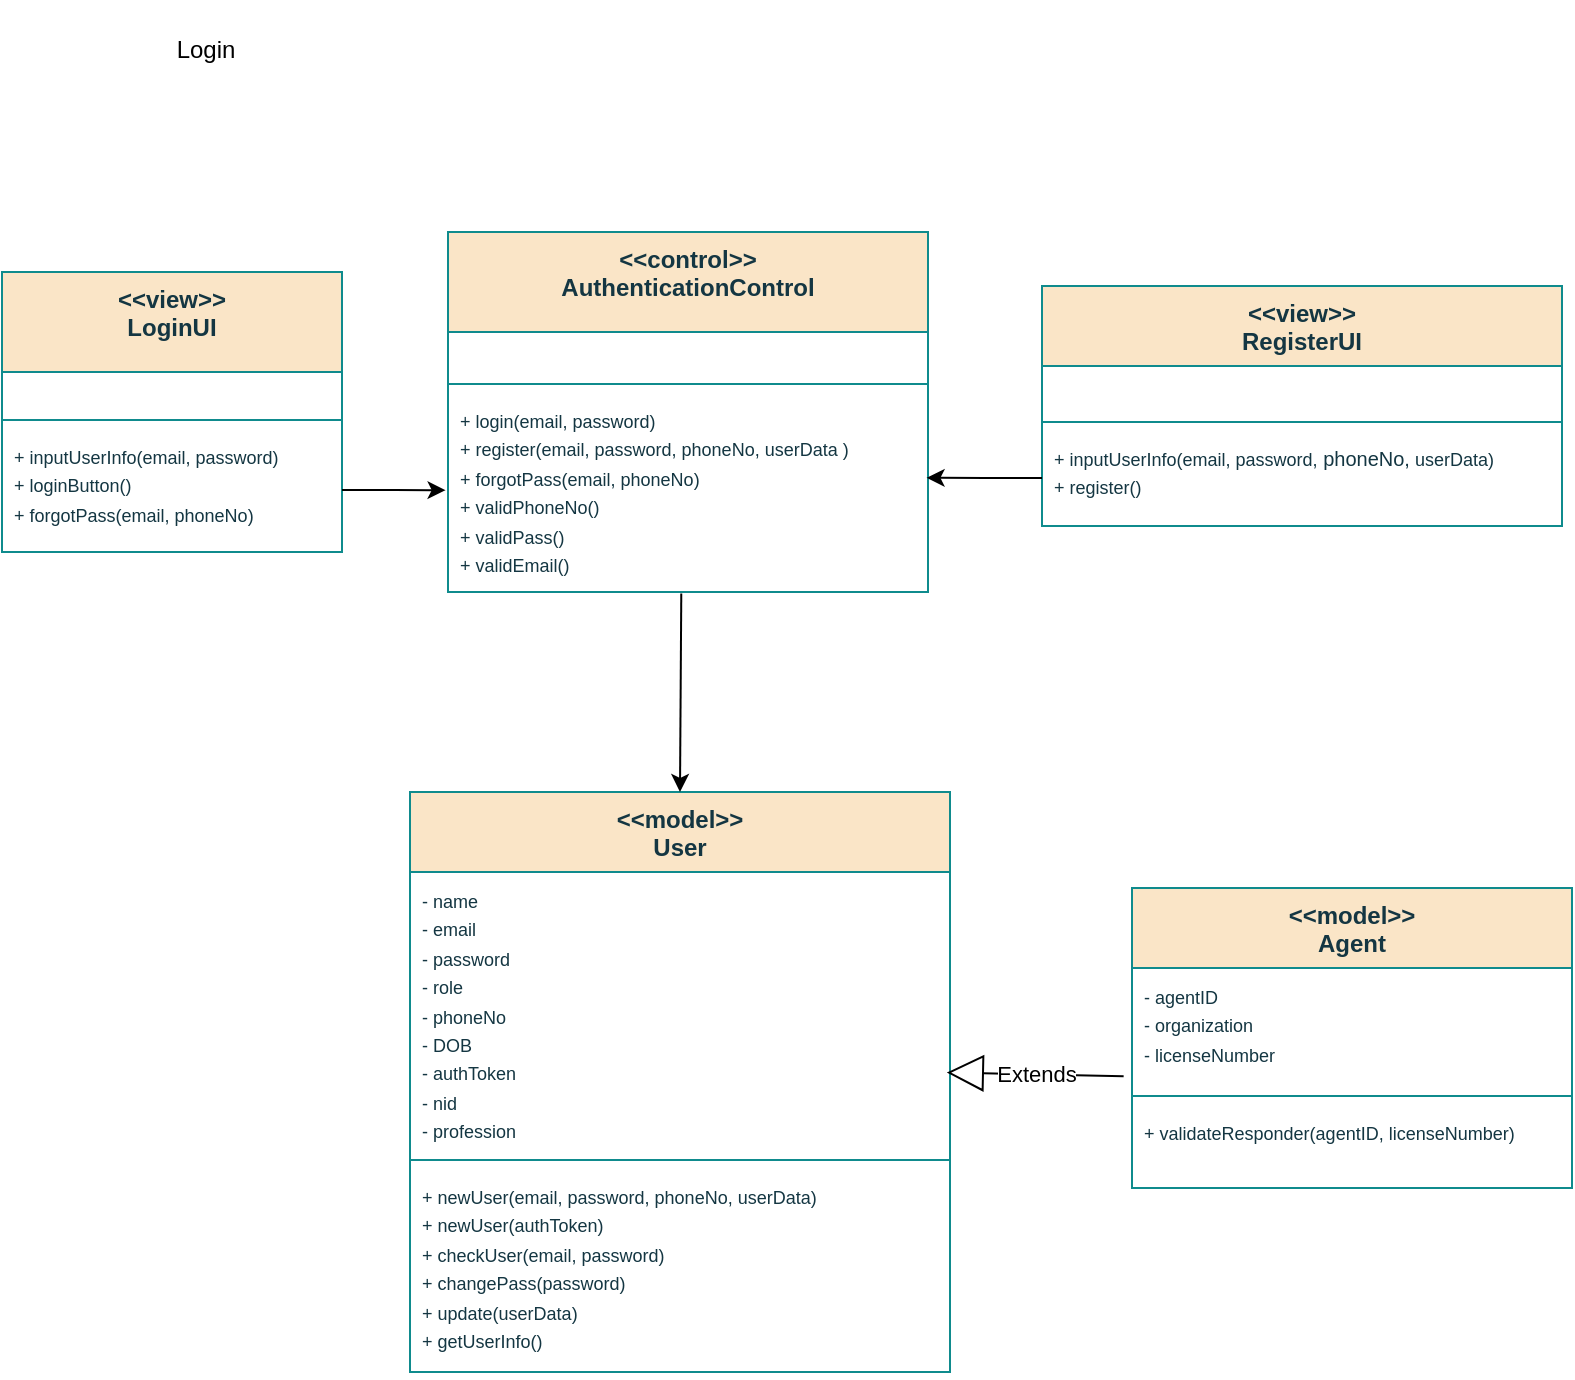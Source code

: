 <mxfile version="24.9.1" pages="17">
  <diagram id="C5RBs43oDa-KdzZeNtuy" name="1. Login and Registration">
    <mxGraphModel dx="1224" dy="545" grid="0" gridSize="10" guides="1" tooltips="1" connect="1" arrows="1" fold="1" page="1" pageScale="1" pageWidth="827" pageHeight="1169" math="0" shadow="0">
      <root>
        <mxCell id="WIyWlLk6GJQsqaUBKTNV-0" />
        <mxCell id="WIyWlLk6GJQsqaUBKTNV-1" parent="WIyWlLk6GJQsqaUBKTNV-0" />
        <mxCell id="xFGzQamaevI_TETjZyQw-0" value="&amp;lt;&amp;lt;control&amp;gt;&amp;gt;&lt;br&gt;AuthenticationControl" style="swimlane;fontStyle=1;align=center;verticalAlign=top;childLayout=stackLayout;horizontal=1;startSize=50;horizontalStack=0;resizeParent=1;resizeParentMax=0;resizeLast=0;collapsible=1;marginBottom=0;whiteSpace=wrap;html=1;labelBackgroundColor=none;fillColor=#FAE5C7;strokeColor=#0F8B8D;fontColor=#143642;" parent="WIyWlLk6GJQsqaUBKTNV-1" vertex="1">
          <mxGeometry x="241" y="186" width="240" height="180" as="geometry" />
        </mxCell>
        <mxCell id="xFGzQamaevI_TETjZyQw-1" value="&lt;br&gt;" style="text;strokeColor=none;fillColor=none;align=left;verticalAlign=top;spacingLeft=4;spacingRight=4;overflow=hidden;rotatable=0;points=[[0,0.5],[1,0.5]];portConstraint=eastwest;whiteSpace=wrap;html=1;labelBackgroundColor=none;fontColor=#143642;" parent="xFGzQamaevI_TETjZyQw-0" vertex="1">
          <mxGeometry y="50" width="240" height="22" as="geometry" />
        </mxCell>
        <mxCell id="xFGzQamaevI_TETjZyQw-2" value="" style="line;strokeWidth=1;fillColor=none;align=left;verticalAlign=middle;spacingTop=-1;spacingLeft=3;spacingRight=3;rotatable=0;labelPosition=right;points=[];portConstraint=eastwest;strokeColor=#0F8B8D;labelBackgroundColor=none;fontColor=#143642;" parent="xFGzQamaevI_TETjZyQw-0" vertex="1">
          <mxGeometry y="72" width="240" height="8" as="geometry" />
        </mxCell>
        <mxCell id="xFGzQamaevI_TETjZyQw-3" value="&lt;font style=&quot;&quot;&gt;&lt;font style=&quot;font-size: 9px;&quot;&gt;+ login(email, password)&lt;br&gt;+ register(email, password,&amp;nbsp;phoneNo, userData&amp;nbsp;)&lt;br&gt;+ forgotPass(email, phoneNo)&amp;nbsp;&lt;/font&gt;&lt;br&gt;&lt;/font&gt;&lt;div&gt;&lt;span style=&quot;font-size: 9px;&quot;&gt;+ validPhoneNo()&lt;/span&gt;&lt;/div&gt;&lt;div&gt;&lt;span style=&quot;font-size: 9px;&quot;&gt;+ validPass()&lt;/span&gt;&lt;span style=&quot;font-size: 9px;&quot;&gt;&lt;/span&gt;&lt;/div&gt;&lt;div&gt;&lt;span style=&quot;font-size: 9px;&quot;&gt;+ validEmail()&lt;/span&gt;&lt;span style=&quot;font-size: 9px;&quot;&gt;&lt;/span&gt;&lt;/div&gt;" style="text;strokeColor=none;fillColor=none;align=left;verticalAlign=top;spacingLeft=4;spacingRight=4;overflow=hidden;rotatable=0;points=[[0,0.5],[1,0.5]];portConstraint=eastwest;whiteSpace=wrap;html=1;labelBackgroundColor=none;fontColor=#143642;" parent="xFGzQamaevI_TETjZyQw-0" vertex="1">
          <mxGeometry y="80" width="240" height="100" as="geometry" />
        </mxCell>
        <mxCell id="xFGzQamaevI_TETjZyQw-4" value="&amp;lt;&amp;lt;view&amp;gt;&amp;gt;&lt;br&gt;LoginUI" style="swimlane;fontStyle=1;align=center;verticalAlign=top;childLayout=stackLayout;horizontal=1;startSize=50;horizontalStack=0;resizeParent=1;resizeParentMax=0;resizeLast=0;collapsible=1;marginBottom=0;whiteSpace=wrap;html=1;labelBackgroundColor=none;fillColor=#FAE5C7;strokeColor=#0F8B8D;fontColor=#143642;" parent="WIyWlLk6GJQsqaUBKTNV-1" vertex="1">
          <mxGeometry x="18" y="206" width="170" height="140" as="geometry" />
        </mxCell>
        <mxCell id="xFGzQamaevI_TETjZyQw-5" value="&lt;br&gt;" style="text;strokeColor=none;fillColor=none;align=left;verticalAlign=top;spacingLeft=4;spacingRight=4;overflow=hidden;rotatable=0;points=[[0,0.5],[1,0.5]];portConstraint=eastwest;whiteSpace=wrap;html=1;labelBackgroundColor=none;fontColor=#143642;" parent="xFGzQamaevI_TETjZyQw-4" vertex="1">
          <mxGeometry y="50" width="170" height="20" as="geometry" />
        </mxCell>
        <mxCell id="xFGzQamaevI_TETjZyQw-6" value="" style="line;strokeWidth=1;fillColor=none;align=left;verticalAlign=middle;spacingTop=-1;spacingLeft=3;spacingRight=3;rotatable=0;labelPosition=right;points=[];portConstraint=eastwest;strokeColor=#0F8B8D;labelBackgroundColor=none;fontColor=#143642;" parent="xFGzQamaevI_TETjZyQw-4" vertex="1">
          <mxGeometry y="70" width="170" height="8" as="geometry" />
        </mxCell>
        <mxCell id="xFGzQamaevI_TETjZyQw-7" value="&lt;font style=&quot;font-size: 9px;&quot;&gt;+ inputUserInfo(email, password)&lt;br&gt;+ loginButton()&lt;br&gt;+ forgotPass(email, phoneNo)&lt;/font&gt;" style="text;strokeColor=none;fillColor=none;align=left;verticalAlign=top;spacingLeft=4;spacingRight=4;overflow=hidden;rotatable=0;points=[[0,0.5],[1,0.5]];portConstraint=eastwest;whiteSpace=wrap;html=1;labelBackgroundColor=none;fontColor=#143642;" parent="xFGzQamaevI_TETjZyQw-4" vertex="1">
          <mxGeometry y="78" width="170" height="62" as="geometry" />
        </mxCell>
        <mxCell id="xFGzQamaevI_TETjZyQw-8" value="&amp;lt;&amp;lt;model&amp;gt;&amp;gt;&lt;br&gt;User" style="swimlane;fontStyle=1;align=center;verticalAlign=top;childLayout=stackLayout;horizontal=1;startSize=40;horizontalStack=0;resizeParent=1;resizeParentMax=0;resizeLast=0;collapsible=1;marginBottom=0;whiteSpace=wrap;html=1;labelBackgroundColor=none;fillColor=#FAE5C7;strokeColor=#0F8B8D;fontColor=#143642;" parent="WIyWlLk6GJQsqaUBKTNV-1" vertex="1">
          <mxGeometry x="222" y="466" width="270" height="290" as="geometry" />
        </mxCell>
        <mxCell id="xFGzQamaevI_TETjZyQw-9" value="&lt;font style=&quot;font-size: 9px;&quot;&gt;- name&lt;br style=&quot;border-color: var(--border-color);&quot;&gt;- email&lt;br style=&quot;border-color: var(--border-color);&quot;&gt;- password&lt;br style=&quot;border-color: var(--border-color);&quot;&gt;- role&lt;br style=&quot;border-color: var(--border-color);&quot;&gt;- phoneNo&lt;/font&gt;&lt;div&gt;&lt;font style=&quot;font-size: 9px;&quot;&gt;- DOB&lt;br&gt;&lt;/font&gt;&lt;div&gt;&lt;div&gt;&lt;font style=&quot;font-size: 9px;&quot;&gt;- authToken&lt;br&gt;- nid&lt;br&gt;- profession&lt;/font&gt;&lt;/div&gt;&lt;/div&gt;&lt;/div&gt;" style="text;strokeColor=none;fillColor=none;align=left;verticalAlign=top;spacingLeft=4;spacingRight=4;overflow=hidden;rotatable=0;points=[[0,0.5],[1,0.5]];portConstraint=eastwest;whiteSpace=wrap;html=1;labelBackgroundColor=none;fontColor=#143642;" parent="xFGzQamaevI_TETjZyQw-8" vertex="1">
          <mxGeometry y="40" width="270" height="140" as="geometry" />
        </mxCell>
        <mxCell id="xFGzQamaevI_TETjZyQw-10" value="" style="line;strokeWidth=1;fillColor=none;align=left;verticalAlign=middle;spacingTop=-1;spacingLeft=3;spacingRight=3;rotatable=0;labelPosition=right;points=[];portConstraint=eastwest;strokeColor=#0F8B8D;labelBackgroundColor=none;fontColor=#143642;" parent="xFGzQamaevI_TETjZyQw-8" vertex="1">
          <mxGeometry y="180" width="270" as="geometry" />
        </mxCell>
        <mxCell id="xFGzQamaevI_TETjZyQw-11" value="" style="line;strokeWidth=1;fillColor=none;align=left;verticalAlign=middle;spacingTop=-1;spacingLeft=3;spacingRight=3;rotatable=0;labelPosition=right;points=[];portConstraint=eastwest;strokeColor=#0F8B8D;labelBackgroundColor=none;fontColor=#143642;" parent="xFGzQamaevI_TETjZyQw-8" vertex="1">
          <mxGeometry y="180" width="270" height="8" as="geometry" />
        </mxCell>
        <mxCell id="xFGzQamaevI_TETjZyQw-12" value="&lt;font face=&quot;Helvetica&quot; style=&quot;font-size: 9px;&quot;&gt;+ newUser(email, password, phoneNo, userData)&lt;/font&gt;&lt;div&gt;&lt;font style=&quot;font-size: 9px;&quot; face=&quot;Helvetica&quot;&gt;+ newUser(authToken)&lt;br style=&quot;border-color: var(--border-color);&quot;&gt;+ checkUser(email, password)&lt;br style=&quot;border-color: var(--border-color);&quot;&gt;+ changePass(password)&lt;br style=&quot;border-color: var(--border-color);&quot;&gt;+ update(userData&lt;span style=&quot;background-color: initial;&quot;&gt;)&lt;/span&gt;&lt;/font&gt;&lt;/div&gt;&lt;div&gt;&lt;font style=&quot;font-size: 9px;&quot; face=&quot;Helvetica&quot;&gt;+ getUserInfo()&lt;/font&gt;&lt;font size=&quot;1&quot;&gt;&lt;br&gt;&lt;/font&gt;&lt;/div&gt;" style="text;strokeColor=none;fillColor=none;align=left;verticalAlign=top;spacingLeft=4;spacingRight=4;overflow=hidden;rotatable=0;points=[[0,0.5],[1,0.5]];portConstraint=eastwest;whiteSpace=wrap;html=1;labelBackgroundColor=none;fontColor=#143642;" parent="xFGzQamaevI_TETjZyQw-8" vertex="1">
          <mxGeometry y="188" width="270" height="102" as="geometry" />
        </mxCell>
        <mxCell id="xFGzQamaevI_TETjZyQw-13" value="&amp;lt;&amp;lt;view&amp;gt;&amp;gt;&lt;br style=&quot;border-color: var(--border-color);&quot;&gt;RegisterUI" style="swimlane;fontStyle=1;align=center;verticalAlign=top;childLayout=stackLayout;horizontal=1;startSize=40;horizontalStack=0;resizeParent=1;resizeParentMax=0;resizeLast=0;collapsible=1;marginBottom=0;whiteSpace=wrap;html=1;labelBackgroundColor=none;fillColor=#FAE5C7;strokeColor=#0F8B8D;fontColor=#143642;" parent="WIyWlLk6GJQsqaUBKTNV-1" vertex="1">
          <mxGeometry x="538" y="213" width="260" height="120" as="geometry" />
        </mxCell>
        <mxCell id="xFGzQamaevI_TETjZyQw-14" value="&lt;br&gt;" style="text;strokeColor=none;fillColor=none;align=left;verticalAlign=top;spacingLeft=4;spacingRight=4;overflow=hidden;rotatable=0;points=[[0,0.5],[1,0.5]];portConstraint=eastwest;whiteSpace=wrap;html=1;labelBackgroundColor=none;fontColor=#143642;" parent="xFGzQamaevI_TETjZyQw-13" vertex="1">
          <mxGeometry y="40" width="260" height="24" as="geometry" />
        </mxCell>
        <mxCell id="xFGzQamaevI_TETjZyQw-15" value="" style="line;strokeWidth=1;fillColor=none;align=left;verticalAlign=middle;spacingTop=-1;spacingLeft=3;spacingRight=3;rotatable=0;labelPosition=right;points=[];portConstraint=eastwest;strokeColor=#0F8B8D;labelBackgroundColor=none;fontColor=#143642;" parent="xFGzQamaevI_TETjZyQw-13" vertex="1">
          <mxGeometry y="64" width="260" height="8" as="geometry" />
        </mxCell>
        <mxCell id="xFGzQamaevI_TETjZyQw-16" value="&lt;font style=&quot;font-size: 9px;&quot;&gt;+ inputUserInfo(email, password,&lt;span style=&quot;font-size: 10px;&quot;&gt;&amp;nbsp;phoneNo,&lt;/span&gt;&amp;nbsp;userData)&lt;br&gt;+ register()&lt;br&gt;&lt;/font&gt;" style="text;strokeColor=none;fillColor=none;align=left;verticalAlign=top;spacingLeft=4;spacingRight=4;overflow=hidden;rotatable=0;points=[[0,0.5],[1,0.5]];portConstraint=eastwest;whiteSpace=wrap;html=1;labelBackgroundColor=none;fontColor=#143642;" parent="xFGzQamaevI_TETjZyQw-13" vertex="1">
          <mxGeometry y="72" width="260" height="48" as="geometry" />
        </mxCell>
        <mxCell id="xFGzQamaevI_TETjZyQw-17" value="Login" style="text;html=1;strokeColor=none;fillColor=none;align=center;verticalAlign=middle;whiteSpace=wrap;rounded=0;" parent="WIyWlLk6GJQsqaUBKTNV-1" vertex="1">
          <mxGeometry x="70" y="70" width="100" height="50" as="geometry" />
        </mxCell>
        <mxCell id="xFGzQamaevI_TETjZyQw-18" style="edgeStyle=orthogonalEdgeStyle;rounded=0;orthogonalLoop=1;jettySize=auto;html=1;exitX=1;exitY=0.5;exitDx=0;exitDy=0;entryX=-0.005;entryY=0.491;entryDx=0;entryDy=0;entryPerimeter=0;" parent="WIyWlLk6GJQsqaUBKTNV-1" source="xFGzQamaevI_TETjZyQw-7" target="xFGzQamaevI_TETjZyQw-3" edge="1">
          <mxGeometry relative="1" as="geometry" />
        </mxCell>
        <mxCell id="xFGzQamaevI_TETjZyQw-19" style="edgeStyle=orthogonalEdgeStyle;rounded=0;orthogonalLoop=1;jettySize=auto;html=1;exitX=0;exitY=0.5;exitDx=0;exitDy=0;entryX=0.997;entryY=0.429;entryDx=0;entryDy=0;entryPerimeter=0;" parent="WIyWlLk6GJQsqaUBKTNV-1" source="xFGzQamaevI_TETjZyQw-16" target="xFGzQamaevI_TETjZyQw-3" edge="1">
          <mxGeometry relative="1" as="geometry" />
        </mxCell>
        <mxCell id="xFGzQamaevI_TETjZyQw-20" value="" style="endArrow=classic;html=1;rounded=0;entryX=0.5;entryY=0;entryDx=0;entryDy=0;exitX=0.486;exitY=1.008;exitDx=0;exitDy=0;exitPerimeter=0;" parent="WIyWlLk6GJQsqaUBKTNV-1" target="xFGzQamaevI_TETjZyQw-8" edge="1">
          <mxGeometry width="50" height="50" relative="1" as="geometry">
            <mxPoint x="357.64" y="366.8" as="sourcePoint" />
            <mxPoint x="361" y="466" as="targetPoint" />
          </mxGeometry>
        </mxCell>
        <mxCell id="xFGzQamaevI_TETjZyQw-21" value="&amp;lt;&amp;lt;model&amp;gt;&amp;gt;&lt;br&gt;Agent" style="swimlane;fontStyle=1;align=center;verticalAlign=top;childLayout=stackLayout;horizontal=1;startSize=40;horizontalStack=0;resizeParent=1;resizeParentMax=0;resizeLast=0;collapsible=1;marginBottom=0;whiteSpace=wrap;html=1;labelBackgroundColor=none;fillColor=#FAE5C7;strokeColor=#0F8B8D;fontColor=#143642;" parent="WIyWlLk6GJQsqaUBKTNV-1" vertex="1">
          <mxGeometry x="583" y="514" width="220" height="150" as="geometry" />
        </mxCell>
        <mxCell id="xFGzQamaevI_TETjZyQw-22" value="&lt;font style=&quot;font-size: 9px;&quot;&gt;- agentID&lt;/font&gt;&lt;div&gt;&lt;font style=&quot;font-size: 9px;&quot;&gt;- organization&lt;/font&gt;&lt;/div&gt;&lt;div&gt;&lt;font style=&quot;font-size: 9px;&quot;&gt;- licenseNumber&lt;/font&gt;&lt;/div&gt;" style="text;strokeColor=none;fillColor=none;align=left;verticalAlign=top;spacingLeft=4;spacingRight=4;overflow=hidden;rotatable=0;points=[[0,0.5],[1,0.5]];portConstraint=eastwest;whiteSpace=wrap;html=1;labelBackgroundColor=none;fontColor=#143642;" parent="xFGzQamaevI_TETjZyQw-21" vertex="1">
          <mxGeometry y="40" width="220" height="60" as="geometry" />
        </mxCell>
        <mxCell id="xFGzQamaevI_TETjZyQw-23" value="" style="line;strokeWidth=1;fillColor=none;align=left;verticalAlign=middle;spacingTop=-1;spacingLeft=3;spacingRight=3;rotatable=0;labelPosition=right;points=[];portConstraint=eastwest;strokeColor=#0F8B8D;labelBackgroundColor=none;fontColor=#143642;" parent="xFGzQamaevI_TETjZyQw-21" vertex="1">
          <mxGeometry y="100" width="220" as="geometry" />
        </mxCell>
        <mxCell id="xFGzQamaevI_TETjZyQw-24" value="" style="line;strokeWidth=1;fillColor=none;align=left;verticalAlign=middle;spacingTop=-1;spacingLeft=3;spacingRight=3;rotatable=0;labelPosition=right;points=[];portConstraint=eastwest;strokeColor=#0F8B8D;labelBackgroundColor=none;fontColor=#143642;" parent="xFGzQamaevI_TETjZyQw-21" vertex="1">
          <mxGeometry y="100" width="220" height="8" as="geometry" />
        </mxCell>
        <mxCell id="xFGzQamaevI_TETjZyQw-25" value="&lt;div&gt;&lt;font style=&quot;font-size: 9px;&quot;&gt;+ validateResponder(agentID, licenseNumber)&lt;/font&gt;&lt;/div&gt;" style="text;strokeColor=none;fillColor=none;align=left;verticalAlign=top;spacingLeft=4;spacingRight=4;overflow=hidden;rotatable=0;points=[[0,0.5],[1,0.5]];portConstraint=eastwest;whiteSpace=wrap;html=1;labelBackgroundColor=none;fontColor=#143642;" parent="xFGzQamaevI_TETjZyQw-21" vertex="1">
          <mxGeometry y="108" width="220" height="42" as="geometry" />
        </mxCell>
        <mxCell id="xFGzQamaevI_TETjZyQw-26" value="Extends" style="endArrow=block;endSize=16;endFill=0;html=1;rounded=0;entryX=0.994;entryY=0.716;entryDx=0;entryDy=0;entryPerimeter=0;exitX=-0.019;exitY=0.902;exitDx=0;exitDy=0;exitPerimeter=0;" parent="WIyWlLk6GJQsqaUBKTNV-1" source="xFGzQamaevI_TETjZyQw-22" target="xFGzQamaevI_TETjZyQw-9" edge="1">
          <mxGeometry width="160" relative="1" as="geometry">
            <mxPoint x="588" y="656" as="sourcePoint" />
            <mxPoint x="748" y="656" as="targetPoint" />
          </mxGeometry>
        </mxCell>
      </root>
    </mxGraphModel>
  </diagram>
  <diagram id="Euoo8mcbFOeukux3bP30" name="2. User Home Page">
    <mxGraphModel dx="1224" dy="545" grid="0" gridSize="10" guides="1" tooltips="1" connect="1" arrows="1" fold="1" page="1" pageScale="1" pageWidth="850" pageHeight="1100" math="0" shadow="0">
      <root>
        <mxCell id="0" />
        <mxCell id="1" parent="0" />
        <mxCell id="UOJC0pH97DCbAHOy0r36-1" value="&amp;lt;&amp;lt;view&amp;gt;&amp;gt;&lt;br&gt;UserHomeUI" style="swimlane;fontStyle=1;align=center;verticalAlign=top;childLayout=stackLayout;horizontal=1;startSize=40;horizontalStack=0;resizeParent=1;resizeParentMax=0;resizeLast=0;collapsible=1;marginBottom=0;whiteSpace=wrap;html=1;strokeColor=#0F8B8D;fontColor=#143642;fillColor=#FAE5C7;" vertex="1" parent="1">
          <mxGeometry x="300" y="160" width="200" height="120" as="geometry" />
        </mxCell>
        <mxCell id="UOJC0pH97DCbAHOy0r36-2" value="&lt;br&gt;" style="text;strokeColor=none;fillColor=none;align=left;verticalAlign=top;spacingLeft=4;spacingRight=4;overflow=hidden;rotatable=0;points=[[0,0.5],[1,0.5]];portConstraint=eastwest;whiteSpace=wrap;html=1;fontColor=#143642;" vertex="1" parent="UOJC0pH97DCbAHOy0r36-1">
          <mxGeometry y="40" width="200" height="26" as="geometry" />
        </mxCell>
        <mxCell id="UOJC0pH97DCbAHOy0r36-3" value="" style="line;strokeWidth=1;fillColor=none;align=left;verticalAlign=middle;spacingTop=-1;spacingLeft=3;spacingRight=3;rotatable=0;labelPosition=right;points=[];portConstraint=eastwest;strokeColor=inherit;fontColor=#143642;" vertex="1" parent="UOJC0pH97DCbAHOy0r36-1">
          <mxGeometry y="66" width="200" height="8" as="geometry" />
        </mxCell>
        <mxCell id="UOJC0pH97DCbAHOy0r36-4" value="+ displayDashboard()&lt;div&gt;+ navigateTo(section)&lt;/div&gt;" style="text;strokeColor=none;fillColor=none;align=left;verticalAlign=top;spacingLeft=4;spacingRight=4;overflow=hidden;rotatable=0;points=[[0,0.5],[1,0.5]];portConstraint=eastwest;whiteSpace=wrap;html=1;fontColor=#143642;" vertex="1" parent="UOJC0pH97DCbAHOy0r36-1">
          <mxGeometry y="74" width="200" height="46" as="geometry" />
        </mxCell>
        <mxCell id="UOJC0pH97DCbAHOy0r36-5" value="&amp;lt;&amp;lt;control&amp;gt;&amp;gt;&lt;br&gt;NotificationControl" style="swimlane;fontStyle=1;align=center;verticalAlign=top;childLayout=stackLayout;horizontal=1;startSize=40;horizontalStack=0;resizeParent=1;resizeParentMax=0;resizeLast=0;collapsible=1;marginBottom=0;whiteSpace=wrap;html=1;strokeColor=#0F8B8D;fontColor=#143642;fillColor=#FAE5C7;" vertex="1" parent="1">
          <mxGeometry x="585" y="300" width="190" height="130" as="geometry" />
        </mxCell>
        <mxCell id="UOJC0pH97DCbAHOy0r36-6" value="&lt;br&gt;" style="text;strokeColor=none;fillColor=none;align=left;verticalAlign=top;spacingLeft=4;spacingRight=4;overflow=hidden;rotatable=0;points=[[0,0.5],[1,0.5]];portConstraint=eastwest;whiteSpace=wrap;html=1;fontColor=#143642;" vertex="1" parent="UOJC0pH97DCbAHOy0r36-5">
          <mxGeometry y="40" width="190" height="26" as="geometry" />
        </mxCell>
        <mxCell id="UOJC0pH97DCbAHOy0r36-7" value="" style="line;strokeWidth=1;fillColor=none;align=left;verticalAlign=middle;spacingTop=-1;spacingLeft=3;spacingRight=3;rotatable=0;labelPosition=right;points=[];portConstraint=eastwest;strokeColor=inherit;fontColor=#143642;" vertex="1" parent="UOJC0pH97DCbAHOy0r36-5">
          <mxGeometry y="66" width="190" height="8" as="geometry" />
        </mxCell>
        <mxCell id="UOJC0pH97DCbAHOy0r36-8" value="&lt;font style=&quot;font-size: 9px;&quot;&gt;+ fetchNotifications(userID)&lt;br&gt;+&amp;nbsp;markNotificationAsRead(notificationID)&lt;/font&gt;" style="text;strokeColor=none;fillColor=none;align=left;verticalAlign=top;spacingLeft=4;spacingRight=4;overflow=hidden;rotatable=0;points=[[0,0.5],[1,0.5]];portConstraint=eastwest;whiteSpace=wrap;html=1;fontColor=#143642;" vertex="1" parent="UOJC0pH97DCbAHOy0r36-5">
          <mxGeometry y="74" width="190" height="56" as="geometry" />
        </mxCell>
        <mxCell id="UOJC0pH97DCbAHOy0r36-9" value="&amp;lt;&amp;lt;control&amp;gt;&amp;gt;&lt;br&gt;HeatMapControl" style="swimlane;fontStyle=1;align=center;verticalAlign=top;childLayout=stackLayout;horizontal=1;startSize=40;horizontalStack=0;resizeParent=1;resizeParentMax=0;resizeLast=0;collapsible=1;marginBottom=0;whiteSpace=wrap;html=1;strokeColor=#0F8B8D;fontColor=#143642;fillColor=#FAE5C7;" vertex="1" parent="1">
          <mxGeometry x="584" y="463" width="190" height="130" as="geometry" />
        </mxCell>
        <mxCell id="UOJC0pH97DCbAHOy0r36-10" value="&lt;br&gt;" style="text;strokeColor=none;fillColor=none;align=left;verticalAlign=top;spacingLeft=4;spacingRight=4;overflow=hidden;rotatable=0;points=[[0,0.5],[1,0.5]];portConstraint=eastwest;whiteSpace=wrap;html=1;fontColor=#143642;" vertex="1" parent="UOJC0pH97DCbAHOy0r36-9">
          <mxGeometry y="40" width="190" height="26" as="geometry" />
        </mxCell>
        <mxCell id="UOJC0pH97DCbAHOy0r36-11" value="" style="line;strokeWidth=1;fillColor=none;align=left;verticalAlign=middle;spacingTop=-1;spacingLeft=3;spacingRight=3;rotatable=0;labelPosition=right;points=[];portConstraint=eastwest;strokeColor=inherit;fontColor=#143642;" vertex="1" parent="UOJC0pH97DCbAHOy0r36-9">
          <mxGeometry y="66" width="190" height="8" as="geometry" />
        </mxCell>
        <mxCell id="UOJC0pH97DCbAHOy0r36-12" value="&lt;font style=&quot;font-size: 9px;&quot;&gt;+ displayHeatMap(userID, location)&lt;/font&gt;&lt;div&gt;&lt;font style=&quot;font-size: 9px;&quot;&gt;+&amp;nbsp;fetchReportDetails(userID, location)&lt;/font&gt;&lt;/div&gt;" style="text;strokeColor=none;fillColor=none;align=left;verticalAlign=top;spacingLeft=4;spacingRight=4;overflow=hidden;rotatable=0;points=[[0,0.5],[1,0.5]];portConstraint=eastwest;whiteSpace=wrap;html=1;fontColor=#143642;" vertex="1" parent="UOJC0pH97DCbAHOy0r36-9">
          <mxGeometry y="74" width="190" height="56" as="geometry" />
        </mxCell>
        <mxCell id="UOJC0pH97DCbAHOy0r36-13" value="&amp;lt;&amp;lt;control&amp;gt;&amp;gt;&lt;br&gt;SOSButton" style="swimlane;fontStyle=1;align=center;verticalAlign=top;childLayout=stackLayout;horizontal=1;startSize=40;horizontalStack=0;resizeParent=1;resizeParentMax=0;resizeLast=0;collapsible=1;marginBottom=0;whiteSpace=wrap;html=1;strokeColor=#0F8B8D;fontColor=#143642;fillColor=#FAE5C7;" vertex="1" parent="1">
          <mxGeometry x="330" y="490" width="190" height="110" as="geometry" />
        </mxCell>
        <mxCell id="UOJC0pH97DCbAHOy0r36-14" value="&lt;br&gt;" style="text;strokeColor=none;fillColor=none;align=left;verticalAlign=top;spacingLeft=4;spacingRight=4;overflow=hidden;rotatable=0;points=[[0,0.5],[1,0.5]];portConstraint=eastwest;whiteSpace=wrap;html=1;fontColor=#143642;" vertex="1" parent="UOJC0pH97DCbAHOy0r36-13">
          <mxGeometry y="40" width="190" height="26" as="geometry" />
        </mxCell>
        <mxCell id="UOJC0pH97DCbAHOy0r36-15" value="" style="line;strokeWidth=1;fillColor=none;align=left;verticalAlign=middle;spacingTop=-1;spacingLeft=3;spacingRight=3;rotatable=0;labelPosition=right;points=[];portConstraint=eastwest;strokeColor=inherit;fontColor=#143642;" vertex="1" parent="UOJC0pH97DCbAHOy0r36-13">
          <mxGeometry y="66" width="190" height="8" as="geometry" />
        </mxCell>
        <mxCell id="UOJC0pH97DCbAHOy0r36-16" value="&lt;font style=&quot;font-size: 9px;&quot;&gt;+ triggerSOS(userID)&lt;/font&gt;" style="text;strokeColor=none;fillColor=none;align=left;verticalAlign=top;spacingLeft=4;spacingRight=4;overflow=hidden;rotatable=0;points=[[0,0.5],[1,0.5]];portConstraint=eastwest;whiteSpace=wrap;html=1;fontColor=#143642;" vertex="1" parent="UOJC0pH97DCbAHOy0r36-13">
          <mxGeometry y="74" width="190" height="36" as="geometry" />
        </mxCell>
        <mxCell id="UOJC0pH97DCbAHOy0r36-17" value="&amp;lt;&amp;lt;control&amp;gt;&amp;gt;&lt;br&gt;TrustedContactsControl" style="swimlane;fontStyle=1;align=center;verticalAlign=top;childLayout=stackLayout;horizontal=1;startSize=40;horizontalStack=0;resizeParent=1;resizeParentMax=0;resizeLast=0;collapsible=1;marginBottom=0;whiteSpace=wrap;html=1;strokeColor=#0F8B8D;fontColor=#143642;fillColor=#FAE5C7;" vertex="1" parent="1">
          <mxGeometry x="70" y="468" width="190" height="120" as="geometry" />
        </mxCell>
        <mxCell id="UOJC0pH97DCbAHOy0r36-18" value="&lt;br&gt;" style="text;strokeColor=none;fillColor=none;align=left;verticalAlign=top;spacingLeft=4;spacingRight=4;overflow=hidden;rotatable=0;points=[[0,0.5],[1,0.5]];portConstraint=eastwest;whiteSpace=wrap;html=1;fontColor=#143642;" vertex="1" parent="UOJC0pH97DCbAHOy0r36-17">
          <mxGeometry y="40" width="190" height="26" as="geometry" />
        </mxCell>
        <mxCell id="UOJC0pH97DCbAHOy0r36-19" value="" style="line;strokeWidth=1;fillColor=none;align=left;verticalAlign=middle;spacingTop=-1;spacingLeft=3;spacingRight=3;rotatable=0;labelPosition=right;points=[];portConstraint=eastwest;strokeColor=inherit;fontColor=#143642;" vertex="1" parent="UOJC0pH97DCbAHOy0r36-17">
          <mxGeometry y="66" width="190" height="8" as="geometry" />
        </mxCell>
        <mxCell id="UOJC0pH97DCbAHOy0r36-20" value="&lt;font style=&quot;font-size: 9px;&quot;&gt;+ manageTrustedContact(contactID)&lt;/font&gt;&lt;div&gt;&lt;font style=&quot;font-size: 9px;&quot;&gt;+ fetchTrustedContacts(userID)&lt;/font&gt;&lt;/div&gt;" style="text;strokeColor=none;fillColor=none;align=left;verticalAlign=top;spacingLeft=4;spacingRight=4;overflow=hidden;rotatable=0;points=[[0,0.5],[1,0.5]];portConstraint=eastwest;whiteSpace=wrap;html=1;fontColor=#143642;" vertex="1" parent="UOJC0pH97DCbAHOy0r36-17">
          <mxGeometry y="74" width="190" height="46" as="geometry" />
        </mxCell>
        <mxCell id="UOJC0pH97DCbAHOy0r36-21" value="&amp;lt;&amp;lt;control&amp;gt;&amp;gt;&lt;br&gt;SettingsControl" style="swimlane;fontStyle=1;align=center;verticalAlign=top;childLayout=stackLayout;horizontal=1;startSize=40;horizontalStack=0;resizeParent=1;resizeParentMax=0;resizeLast=0;collapsible=1;marginBottom=0;whiteSpace=wrap;html=1;strokeColor=#0F8B8D;fontColor=#143642;fillColor=#FAE5C7;" vertex="1" parent="1">
          <mxGeometry x="75" y="300" width="170" height="120" as="geometry" />
        </mxCell>
        <mxCell id="UOJC0pH97DCbAHOy0r36-22" value="&lt;br&gt;" style="text;strokeColor=none;fillColor=none;align=left;verticalAlign=top;spacingLeft=4;spacingRight=4;overflow=hidden;rotatable=0;points=[[0,0.5],[1,0.5]];portConstraint=eastwest;whiteSpace=wrap;html=1;fontColor=#143642;" vertex="1" parent="UOJC0pH97DCbAHOy0r36-21">
          <mxGeometry y="40" width="170" height="26" as="geometry" />
        </mxCell>
        <mxCell id="UOJC0pH97DCbAHOy0r36-23" value="" style="line;strokeWidth=1;fillColor=none;align=left;verticalAlign=middle;spacingTop=-1;spacingLeft=3;spacingRight=3;rotatable=0;labelPosition=right;points=[];portConstraint=eastwest;strokeColor=inherit;fontColor=#143642;" vertex="1" parent="UOJC0pH97DCbAHOy0r36-21">
          <mxGeometry y="66" width="170" height="8" as="geometry" />
        </mxCell>
        <mxCell id="UOJC0pH97DCbAHOy0r36-24" value="&lt;font style=&quot;font-size: 9px;&quot;&gt;+ updateSettings(userID, preferences)&lt;/font&gt;&lt;div&gt;&lt;font style=&quot;font-size: 9px;&quot;&gt;+ fetchSettings(userID)&lt;/font&gt;&lt;/div&gt;" style="text;strokeColor=none;fillColor=none;align=left;verticalAlign=top;spacingLeft=4;spacingRight=4;overflow=hidden;rotatable=0;points=[[0,0.5],[1,0.5]];portConstraint=eastwest;whiteSpace=wrap;html=1;fontColor=#143642;" vertex="1" parent="UOJC0pH97DCbAHOy0r36-21">
          <mxGeometry y="74" width="170" height="46" as="geometry" />
        </mxCell>
        <mxCell id="UOJC0pH97DCbAHOy0r36-25" value="" style="endArrow=classic;startArrow=classic;html=1;rounded=0;entryX=-0.006;entryY=1.174;entryDx=0;entryDy=0;entryPerimeter=0;exitX=1.01;exitY=1.118;exitDx=0;exitDy=0;exitPerimeter=0;" edge="1" parent="1" source="UOJC0pH97DCbAHOy0r36-22" target="UOJC0pH97DCbAHOy0r36-6">
          <mxGeometry width="50" height="50" relative="1" as="geometry">
            <mxPoint x="330" y="460" as="sourcePoint" />
            <mxPoint x="380" y="410" as="targetPoint" />
          </mxGeometry>
        </mxCell>
        <mxCell id="UOJC0pH97DCbAHOy0r36-26" value="" style="endArrow=none;html=1;rounded=0;entryX=0.457;entryY=1.02;entryDx=0;entryDy=0;entryPerimeter=0;" edge="1" parent="1" target="UOJC0pH97DCbAHOy0r36-4">
          <mxGeometry width="50" height="50" relative="1" as="geometry">
            <mxPoint x="390" y="370" as="sourcePoint" />
            <mxPoint x="380" y="410" as="targetPoint" />
          </mxGeometry>
        </mxCell>
        <mxCell id="UOJC0pH97DCbAHOy0r36-27" value="" style="endArrow=classic;html=1;rounded=0;entryX=0.5;entryY=0;entryDx=0;entryDy=0;" edge="1" parent="1">
          <mxGeometry width="50" height="50" relative="1" as="geometry">
            <mxPoint x="425" y="370" as="sourcePoint" />
            <mxPoint x="425" y="490" as="targetPoint" />
          </mxGeometry>
        </mxCell>
        <mxCell id="UOJC0pH97DCbAHOy0r36-28" value="" style="endArrow=classic;html=1;rounded=0;entryX=0.007;entryY=0.107;entryDx=0;entryDy=0;entryPerimeter=0;" edge="1" parent="1" target="UOJC0pH97DCbAHOy0r36-9">
          <mxGeometry width="50" height="50" relative="1" as="geometry">
            <mxPoint x="510" y="370" as="sourcePoint" />
            <mxPoint x="480" y="400" as="targetPoint" />
            <Array as="points">
              <mxPoint x="510" y="477" />
            </Array>
          </mxGeometry>
        </mxCell>
        <mxCell id="UOJC0pH97DCbAHOy0r36-29" value="" style="endArrow=classic;html=1;rounded=0;entryX=0.996;entryY=0.127;entryDx=0;entryDy=0;entryPerimeter=0;" edge="1" parent="1" target="UOJC0pH97DCbAHOy0r36-17">
          <mxGeometry width="50" height="50" relative="1" as="geometry">
            <mxPoint x="320" y="370" as="sourcePoint" />
            <mxPoint x="190" y="400" as="targetPoint" />
            <Array as="points">
              <mxPoint x="320" y="483" />
            </Array>
          </mxGeometry>
        </mxCell>
        <mxCell id="hlG-0wFiB_P5BglYvWbb-1" value="2. User Home Page" style="text;html=1;align=center;verticalAlign=middle;whiteSpace=wrap;rounded=0;" vertex="1" parent="1">
          <mxGeometry x="61" y="61" width="136" height="35" as="geometry" />
        </mxCell>
      </root>
    </mxGraphModel>
  </diagram>
  <diagram id="FUP5l8ChgVa-S-49tACb" name="3. SOS Page">
    <mxGraphModel dx="844" dy="376" grid="0" gridSize="10" guides="1" tooltips="1" connect="1" arrows="1" fold="1" page="1" pageScale="1" pageWidth="850" pageHeight="1100" math="0" shadow="0">
      <root>
        <mxCell id="0" />
        <mxCell id="1" parent="0" />
        <mxCell id="vSPE9f7vqyEg-xn3zEap-1" value="&amp;lt;&amp;lt;view&amp;gt;&amp;gt;&lt;br&gt;SOSButtonUI" style="swimlane;fontStyle=1;align=center;verticalAlign=top;childLayout=stackLayout;horizontal=1;startSize=40;horizontalStack=0;resizeParent=1;resizeParentMax=0;resizeLast=0;collapsible=1;marginBottom=0;whiteSpace=wrap;html=1;strokeColor=#0F8B8D;fontColor=#143642;fillColor=#FAE5C7;" vertex="1" parent="1">
          <mxGeometry x="47" y="125" width="200" height="120" as="geometry" />
        </mxCell>
        <mxCell id="vSPE9f7vqyEg-xn3zEap-2" value="&lt;br&gt;" style="text;strokeColor=none;fillColor=none;align=left;verticalAlign=top;spacingLeft=4;spacingRight=4;overflow=hidden;rotatable=0;points=[[0,0.5],[1,0.5]];portConstraint=eastwest;whiteSpace=wrap;html=1;fontColor=#143642;" vertex="1" parent="vSPE9f7vqyEg-xn3zEap-1">
          <mxGeometry y="40" width="200" height="26" as="geometry" />
        </mxCell>
        <mxCell id="vSPE9f7vqyEg-xn3zEap-3" value="" style="line;strokeWidth=1;fillColor=none;align=left;verticalAlign=middle;spacingTop=-1;spacingLeft=3;spacingRight=3;rotatable=0;labelPosition=right;points=[];portConstraint=eastwest;strokeColor=inherit;fontColor=#143642;" vertex="1" parent="vSPE9f7vqyEg-xn3zEap-1">
          <mxGeometry y="66" width="200" height="8" as="geometry" />
        </mxCell>
        <mxCell id="vSPE9f7vqyEg-xn3zEap-4" value="&lt;font style=&quot;font-size: 9px;&quot;&gt;+ pressSOS()&lt;/font&gt;&lt;div&gt;&lt;font style=&quot;font-size: 9px;&quot;&gt;+ confirmSOS()&lt;/font&gt;&lt;/div&gt;" style="text;strokeColor=none;fillColor=none;align=left;verticalAlign=top;spacingLeft=4;spacingRight=4;overflow=hidden;rotatable=0;points=[[0,0.5],[1,0.5]];portConstraint=eastwest;whiteSpace=wrap;html=1;fontColor=#143642;" vertex="1" parent="vSPE9f7vqyEg-xn3zEap-1">
          <mxGeometry y="74" width="200" height="46" as="geometry" />
        </mxCell>
        <mxCell id="vSPE9f7vqyEg-xn3zEap-5" value="&amp;lt;&amp;lt;control&amp;gt;&amp;gt;&lt;br&gt;SOSControl" style="swimlane;fontStyle=1;align=center;verticalAlign=top;childLayout=stackLayout;horizontal=1;startSize=40;horizontalStack=0;resizeParent=1;resizeParentMax=0;resizeLast=0;collapsible=1;marginBottom=0;whiteSpace=wrap;html=1;strokeColor=#0F8B8D;fontColor=#143642;fillColor=#FAE5C7;" vertex="1" parent="1">
          <mxGeometry x="307" y="125" width="190" height="150" as="geometry" />
        </mxCell>
        <mxCell id="vSPE9f7vqyEg-xn3zEap-6" value="&lt;br&gt;" style="text;strokeColor=none;fillColor=none;align=left;verticalAlign=top;spacingLeft=4;spacingRight=4;overflow=hidden;rotatable=0;points=[[0,0.5],[1,0.5]];portConstraint=eastwest;whiteSpace=wrap;html=1;fontColor=#143642;" vertex="1" parent="vSPE9f7vqyEg-xn3zEap-5">
          <mxGeometry y="40" width="190" height="26" as="geometry" />
        </mxCell>
        <mxCell id="vSPE9f7vqyEg-xn3zEap-7" value="" style="line;strokeWidth=1;fillColor=none;align=left;verticalAlign=middle;spacingTop=-1;spacingLeft=3;spacingRight=3;rotatable=0;labelPosition=right;points=[];portConstraint=eastwest;strokeColor=inherit;fontColor=#143642;" vertex="1" parent="vSPE9f7vqyEg-xn3zEap-5">
          <mxGeometry y="66" width="190" height="8" as="geometry" />
        </mxCell>
        <mxCell id="vSPE9f7vqyEg-xn3zEap-8" value="&lt;font style=&quot;font-size: 9px;&quot;&gt;+ triggerSOS(userID): sosID&lt;br&gt;+ logSOSDetails(sosDetails)&lt;br&gt;+&amp;nbsp;notifyTrustedContacts(sosID, contactList)&lt;/font&gt;&lt;div&gt;&lt;font style=&quot;font-size: 9px;&quot;&gt;+ notifyEmergencyServices(sosID)&lt;/font&gt;&lt;/div&gt;" style="text;strokeColor=none;fillColor=none;align=left;verticalAlign=top;spacingLeft=4;spacingRight=4;overflow=hidden;rotatable=0;points=[[0,0.5],[1,0.5]];portConstraint=eastwest;whiteSpace=wrap;html=1;fontColor=#143642;" vertex="1" parent="vSPE9f7vqyEg-xn3zEap-5">
          <mxGeometry y="74" width="190" height="76" as="geometry" />
        </mxCell>
        <mxCell id="vSPE9f7vqyEg-xn3zEap-9" value="&amp;lt;&amp;lt;control&amp;gt;&amp;gt;&lt;br&gt;NotificationService" style="swimlane;fontStyle=1;align=center;verticalAlign=top;childLayout=stackLayout;horizontal=1;startSize=40;horizontalStack=0;resizeParent=1;resizeParentMax=0;resizeLast=0;collapsible=1;marginBottom=0;whiteSpace=wrap;html=1;strokeColor=#0F8B8D;fontColor=#143642;fillColor=#FAE5C7;" vertex="1" parent="1">
          <mxGeometry x="137" y="345" width="190" height="130" as="geometry" />
        </mxCell>
        <mxCell id="vSPE9f7vqyEg-xn3zEap-10" value="&lt;br&gt;" style="text;strokeColor=none;fillColor=none;align=left;verticalAlign=top;spacingLeft=4;spacingRight=4;overflow=hidden;rotatable=0;points=[[0,0.5],[1,0.5]];portConstraint=eastwest;whiteSpace=wrap;html=1;fontColor=#143642;" vertex="1" parent="vSPE9f7vqyEg-xn3zEap-9">
          <mxGeometry y="40" width="190" height="26" as="geometry" />
        </mxCell>
        <mxCell id="vSPE9f7vqyEg-xn3zEap-11" value="" style="line;strokeWidth=1;fillColor=none;align=left;verticalAlign=middle;spacingTop=-1;spacingLeft=3;spacingRight=3;rotatable=0;labelPosition=right;points=[];portConstraint=eastwest;strokeColor=inherit;fontColor=#143642;" vertex="1" parent="vSPE9f7vqyEg-xn3zEap-9">
          <mxGeometry y="66" width="190" height="8" as="geometry" />
        </mxCell>
        <mxCell id="vSPE9f7vqyEg-xn3zEap-12" value="&lt;font style=&quot;font-size: 9px;&quot;&gt;+ sendNotification(contact, message)&lt;/font&gt;&lt;div&gt;&lt;font style=&quot;font-size: 9px;&quot;&gt;+&amp;nbsp;notifyEmergencyServices(sosID)&lt;/font&gt;&lt;/div&gt;" style="text;strokeColor=none;fillColor=none;align=left;verticalAlign=top;spacingLeft=4;spacingRight=4;overflow=hidden;rotatable=0;points=[[0,0.5],[1,0.5]];portConstraint=eastwest;whiteSpace=wrap;html=1;fontColor=#143642;" vertex="1" parent="vSPE9f7vqyEg-xn3zEap-9">
          <mxGeometry y="74" width="190" height="56" as="geometry" />
        </mxCell>
        <mxCell id="vSPE9f7vqyEg-xn3zEap-13" value="&amp;lt;&amp;lt;model&amp;gt;&amp;gt;&lt;br&gt;SOSDetails" style="swimlane;fontStyle=1;align=center;verticalAlign=top;childLayout=stackLayout;horizontal=1;startSize=40;horizontalStack=0;resizeParent=1;resizeParentMax=0;resizeLast=0;collapsible=1;marginBottom=0;whiteSpace=wrap;html=1;strokeColor=#0F8B8D;fontColor=#143642;fillColor=#FAE5C7;" vertex="1" parent="1">
          <mxGeometry x="630" y="126" width="190" height="194" as="geometry" />
        </mxCell>
        <mxCell id="vSPE9f7vqyEg-xn3zEap-14" value="&lt;font style=&quot;font-size: 9px;&quot;&gt;- sosID&lt;/font&gt;&lt;div&gt;&lt;font style=&quot;font-size: 9px;&quot;&gt;- userID&lt;/font&gt;&lt;/div&gt;&lt;div&gt;&lt;font style=&quot;font-size: 9px;&quot;&gt;- timestamp&lt;/font&gt;&lt;/div&gt;&lt;div&gt;&lt;font style=&quot;font-size: 9px;&quot;&gt;- location&lt;/font&gt;&lt;/div&gt;&lt;div&gt;&lt;font style=&quot;font-size: 9px;&quot;&gt;- status&lt;/font&gt;&lt;/div&gt;" style="text;strokeColor=none;fillColor=none;align=left;verticalAlign=top;spacingLeft=4;spacingRight=4;overflow=hidden;rotatable=0;points=[[0,0.5],[1,0.5]];portConstraint=eastwest;whiteSpace=wrap;html=1;fontColor=#143642;" vertex="1" parent="vSPE9f7vqyEg-xn3zEap-13">
          <mxGeometry y="40" width="190" height="90" as="geometry" />
        </mxCell>
        <mxCell id="vSPE9f7vqyEg-xn3zEap-15" value="" style="line;strokeWidth=1;fillColor=none;align=left;verticalAlign=middle;spacingTop=-1;spacingLeft=3;spacingRight=3;rotatable=0;labelPosition=right;points=[];portConstraint=eastwest;strokeColor=inherit;fontColor=#143642;" vertex="1" parent="vSPE9f7vqyEg-xn3zEap-13">
          <mxGeometry y="130" width="190" height="8" as="geometry" />
        </mxCell>
        <mxCell id="vSPE9f7vqyEg-xn3zEap-16" value="&lt;font style=&quot;font-size: 9px;&quot;&gt;+ saveDetails()&lt;/font&gt;&lt;div&gt;&lt;font style=&quot;font-size: 9px;&quot;&gt;+ getDetails(sosID)&lt;/font&gt;&lt;/div&gt;" style="text;strokeColor=none;fillColor=none;align=left;verticalAlign=top;spacingLeft=4;spacingRight=4;overflow=hidden;rotatable=0;points=[[0,0.5],[1,0.5]];portConstraint=eastwest;whiteSpace=wrap;html=1;fontColor=#143642;" vertex="1" parent="vSPE9f7vqyEg-xn3zEap-13">
          <mxGeometry y="138" width="190" height="56" as="geometry" />
        </mxCell>
        <mxCell id="vSPE9f7vqyEg-xn3zEap-17" value="&amp;lt;&amp;lt;model&amp;gt;&amp;gt;&lt;br&gt;TrustedContacts" style="swimlane;fontStyle=1;align=center;verticalAlign=top;childLayout=stackLayout;horizontal=1;startSize=40;horizontalStack=0;resizeParent=1;resizeParentMax=0;resizeLast=0;collapsible=1;marginBottom=0;whiteSpace=wrap;html=1;strokeColor=#0F8B8D;fontColor=#143642;fillColor=#FAE5C7;" vertex="1" parent="1">
          <mxGeometry x="457" y="348" width="190" height="150" as="geometry" />
        </mxCell>
        <mxCell id="vSPE9f7vqyEg-xn3zEap-18" value="&lt;font style=&quot;font-size: 9px;&quot;&gt;- contactID&lt;/font&gt;&lt;div&gt;&lt;font style=&quot;font-size: 9px;&quot;&gt;- name&lt;/font&gt;&lt;/div&gt;&lt;div&gt;&lt;font style=&quot;font-size: 9px;&quot;&gt;- phone&lt;/font&gt;&lt;/div&gt;&lt;div&gt;&lt;font style=&quot;font-size: 9px;&quot;&gt;- email&lt;/font&gt;&lt;/div&gt;" style="text;strokeColor=none;fillColor=none;align=left;verticalAlign=top;spacingLeft=4;spacingRight=4;overflow=hidden;rotatable=0;points=[[0,0.5],[1,0.5]];portConstraint=eastwest;whiteSpace=wrap;html=1;fontColor=#143642;" vertex="1" parent="vSPE9f7vqyEg-xn3zEap-17">
          <mxGeometry y="40" width="190" height="70" as="geometry" />
        </mxCell>
        <mxCell id="vSPE9f7vqyEg-xn3zEap-19" value="" style="line;strokeWidth=1;fillColor=none;align=left;verticalAlign=middle;spacingTop=-1;spacingLeft=3;spacingRight=3;rotatable=0;labelPosition=right;points=[];portConstraint=eastwest;strokeColor=inherit;fontColor=#143642;" vertex="1" parent="vSPE9f7vqyEg-xn3zEap-17">
          <mxGeometry y="110" width="190" height="8" as="geometry" />
        </mxCell>
        <mxCell id="vSPE9f7vqyEg-xn3zEap-20" value="&lt;font style=&quot;font-size: 9px;&quot;&gt;+ getTrustedContacts(userID)&lt;/font&gt;" style="text;strokeColor=none;fillColor=none;align=left;verticalAlign=top;spacingLeft=4;spacingRight=4;overflow=hidden;rotatable=0;points=[[0,0.5],[1,0.5]];portConstraint=eastwest;whiteSpace=wrap;html=1;fontColor=#143642;" vertex="1" parent="vSPE9f7vqyEg-xn3zEap-17">
          <mxGeometry y="118" width="190" height="32" as="geometry" />
        </mxCell>
        <mxCell id="vSPE9f7vqyEg-xn3zEap-21" value="" style="endArrow=classic;html=1;rounded=0;entryX=-0.011;entryY=0.975;entryDx=0;entryDy=0;entryPerimeter=0;" edge="1" parent="1" target="vSPE9f7vqyEg-xn3zEap-6">
          <mxGeometry width="50" height="50" relative="1" as="geometry">
            <mxPoint x="248" y="190" as="sourcePoint" />
            <mxPoint x="337" y="315" as="targetPoint" />
          </mxGeometry>
        </mxCell>
        <mxCell id="vSPE9f7vqyEg-xn3zEap-22" value="" style="endArrow=classic;html=1;rounded=0;entryX=0.5;entryY=0;entryDx=0;entryDy=0;exitX=0.334;exitY=1.002;exitDx=0;exitDy=0;exitPerimeter=0;" edge="1" parent="1" source="vSPE9f7vqyEg-xn3zEap-8" target="vSPE9f7vqyEg-xn3zEap-9">
          <mxGeometry width="50" height="50" relative="1" as="geometry">
            <mxPoint x="287" y="365" as="sourcePoint" />
            <mxPoint x="337" y="315" as="targetPoint" />
            <Array as="points">
              <mxPoint x="370" y="315" />
              <mxPoint x="232" y="315" />
            </Array>
          </mxGeometry>
        </mxCell>
        <mxCell id="vSPE9f7vqyEg-xn3zEap-23" value="" style="endArrow=classic;html=1;rounded=0;entryX=0;entryY=0.5;entryDx=0;entryDy=0;exitX=1.014;exitY=0.151;exitDx=0;exitDy=0;exitPerimeter=0;" edge="1" parent="1" source="vSPE9f7vqyEg-xn3zEap-8" target="vSPE9f7vqyEg-xn3zEap-14">
          <mxGeometry width="50" height="50" relative="1" as="geometry">
            <mxPoint x="437" y="445" as="sourcePoint" />
            <mxPoint x="487" y="395" as="targetPoint" />
          </mxGeometry>
        </mxCell>
        <mxCell id="vSPE9f7vqyEg-xn3zEap-24" value="" style="endArrow=classic;html=1;rounded=0;entryX=0.5;entryY=0;entryDx=0;entryDy=0;" edge="1" parent="1" target="vSPE9f7vqyEg-xn3zEap-17">
          <mxGeometry width="50" height="50" relative="1" as="geometry">
            <mxPoint x="431" y="275" as="sourcePoint" />
            <mxPoint x="242" y="355" as="targetPoint" />
            <Array as="points">
              <mxPoint x="431" y="315" />
              <mxPoint x="552" y="315" />
            </Array>
          </mxGeometry>
        </mxCell>
        <mxCell id="tBmV7BtIjfLQ9u0uOy9t-2" value="3. SOS Page" style="text;html=1;align=center;verticalAlign=middle;whiteSpace=wrap;rounded=0;" vertex="1" parent="1">
          <mxGeometry x="41" y="43" width="98" height="30" as="geometry" />
        </mxCell>
      </root>
    </mxGraphModel>
  </diagram>
  <diagram id="dlB-qu4NpTb7lQXsWw9J" name="4. Sos Description">
    <mxGraphModel dx="1020" dy="454" grid="0" gridSize="10" guides="1" tooltips="1" connect="1" arrows="1" fold="1" page="1" pageScale="1" pageWidth="850" pageHeight="1100" math="0" shadow="0">
      <root>
        <mxCell id="0" />
        <mxCell id="1" parent="0" />
        <mxCell id="vHOyt-zCjjb43v65ibOr-1" value="&amp;lt;&amp;lt;view&amp;gt;&amp;gt;&lt;br&gt;sosDescriptionUI" style="swimlane;fontStyle=1;align=center;verticalAlign=top;childLayout=stackLayout;horizontal=1;startSize=40;horizontalStack=0;resizeParent=1;resizeParentMax=0;resizeLast=0;collapsible=1;marginBottom=0;whiteSpace=wrap;html=1;strokeColor=#0F8B8D;fontColor=#143642;fillColor=#FAE5C7;" vertex="1" parent="1">
          <mxGeometry x="40" y="143" width="180" height="170" as="geometry" />
        </mxCell>
        <mxCell id="vHOyt-zCjjb43v65ibOr-2" value="- formData" style="text;strokeColor=none;fillColor=none;align=left;verticalAlign=top;spacingLeft=4;spacingRight=4;overflow=hidden;rotatable=0;points=[[0,0.5],[1,0.5]];portConstraint=eastwest;whiteSpace=wrap;html=1;fontColor=#143642;" vertex="1" parent="vHOyt-zCjjb43v65ibOr-1">
          <mxGeometry y="40" width="180" height="26" as="geometry" />
        </mxCell>
        <mxCell id="vHOyt-zCjjb43v65ibOr-3" value="" style="line;strokeWidth=1;fillColor=none;align=left;verticalAlign=middle;spacingTop=-1;spacingLeft=3;spacingRight=3;rotatable=0;labelPosition=right;points=[];portConstraint=eastwest;strokeColor=inherit;fontColor=#143642;" vertex="1" parent="vHOyt-zCjjb43v65ibOr-1">
          <mxGeometry y="66" width="180" height="8" as="geometry" />
        </mxCell>
        <mxCell id="vHOyt-zCjjb43v65ibOr-4" value="+ renderForm()&lt;br&gt;+ displayErrors(errors)&lt;br&gt;+ renderConfirmation(msg)&lt;br&gt;+ getUserInput()&lt;br&gt;+ toggleVisibility(file, visibility)" style="text;strokeColor=none;fillColor=none;align=left;verticalAlign=top;spacingLeft=4;spacingRight=4;overflow=hidden;rotatable=0;points=[[0,0.5],[1,0.5]];portConstraint=eastwest;whiteSpace=wrap;html=1;fontColor=#143642;" vertex="1" parent="vHOyt-zCjjb43v65ibOr-1">
          <mxGeometry y="74" width="180" height="96" as="geometry" />
        </mxCell>
        <mxCell id="vHOyt-zCjjb43v65ibOr-5" value="" style="edgeStyle=orthogonalEdgeStyle;rounded=0;orthogonalLoop=1;jettySize=auto;html=1;entryX=0.5;entryY=0;entryDx=0;entryDy=0;" edge="1" parent="1" source="vHOyt-zCjjb43v65ibOr-6" target="vHOyt-zCjjb43v65ibOr-14">
          <mxGeometry relative="1" as="geometry" />
        </mxCell>
        <mxCell id="vHOyt-zCjjb43v65ibOr-6" value="&lt;div&gt;&amp;lt;&amp;lt;control&amp;gt;&amp;gt;&lt;/div&gt;&lt;div&gt;SubmissionControl&lt;br&gt;&lt;/div&gt;" style="swimlane;fontStyle=1;align=center;verticalAlign=top;childLayout=stackLayout;horizontal=1;startSize=41;horizontalStack=0;resizeParent=1;resizeParentMax=0;resizeLast=0;collapsible=1;marginBottom=0;whiteSpace=wrap;html=1;strokeColor=#0F8B8D;fontColor=#143642;fillColor=#FAE5C7;" vertex="1" parent="1">
          <mxGeometry x="290" y="143" width="240" height="150" as="geometry" />
        </mxCell>
        <mxCell id="vHOyt-zCjjb43v65ibOr-7" value="&lt;div&gt;- model&lt;/div&gt;&lt;div&gt;- view&lt;/div&gt;" style="text;strokeColor=none;fillColor=none;align=left;verticalAlign=top;spacingLeft=4;spacingRight=4;overflow=hidden;rotatable=0;points=[[0,0.5],[1,0.5]];portConstraint=eastwest;whiteSpace=wrap;html=1;fontColor=#143642;" vertex="1" parent="vHOyt-zCjjb43v65ibOr-6">
          <mxGeometry y="41" width="240" height="39" as="geometry" />
        </mxCell>
        <mxCell id="vHOyt-zCjjb43v65ibOr-8" value="" style="line;strokeWidth=1;fillColor=none;align=left;verticalAlign=middle;spacingTop=-1;spacingLeft=3;spacingRight=3;rotatable=0;labelPosition=right;points=[];portConstraint=eastwest;strokeColor=inherit;fontColor=#143642;" vertex="1" parent="vHOyt-zCjjb43v65ibOr-6">
          <mxGeometry y="80" width="240" height="8" as="geometry" />
        </mxCell>
        <mxCell id="vHOyt-zCjjb43v65ibOr-9" value="&lt;div&gt;+ handleSubmit(formData)&lt;/div&gt;&lt;div&gt;+ uploadEvidence(files)&lt;/div&gt;&lt;div&gt;+ startLiveStream()   &lt;/div&gt;" style="text;strokeColor=none;fillColor=none;align=left;verticalAlign=top;spacingLeft=4;spacingRight=4;overflow=hidden;rotatable=0;points=[[0,0.5],[1,0.5]];portConstraint=eastwest;whiteSpace=wrap;html=1;fontColor=#143642;" vertex="1" parent="vHOyt-zCjjb43v65ibOr-6">
          <mxGeometry y="88" width="240" height="62" as="geometry" />
        </mxCell>
        <mxCell id="vHOyt-zCjjb43v65ibOr-10" value="&lt;div&gt;&amp;lt;&amp;lt;utility&amp;gt;&amp;gt;&lt;/div&gt;&lt;div&gt;LiveStreamHandler&lt;/div&gt;" style="swimlane;fontStyle=1;align=center;verticalAlign=top;childLayout=stackLayout;horizontal=1;startSize=40;horizontalStack=0;resizeParent=1;resizeParentMax=0;resizeLast=0;collapsible=1;marginBottom=0;whiteSpace=wrap;html=1;strokeColor=#0F8B8D;fontColor=#143642;fillColor=#FAE5C7;" vertex="1" parent="1">
          <mxGeometry x="620" y="143" width="200" height="130" as="geometry" />
        </mxCell>
        <mxCell id="vHOyt-zCjjb43v65ibOr-11" value="&lt;div&gt;- streamUrl&lt;/div&gt;&lt;div&gt;- isActive &lt;/div&gt;" style="text;strokeColor=none;fillColor=none;align=left;verticalAlign=top;spacingLeft=4;spacingRight=4;overflow=hidden;rotatable=0;points=[[0,0.5],[1,0.5]];portConstraint=eastwest;whiteSpace=wrap;html=1;fontColor=#143642;" vertex="1" parent="vHOyt-zCjjb43v65ibOr-10">
          <mxGeometry y="40" width="200" height="40" as="geometry" />
        </mxCell>
        <mxCell id="vHOyt-zCjjb43v65ibOr-12" value="" style="line;strokeWidth=1;fillColor=none;align=left;verticalAlign=middle;spacingTop=-1;spacingLeft=3;spacingRight=3;rotatable=0;labelPosition=right;points=[];portConstraint=eastwest;strokeColor=inherit;fontColor=#143642;" vertex="1" parent="vHOyt-zCjjb43v65ibOr-10">
          <mxGeometry y="80" width="200" height="8" as="geometry" />
        </mxCell>
        <mxCell id="vHOyt-zCjjb43v65ibOr-13" value="&lt;div&gt;+ startStream()&lt;br&gt;&lt;/div&gt;&lt;div&gt;+ stopStream()  &lt;/div&gt;" style="text;strokeColor=none;fillColor=none;align=left;verticalAlign=top;spacingLeft=4;spacingRight=4;overflow=hidden;rotatable=0;points=[[0,0.5],[1,0.5]];portConstraint=eastwest;whiteSpace=wrap;html=1;fontColor=#143642;" vertex="1" parent="vHOyt-zCjjb43v65ibOr-10">
          <mxGeometry y="88" width="200" height="42" as="geometry" />
        </mxCell>
        <mxCell id="vHOyt-zCjjb43v65ibOr-14" value="&lt;div&gt;&amp;lt;&amp;lt;model&amp;gt;&amp;gt;&lt;/div&gt;&lt;div&gt;SosDescription&lt;br&gt;&lt;/div&gt;" style="swimlane;fontStyle=1;align=center;verticalAlign=top;childLayout=stackLayout;horizontal=1;startSize=50;horizontalStack=0;resizeParent=1;resizeParentMax=0;resizeLast=0;collapsible=1;marginBottom=0;whiteSpace=wrap;html=1;labelBackgroundColor=none;fillColor=#FAE5C7;strokeColor=#0F8B8D;fontColor=#143642;" vertex="1" parent="1">
          <mxGeometry x="310" y="353" width="200" height="210" as="geometry" />
        </mxCell>
        <mxCell id="vHOyt-zCjjb43v65ibOr-15" value="&lt;div&gt;- id&lt;/div&gt;&lt;div&gt;- type&lt;/div&gt;&lt;div&gt;- description&lt;/div&gt;&lt;div&gt;- riskRating&lt;/div&gt;&lt;div&gt;- evidenceFiles&lt;br&gt;- evidenceVisibility&lt;br&gt;- liveStreamUrl&lt;br&gt;&lt;/div&gt;" style="text;strokeColor=none;fillColor=none;align=left;verticalAlign=top;spacingLeft=4;spacingRight=4;overflow=hidden;rotatable=0;points=[[0,0.5],[1,0.5]];portConstraint=eastwest;whiteSpace=wrap;html=1;labelBackgroundColor=none;fontColor=#143642;" vertex="1" parent="vHOyt-zCjjb43v65ibOr-14">
          <mxGeometry y="50" width="200" height="120" as="geometry" />
        </mxCell>
        <mxCell id="vHOyt-zCjjb43v65ibOr-16" value="" style="line;strokeWidth=1;fillColor=none;align=left;verticalAlign=middle;spacingTop=-1;spacingLeft=3;spacingRight=3;rotatable=0;labelPosition=right;points=[];portConstraint=eastwest;strokeColor=#0F8B8D;labelBackgroundColor=none;fontColor=#143642;" vertex="1" parent="vHOyt-zCjjb43v65ibOr-14">
          <mxGeometry y="170" width="200" height="8" as="geometry" />
        </mxCell>
        <mxCell id="vHOyt-zCjjb43v65ibOr-17" value="+ submit()" style="text;strokeColor=none;fillColor=none;align=left;verticalAlign=top;spacingLeft=4;spacingRight=4;overflow=hidden;rotatable=0;points=[[0,0.5],[1,0.5]];portConstraint=eastwest;whiteSpace=wrap;html=1;labelBackgroundColor=none;fontColor=#143642;" vertex="1" parent="vHOyt-zCjjb43v65ibOr-14">
          <mxGeometry y="178" width="200" height="32" as="geometry" />
        </mxCell>
        <mxCell id="vHOyt-zCjjb43v65ibOr-18" style="edgeStyle=orthogonalEdgeStyle;rounded=0;orthogonalLoop=1;jettySize=auto;html=1;exitX=1.008;exitY=1.17;exitDx=0;exitDy=0;entryX=0;entryY=0.769;entryDx=0;entryDy=0;entryPerimeter=0;exitPerimeter=0;" edge="1" parent="1">
          <mxGeometry relative="1" as="geometry">
            <mxPoint x="221.44" y="221.42" as="sourcePoint" />
            <mxPoint x="290" y="221.991" as="targetPoint" />
          </mxGeometry>
        </mxCell>
        <mxCell id="vHOyt-zCjjb43v65ibOr-19" value="4. SOS Description" style="text;html=1;strokeColor=none;fillColor=none;align=center;verticalAlign=middle;whiteSpace=wrap;rounded=0;" vertex="1" parent="1">
          <mxGeometry x="42" y="46" width="136" height="39" as="geometry" />
        </mxCell>
        <mxCell id="vHOyt-zCjjb43v65ibOr-20" value="&lt;div&gt;&amp;lt;&amp;lt;utility&amp;gt;&amp;gt;&lt;/div&gt;&lt;div&gt;FileHandler&lt;/div&gt;" style="swimlane;fontStyle=1;align=center;verticalAlign=top;childLayout=stackLayout;horizontal=1;startSize=40;horizontalStack=0;resizeParent=1;resizeParentMax=0;resizeLast=0;collapsible=1;marginBottom=0;whiteSpace=wrap;html=1;strokeColor=#0F8B8D;fontColor=#143642;fillColor=#FAE5C7;" vertex="1" parent="1">
          <mxGeometry x="620" y="353" width="200" height="150" as="geometry" />
        </mxCell>
        <mxCell id="vHOyt-zCjjb43v65ibOr-21" value="&lt;div&gt;- filePath&lt;/div&gt;&lt;div&gt;- fileType&lt;/div&gt;" style="text;strokeColor=none;fillColor=none;align=left;verticalAlign=top;spacingLeft=4;spacingRight=4;overflow=hidden;rotatable=0;points=[[0,0.5],[1,0.5]];portConstraint=eastwest;whiteSpace=wrap;html=1;fontColor=#143642;" vertex="1" parent="vHOyt-zCjjb43v65ibOr-20">
          <mxGeometry y="40" width="200" height="40" as="geometry" />
        </mxCell>
        <mxCell id="vHOyt-zCjjb43v65ibOr-22" value="" style="line;strokeWidth=1;fillColor=none;align=left;verticalAlign=middle;spacingTop=-1;spacingLeft=3;spacingRight=3;rotatable=0;labelPosition=right;points=[];portConstraint=eastwest;strokeColor=inherit;fontColor=#143642;" vertex="1" parent="vHOyt-zCjjb43v65ibOr-20">
          <mxGeometry y="80" width="200" height="8" as="geometry" />
        </mxCell>
        <mxCell id="vHOyt-zCjjb43v65ibOr-23" value="&lt;div&gt;+ upload(file)&lt;/div&gt;&lt;div&gt;+ setVisibility(file_path, visibility)&lt;/div&gt;&lt;div&gt;+ delete(file_path) &lt;/div&gt;" style="text;strokeColor=none;fillColor=none;align=left;verticalAlign=top;spacingLeft=4;spacingRight=4;overflow=hidden;rotatable=0;points=[[0,0.5],[1,0.5]];portConstraint=eastwest;whiteSpace=wrap;html=1;fontColor=#143642;" vertex="1" parent="vHOyt-zCjjb43v65ibOr-20">
          <mxGeometry y="88" width="200" height="62" as="geometry" />
        </mxCell>
        <mxCell id="vHOyt-zCjjb43v65ibOr-24" value="" style="edgeStyle=orthogonalEdgeStyle;rounded=0;orthogonalLoop=1;jettySize=auto;html=1;entryX=-0.005;entryY=0.2;entryDx=0;entryDy=0;entryPerimeter=0;movable=1;resizable=1;rotatable=1;deletable=1;editable=1;locked=0;connectable=1;" edge="1" parent="1" source="vHOyt-zCjjb43v65ibOr-9" target="vHOyt-zCjjb43v65ibOr-21">
          <mxGeometry relative="1" as="geometry" />
        </mxCell>
        <mxCell id="vHOyt-zCjjb43v65ibOr-25" value="" style="edgeStyle=orthogonalEdgeStyle;rounded=0;orthogonalLoop=1;jettySize=auto;html=1;entryX=0.019;entryY=0.35;entryDx=0;entryDy=0;entryPerimeter=0;" edge="1" parent="1" source="vHOyt-zCjjb43v65ibOr-15" target="vHOyt-zCjjb43v65ibOr-23">
          <mxGeometry relative="1" as="geometry" />
        </mxCell>
        <mxCell id="vHOyt-zCjjb43v65ibOr-26" style="edgeStyle=orthogonalEdgeStyle;rounded=0;orthogonalLoop=1;jettySize=auto;html=1;entryX=-0.006;entryY=0.669;entryDx=0;entryDy=0;entryPerimeter=0;" edge="1" parent="1" source="vHOyt-zCjjb43v65ibOr-1" target="vHOyt-zCjjb43v65ibOr-15">
          <mxGeometry relative="1" as="geometry" />
        </mxCell>
        <mxCell id="vHOyt-zCjjb43v65ibOr-27" style="edgeStyle=orthogonalEdgeStyle;rounded=0;orthogonalLoop=1;jettySize=auto;html=1;" edge="1" parent="1" source="vHOyt-zCjjb43v65ibOr-7" target="vHOyt-zCjjb43v65ibOr-11">
          <mxGeometry relative="1" as="geometry" />
        </mxCell>
      </root>
    </mxGraphModel>
  </diagram>
  <diagram id="W3uR-R6hanRNn7T0keiP" name="5. User Heat Map">
    <mxGraphModel dx="1020" dy="454" grid="0" gridSize="10" guides="1" tooltips="1" connect="1" arrows="1" fold="1" page="1" pageScale="1" pageWidth="850" pageHeight="1100" math="0" shadow="0">
      <root>
        <mxCell id="0" />
        <mxCell id="1" parent="0" />
        <mxCell id="7M_ULWb8QV-bLUAKoq5l-1" value="&amp;lt;&amp;lt;model&amp;gt;&amp;gt;&lt;br&gt;Location" style="swimlane;fontStyle=1;align=center;verticalAlign=top;childLayout=stackLayout;horizontal=1;startSize=50;horizontalStack=0;resizeParent=1;resizeParentMax=0;resizeLast=0;collapsible=1;marginBottom=0;whiteSpace=wrap;html=1;strokeColor=#0F8B8D;fontColor=#143642;fillColor=#FAE5C7;" vertex="1" parent="1">
          <mxGeometry x="354" y="107" width="190" height="238" as="geometry" />
        </mxCell>
        <mxCell id="7M_ULWb8QV-bLUAKoq5l-2" value="- id&lt;br&gt;- name&lt;br&gt;- latitude&lt;br&gt;- longitude&lt;br&gt;- type&lt;br&gt;- dangerLevel" style="text;strokeColor=none;fillColor=none;align=left;verticalAlign=top;spacingLeft=4;spacingRight=4;overflow=hidden;rotatable=0;points=[[0,0.5],[1,0.5]];portConstraint=eastwest;whiteSpace=wrap;html=1;fontColor=#143642;" vertex="1" parent="7M_ULWb8QV-bLUAKoq5l-1">
          <mxGeometry y="50" width="190" height="130" as="geometry" />
        </mxCell>
        <mxCell id="7M_ULWb8QV-bLUAKoq5l-3" value="" style="line;strokeWidth=1;fillColor=none;align=left;verticalAlign=middle;spacingTop=-1;spacingLeft=3;spacingRight=3;rotatable=0;labelPosition=right;points=[];portConstraint=eastwest;strokeColor=inherit;fontColor=#143642;" vertex="1" parent="7M_ULWb8QV-bLUAKoq5l-1">
          <mxGeometry y="180" width="190" height="8" as="geometry" />
        </mxCell>
        <mxCell id="7M_ULWb8QV-bLUAKoq5l-4" value="&lt;font size=&quot;1&quot;&gt;+ getCoordinates()&lt;br&gt;+ calculateRisk()&lt;/font&gt;" style="text;strokeColor=none;fillColor=none;align=left;verticalAlign=top;spacingLeft=4;spacingRight=4;overflow=hidden;rotatable=0;points=[[0,0.5],[1,0.5]];portConstraint=eastwest;whiteSpace=wrap;html=1;fontColor=#143642;" vertex="1" parent="7M_ULWb8QV-bLUAKoq5l-1">
          <mxGeometry y="188" width="190" height="50" as="geometry" />
        </mxCell>
        <mxCell id="7M_ULWb8QV-bLUAKoq5l-5" value="" style="edgeStyle=orthogonalEdgeStyle;rounded=0;orthogonalLoop=1;jettySize=auto;html=1;exitX=0;exitY=0.167;exitDx=0;exitDy=0;exitPerimeter=0;" edge="1" parent="1" source="7M_ULWb8QV-bLUAKoq5l-9" target="7M_ULWb8QV-bLUAKoq5l-2">
          <mxGeometry relative="1" as="geometry" />
        </mxCell>
        <mxCell id="7M_ULWb8QV-bLUAKoq5l-6" value="&amp;lt;&amp;lt;view&amp;gt;&amp;gt;&lt;br data-darkreader-inline-border=&quot;&quot; style=&quot;border-color: var(--border-color); --darkreader-inline-border: var(--darkreader-border--border-color);&quot;&gt;MapUI" style="swimlane;fontStyle=1;align=center;verticalAlign=top;childLayout=stackLayout;horizontal=1;startSize=50;horizontalStack=0;resizeParent=1;resizeParentMax=0;resizeLast=0;collapsible=1;marginBottom=0;whiteSpace=wrap;html=1;strokeColor=#0F8B8D;fontColor=#143642;fillColor=#FAE5C7;" vertex="1" parent="1">
          <mxGeometry x="600" y="107" width="220" height="200" as="geometry" />
        </mxCell>
        <mxCell id="7M_ULWb8QV-bLUAKoq5l-7" value="- locations&lt;br&gt;- userFavorites" style="text;strokeColor=none;fillColor=none;align=left;verticalAlign=top;spacingLeft=4;spacingRight=4;overflow=hidden;rotatable=0;points=[[0,0.5],[1,0.5]];portConstraint=eastwest;whiteSpace=wrap;html=1;fontColor=#143642;" vertex="1" parent="7M_ULWb8QV-bLUAKoq5l-6">
          <mxGeometry y="50" width="220" height="40" as="geometry" />
        </mxCell>
        <mxCell id="7M_ULWb8QV-bLUAKoq5l-8" value="" style="line;strokeWidth=1;fillColor=none;align=left;verticalAlign=middle;spacingTop=-1;spacingLeft=3;spacingRight=3;rotatable=0;labelPosition=right;points=[];portConstraint=eastwest;strokeColor=inherit;fontColor=#143642;" vertex="1" parent="7M_ULWb8QV-bLUAKoq5l-6">
          <mxGeometry y="90" width="220" height="8" as="geometry" />
        </mxCell>
        <mxCell id="7M_ULWb8QV-bLUAKoq5l-9" value="&lt;font size=&quot;1&quot;&gt;+ searchLocation(name)&lt;br&gt;+ displayDangerZones()&lt;br&gt;+ addFavoritePlace(name, Location)&lt;br&gt;+ viewReports()&lt;br&gt;+ hoverReport(Report)&lt;/font&gt;" style="text;strokeColor=none;fillColor=none;align=left;verticalAlign=top;spacingLeft=4;spacingRight=4;overflow=hidden;rotatable=0;points=[[0,0.5],[1,0.5]];portConstraint=eastwest;whiteSpace=wrap;html=1;fontColor=#143642;" vertex="1" parent="7M_ULWb8QV-bLUAKoq5l-6">
          <mxGeometry y="98" width="220" height="102" as="geometry" />
        </mxCell>
        <mxCell id="7M_ULWb8QV-bLUAKoq5l-10" value="5. User Heat Map" style="text;html=1;strokeColor=none;fillColor=none;align=center;verticalAlign=middle;whiteSpace=wrap;rounded=0;" vertex="1" parent="1">
          <mxGeometry x="29" y="37" width="210" height="30" as="geometry" />
        </mxCell>
        <mxCell id="7M_ULWb8QV-bLUAKoq5l-11" value="&lt;div&gt;&amp;lt;&amp;lt;model&amp;gt;&amp;gt;&lt;/div&gt;&lt;div&gt;Report&lt;/div&gt;" style="swimlane;fontStyle=1;align=center;verticalAlign=top;childLayout=stackLayout;horizontal=1;startSize=40;horizontalStack=0;resizeParent=1;resizeParentMax=0;resizeLast=0;collapsible=1;marginBottom=0;whiteSpace=wrap;html=1;strokeColor=#0F8B8D;fontColor=#143642;fillColor=#FAE5C7;" vertex="1" parent="1">
          <mxGeometry x="30" y="107" width="240" height="235" as="geometry" />
        </mxCell>
        <mxCell id="7M_ULWb8QV-bLUAKoq5l-12" value="&lt;font size=&quot;1&quot;&gt;- id&lt;br&gt;- title&lt;br&gt;- description&lt;br&gt;&lt;/font&gt;&lt;div&gt;&lt;font size=&quot;1&quot;&gt;- location&lt;/font&gt;&lt;/div&gt;&lt;div&gt;&lt;font size=&quot;1&quot;&gt;- dateAndTime&lt;br&gt;&lt;/font&gt;&lt;/div&gt;&lt;div&gt;&lt;font size=&quot;1&quot;&gt;- incidentType&lt;br&gt;&lt;/font&gt;&lt;/div&gt;&lt;div&gt;&lt;font size=&quot;1&quot;&gt;- reportType&lt;br&gt;&lt;/font&gt;&lt;/div&gt;&lt;font size=&quot;1&quot;&gt;- danger_level&lt;br&gt;&lt;/font&gt;&lt;div&gt;&lt;font size=&quot;1&quot;&gt;- author&lt;/font&gt;&lt;/div&gt;" style="text;strokeColor=none;fillColor=none;align=left;verticalAlign=top;spacingLeft=4;spacingRight=4;overflow=hidden;rotatable=0;points=[[0,0.5],[1,0.5]];portConstraint=eastwest;whiteSpace=wrap;html=1;fontColor=#143642;" vertex="1" parent="7M_ULWb8QV-bLUAKoq5l-11">
          <mxGeometry y="40" width="240" height="150" as="geometry" />
        </mxCell>
        <mxCell id="7M_ULWb8QV-bLUAKoq5l-13" value="" style="line;strokeWidth=1;fillColor=none;align=left;verticalAlign=middle;spacingTop=-1;spacingLeft=3;spacingRight=3;rotatable=0;labelPosition=right;points=[];portConstraint=eastwest;strokeColor=inherit;fontColor=#143642;" vertex="1" parent="7M_ULWb8QV-bLUAKoq5l-11">
          <mxGeometry y="190" width="240" height="8" as="geometry" />
        </mxCell>
        <mxCell id="7M_ULWb8QV-bLUAKoq5l-14" value="&lt;font size=&quot;1&quot;&gt;+ getSummary()&lt;br&gt;&lt;/font&gt;" style="text;strokeColor=none;fillColor=none;align=left;verticalAlign=top;spacingLeft=4;spacingRight=4;overflow=hidden;rotatable=0;points=[[0,0.5],[1,0.5]];portConstraint=eastwest;whiteSpace=wrap;html=1;fontColor=#143642;" vertex="1" parent="7M_ULWb8QV-bLUAKoq5l-11">
          <mxGeometry y="198" width="240" height="37" as="geometry" />
        </mxCell>
        <mxCell id="7M_ULWb8QV-bLUAKoq5l-16" value="&amp;lt;&amp;lt;model&amp;gt;&amp;gt;&lt;br&gt;User" style="swimlane;fontStyle=1;align=center;verticalAlign=top;childLayout=stackLayout;horizontal=1;startSize=40;horizontalStack=0;resizeParent=1;resizeParentMax=0;resizeLast=0;collapsible=1;marginBottom=0;whiteSpace=wrap;html=1;labelBackgroundColor=none;fillColor=#FAE5C7;strokeColor=#0F8B8D;fontColor=#143642;" vertex="1" parent="1">
          <mxGeometry x="24" y="447" width="240" height="145" as="geometry" />
        </mxCell>
        <mxCell id="7M_ULWb8QV-bLUAKoq5l-17" value="&lt;font style=&quot;font-size: 9px;&quot;&gt;- name&lt;br data-darkreader-inline-border=&quot;&quot; style=&quot;border-color: var(--border-color); --darkreader-inline-border: var(--darkreader-border--border-color);&quot;&gt;- email&lt;br&gt;&lt;/font&gt;&lt;div&gt;&lt;div&gt;&lt;div&gt;&lt;font style=&quot;font-size: 9px;&quot;&gt;- profession&lt;/font&gt;&lt;/div&gt;&lt;/div&gt;&lt;/div&gt;" style="text;strokeColor=none;fillColor=none;align=left;verticalAlign=top;spacingLeft=4;spacingRight=4;overflow=hidden;rotatable=0;points=[[0,0.5],[1,0.5]];portConstraint=eastwest;whiteSpace=wrap;html=1;labelBackgroundColor=none;fontColor=#143642;" vertex="1" parent="7M_ULWb8QV-bLUAKoq5l-16">
          <mxGeometry y="40" width="240" height="65" as="geometry" />
        </mxCell>
        <mxCell id="7M_ULWb8QV-bLUAKoq5l-18" value="" style="line;strokeWidth=1;fillColor=none;align=left;verticalAlign=middle;spacingTop=-1;spacingLeft=3;spacingRight=3;rotatable=0;labelPosition=right;points=[];portConstraint=eastwest;strokeColor=#0F8B8D;labelBackgroundColor=none;fontColor=#143642;" vertex="1" parent="7M_ULWb8QV-bLUAKoq5l-16">
          <mxGeometry y="105" width="240" as="geometry" />
        </mxCell>
        <mxCell id="7M_ULWb8QV-bLUAKoq5l-19" value="" style="line;strokeWidth=1;fillColor=none;align=left;verticalAlign=middle;spacingTop=-1;spacingLeft=3;spacingRight=3;rotatable=0;labelPosition=right;points=[];portConstraint=eastwest;strokeColor=#0F8B8D;labelBackgroundColor=none;fontColor=#143642;" vertex="1" parent="7M_ULWb8QV-bLUAKoq5l-16">
          <mxGeometry y="105" width="240" height="8" as="geometry" />
        </mxCell>
        <mxCell id="7M_ULWb8QV-bLUAKoq5l-20" value="&lt;div&gt;&lt;font style=&quot;font-size: 9px;&quot; face=&quot;Helvetica&quot;&gt;+ getUserInfo()&lt;/font&gt;&lt;font size=&quot;1&quot;&gt;&lt;br&gt;&lt;/font&gt;&lt;/div&gt;" style="text;strokeColor=none;fillColor=none;align=left;verticalAlign=top;spacingLeft=4;spacingRight=4;overflow=hidden;rotatable=0;points=[[0,0.5],[1,0.5]];portConstraint=eastwest;whiteSpace=wrap;html=1;labelBackgroundColor=none;fontColor=#143642;" vertex="1" parent="7M_ULWb8QV-bLUAKoq5l-16">
          <mxGeometry y="113" width="240" height="32" as="geometry" />
        </mxCell>
        <mxCell id="7M_ULWb8QV-bLUAKoq5l-21" value="&amp;lt;&amp;lt;controller&amp;gt;&amp;gt;&lt;br&gt;MapController" style="swimlane;fontStyle=1;align=center;verticalAlign=top;childLayout=stackLayout;horizontal=1;startSize=40;horizontalStack=0;resizeParent=1;resizeParentMax=0;resizeLast=0;collapsible=1;marginBottom=0;whiteSpace=wrap;html=1;labelBackgroundColor=none;fillColor=#FAE5C7;strokeColor=#0F8B8D;fontColor=#143642;" vertex="1" parent="1">
          <mxGeometry x="350" y="497" width="270" height="170" as="geometry" />
        </mxCell>
        <mxCell id="7M_ULWb8QV-bLUAKoq5l-22" value="- map" style="text;strokeColor=none;fillColor=none;align=left;verticalAlign=top;spacingLeft=4;spacingRight=4;overflow=hidden;rotatable=0;points=[[0,0.5],[1,0.5]];portConstraint=eastwest;whiteSpace=wrap;html=1;labelBackgroundColor=none;fontColor=#143642;" vertex="1" parent="7M_ULWb8QV-bLUAKoq5l-21">
          <mxGeometry y="40" width="270" height="30" as="geometry" />
        </mxCell>
        <mxCell id="7M_ULWb8QV-bLUAKoq5l-23" value="" style="line;strokeWidth=1;fillColor=none;align=left;verticalAlign=middle;spacingTop=-1;spacingLeft=3;spacingRight=3;rotatable=0;labelPosition=right;points=[];portConstraint=eastwest;strokeColor=#0F8B8D;labelBackgroundColor=none;fontColor=#143642;" vertex="1" parent="7M_ULWb8QV-bLUAKoq5l-21">
          <mxGeometry y="70" width="270" as="geometry" />
        </mxCell>
        <mxCell id="7M_ULWb8QV-bLUAKoq5l-24" value="" style="line;strokeWidth=1;fillColor=none;align=left;verticalAlign=middle;spacingTop=-1;spacingLeft=3;spacingRight=3;rotatable=0;labelPosition=right;points=[];portConstraint=eastwest;strokeColor=#0F8B8D;labelBackgroundColor=none;fontColor=#143642;" vertex="1" parent="7M_ULWb8QV-bLUAKoq5l-21">
          <mxGeometry y="70" width="270" height="8" as="geometry" />
        </mxCell>
        <mxCell id="7M_ULWb8QV-bLUAKoq5l-25" value="&lt;font face=&quot;Helvetica&quot;&gt;+ handleSearch(query: str)&lt;br&gt;+ fetchReports()&lt;br&gt;+ fetchDangerZones()&lt;br&gt;+ handleHover(report: Report)&lt;br&gt;+ handleFavorites(action, Location)&lt;/font&gt;" style="text;strokeColor=none;fillColor=none;align=left;verticalAlign=top;spacingLeft=4;spacingRight=4;overflow=hidden;rotatable=0;points=[[0,0.5],[1,0.5]];portConstraint=eastwest;whiteSpace=wrap;html=1;labelBackgroundColor=none;fontColor=#143642;" vertex="1" parent="7M_ULWb8QV-bLUAKoq5l-21">
          <mxGeometry y="78" width="270" height="92" as="geometry" />
        </mxCell>
        <mxCell id="7M_ULWb8QV-bLUAKoq5l-26" value="" style="edgeStyle=orthogonalEdgeStyle;rounded=0;orthogonalLoop=1;jettySize=auto;html=1;" edge="1" parent="1" source="7M_ULWb8QV-bLUAKoq5l-12" target="7M_ULWb8QV-bLUAKoq5l-2">
          <mxGeometry relative="1" as="geometry" />
        </mxCell>
        <mxCell id="7M_ULWb8QV-bLUAKoq5l-28" value="" style="edgeStyle=orthogonalEdgeStyle;rounded=0;orthogonalLoop=1;jettySize=auto;html=1;exitX=0;exitY=0.5;exitDx=0;exitDy=0;entryX=1;entryY=0.92;entryDx=0;entryDy=0;entryPerimeter=0;" edge="1" parent="1" source="7M_ULWb8QV-bLUAKoq5l-22" target="7M_ULWb8QV-bLUAKoq5l-12">
          <mxGeometry relative="1" as="geometry">
            <mxPoint x="376" y="507" as="sourcePoint" />
            <mxPoint x="593" y="310" as="targetPoint" />
            <Array as="points">
              <mxPoint x="310" y="562" />
              <mxPoint x="310" y="285" />
            </Array>
          </mxGeometry>
        </mxCell>
        <mxCell id="7M_ULWb8QV-bLUAKoq5l-29" value="" style="endArrow=classic;html=1;rounded=0;entryX=0.483;entryY=0.997;entryDx=0;entryDy=0;entryPerimeter=0;exitX=0.5;exitY=0;exitDx=0;exitDy=0;" edge="1" parent="1" source="7M_ULWb8QV-bLUAKoq5l-16" target="7M_ULWb8QV-bLUAKoq5l-14">
          <mxGeometry width="50" height="50" relative="1" as="geometry">
            <mxPoint x="144" y="447" as="sourcePoint" />
            <mxPoint x="194" y="397" as="targetPoint" />
          </mxGeometry>
        </mxCell>
        <mxCell id="7M_ULWb8QV-bLUAKoq5l-30" value="" style="endArrow=classic;html=1;rounded=0;exitX=0.525;exitY=0.004;exitDx=0;exitDy=0;exitPerimeter=0;entryX=0.496;entryY=1.031;entryDx=0;entryDy=0;entryPerimeter=0;" edge="1" parent="1" source="7M_ULWb8QV-bLUAKoq5l-21" target="7M_ULWb8QV-bLUAKoq5l-9">
          <mxGeometry width="50" height="50" relative="1" as="geometry">
            <mxPoint x="399" y="466" as="sourcePoint" />
            <mxPoint x="449" y="416" as="targetPoint" />
            <Array as="points">
              <mxPoint x="492" y="438" />
              <mxPoint x="709" y="440" />
            </Array>
          </mxGeometry>
        </mxCell>
      </root>
    </mxGraphModel>
  </diagram>
  <diagram id="XFdWJPFtecCIr9UFGTky" name="6. View Report (User)">
    <mxGraphModel dx="947" dy="376" grid="0" gridSize="10" guides="1" tooltips="1" connect="1" arrows="1" fold="1" page="1" pageScale="1" pageWidth="850" pageHeight="1100" math="0" shadow="0">
      <root>
        <mxCell id="0" />
        <mxCell id="1" parent="0" />
        <mxCell id="X2vCqGiJ6rmRsxyU-0ke-1" value="&amp;lt;&amp;lt;model&amp;gt;&amp;gt;&lt;br&gt;Location" style="swimlane;fontStyle=1;align=center;verticalAlign=top;childLayout=stackLayout;horizontal=1;startSize=50;horizontalStack=0;resizeParent=1;resizeParentMax=0;resizeLast=0;collapsible=1;marginBottom=0;whiteSpace=wrap;html=1;strokeColor=#0F8B8D;fontColor=#143642;fillColor=#FAE5C7;" vertex="1" parent="1">
          <mxGeometry x="166" y="125" width="190" height="220" as="geometry" />
        </mxCell>
        <mxCell id="X2vCqGiJ6rmRsxyU-0ke-2" value="- id&lt;br&gt;- name&lt;br&gt;- latitude&lt;br&gt;- longitude&lt;br&gt;- type&lt;br&gt;- dangerLevel" style="text;strokeColor=none;fillColor=none;align=left;verticalAlign=top;spacingLeft=4;spacingRight=4;overflow=hidden;rotatable=0;points=[[0,0.5],[1,0.5]];portConstraint=eastwest;whiteSpace=wrap;html=1;fontColor=#143642;" vertex="1" parent="X2vCqGiJ6rmRsxyU-0ke-1">
          <mxGeometry y="50" width="190" height="110" as="geometry" />
        </mxCell>
        <mxCell id="X2vCqGiJ6rmRsxyU-0ke-3" value="" style="line;strokeWidth=1;fillColor=none;align=left;verticalAlign=middle;spacingTop=-1;spacingLeft=3;spacingRight=3;rotatable=0;labelPosition=right;points=[];portConstraint=eastwest;strokeColor=inherit;fontColor=#143642;" vertex="1" parent="X2vCqGiJ6rmRsxyU-0ke-1">
          <mxGeometry y="160" width="190" height="8" as="geometry" />
        </mxCell>
        <mxCell id="X2vCqGiJ6rmRsxyU-0ke-4" value="&lt;font size=&quot;1&quot;&gt;+ getCoordinates()&lt;br&gt;+ calculateRisk()&lt;/font&gt;" style="text;strokeColor=none;fillColor=none;align=left;verticalAlign=top;spacingLeft=4;spacingRight=4;overflow=hidden;rotatable=0;points=[[0,0.5],[1,0.5]];portConstraint=eastwest;whiteSpace=wrap;html=1;fontColor=#143642;" vertex="1" parent="X2vCqGiJ6rmRsxyU-0ke-1">
          <mxGeometry y="168" width="190" height="52" as="geometry" />
        </mxCell>
        <mxCell id="X2vCqGiJ6rmRsxyU-0ke-5" value="&lt;div&gt;&amp;lt;&amp;lt;model&amp;gt;&amp;gt;&lt;/div&gt;&lt;div&gt;Report&lt;/div&gt;" style="swimlane;fontStyle=1;align=center;verticalAlign=top;childLayout=stackLayout;horizontal=1;startSize=40;horizontalStack=0;resizeParent=1;resizeParentMax=0;resizeLast=0;collapsible=1;marginBottom=0;whiteSpace=wrap;html=1;strokeColor=#0F8B8D;fontColor=#143642;fillColor=#FAE5C7;" vertex="1" parent="1">
          <mxGeometry x="506" y="125" width="180" height="270" as="geometry" />
        </mxCell>
        <mxCell id="X2vCqGiJ6rmRsxyU-0ke-6" value="&lt;font size=&quot;1&quot;&gt;- id&lt;br&gt;- title&lt;br&gt;- shortDescription&lt;br&gt;&lt;/font&gt;&lt;div&gt;&lt;font size=&quot;1&quot;&gt;- location&lt;/font&gt;&lt;/div&gt;&lt;div&gt;&lt;font size=&quot;1&quot;&gt;- dateAndTime&lt;br&gt;&lt;/font&gt;&lt;/div&gt;&lt;div&gt;&lt;font size=&quot;1&quot;&gt;- incidentType&lt;br&gt;&lt;/font&gt;&lt;/div&gt;&lt;div&gt;&lt;font size=&quot;1&quot;&gt;- reportType&lt;br&gt;&lt;/font&gt;&lt;/div&gt;&lt;font size=&quot;1&quot;&gt;- danger_level&lt;br&gt;&lt;/font&gt;" style="text;strokeColor=none;fillColor=none;align=left;verticalAlign=top;spacingLeft=4;spacingRight=4;overflow=hidden;rotatable=0;points=[[0,0.5],[1,0.5]];portConstraint=eastwest;whiteSpace=wrap;html=1;fontColor=#143642;" vertex="1" parent="X2vCqGiJ6rmRsxyU-0ke-5">
          <mxGeometry y="40" width="180" height="160" as="geometry" />
        </mxCell>
        <mxCell id="X2vCqGiJ6rmRsxyU-0ke-7" value="" style="line;strokeWidth=1;fillColor=none;align=left;verticalAlign=middle;spacingTop=-1;spacingLeft=3;spacingRight=3;rotatable=0;labelPosition=right;points=[];portConstraint=eastwest;strokeColor=inherit;fontColor=#143642;" vertex="1" parent="X2vCqGiJ6rmRsxyU-0ke-5">
          <mxGeometry y="200" width="180" height="8" as="geometry" />
        </mxCell>
        <mxCell id="X2vCqGiJ6rmRsxyU-0ke-8" value="&lt;font size=&quot;1&quot;&gt;+ getSummary()&lt;br&gt;&lt;/font&gt;" style="text;strokeColor=none;fillColor=none;align=left;verticalAlign=top;spacingLeft=4;spacingRight=4;overflow=hidden;rotatable=0;points=[[0,0.5],[1,0.5]];portConstraint=eastwest;whiteSpace=wrap;html=1;fontColor=#143642;" vertex="1" parent="X2vCqGiJ6rmRsxyU-0ke-5">
          <mxGeometry y="208" width="180" height="62" as="geometry" />
        </mxCell>
        <mxCell id="X2vCqGiJ6rmRsxyU-0ke-9" value="6. View Report (User) " style="text;html=1;strokeColor=none;fillColor=none;align=center;verticalAlign=middle;whiteSpace=wrap;rounded=0;" vertex="1" parent="1">
          <mxGeometry x="106" y="45" width="210" height="30" as="geometry" />
        </mxCell>
        <mxCell id="X2vCqGiJ6rmRsxyU-0ke-10" value="&lt;div&gt;&amp;lt;&amp;lt;helper&amp;gt;&amp;gt;&lt;/div&gt;&lt;div&gt;FilterCriteria&lt;br&gt;&lt;/div&gt;" style="swimlane;fontStyle=1;align=center;verticalAlign=top;childLayout=stackLayout;horizontal=1;startSize=50;horizontalStack=0;resizeParent=1;resizeParentMax=0;resizeLast=0;collapsible=1;marginBottom=0;whiteSpace=wrap;html=1;strokeColor=#0F8B8D;fontColor=#143642;fillColor=#FAE5C7;" vertex="1" parent="1">
          <mxGeometry x="606" y="493" width="190" height="180" as="geometry" />
        </mxCell>
        <mxCell id="X2vCqGiJ6rmRsxyU-0ke-11" value="- dateRange&lt;br&gt;- incidentType&lt;br&gt;- area&lt;br&gt;- reportType&lt;br&gt;- userName" style="text;strokeColor=none;fillColor=none;align=left;verticalAlign=top;spacingLeft=4;spacingRight=4;overflow=hidden;rotatable=0;points=[[0,0.5],[1,0.5]];portConstraint=eastwest;whiteSpace=wrap;html=1;fontColor=#143642;" vertex="1" parent="X2vCqGiJ6rmRsxyU-0ke-10">
          <mxGeometry y="50" width="190" height="90" as="geometry" />
        </mxCell>
        <mxCell id="X2vCqGiJ6rmRsxyU-0ke-12" value="" style="line;strokeWidth=1;fillColor=none;align=left;verticalAlign=middle;spacingTop=-1;spacingLeft=3;spacingRight=3;rotatable=0;labelPosition=right;points=[];portConstraint=eastwest;strokeColor=inherit;fontColor=#143642;" vertex="1" parent="X2vCqGiJ6rmRsxyU-0ke-10">
          <mxGeometry y="140" width="190" height="8" as="geometry" />
        </mxCell>
        <mxCell id="X2vCqGiJ6rmRsxyU-0ke-13" value="&lt;font size=&quot;1&quot;&gt;+ applyFilter(reports)&lt;/font&gt;" style="text;strokeColor=none;fillColor=none;align=left;verticalAlign=top;spacingLeft=4;spacingRight=4;overflow=hidden;rotatable=0;points=[[0,0.5],[1,0.5]];portConstraint=eastwest;whiteSpace=wrap;html=1;fontColor=#143642;" vertex="1" parent="X2vCqGiJ6rmRsxyU-0ke-10">
          <mxGeometry y="148" width="190" height="32" as="geometry" />
        </mxCell>
        <mxCell id="X2vCqGiJ6rmRsxyU-0ke-14" value="&amp;lt;&amp;lt;view&amp;gt;&amp;gt;&lt;br&gt;ReportView" style="swimlane;fontStyle=1;align=center;verticalAlign=top;childLayout=stackLayout;horizontal=1;startSize=50;horizontalStack=0;resizeParent=1;resizeParentMax=0;resizeLast=0;collapsible=1;marginBottom=0;whiteSpace=wrap;html=1;strokeColor=#0F8B8D;fontColor=#143642;fillColor=#FAE5C7;" vertex="1" parent="1">
          <mxGeometry x="76" y="493" width="190" height="164" as="geometry" />
        </mxCell>
        <mxCell id="X2vCqGiJ6rmRsxyU-0ke-15" value="&amp;nbsp;&amp;nbsp;&amp;nbsp; " style="text;strokeColor=none;fillColor=none;align=left;verticalAlign=top;spacingLeft=4;spacingRight=4;overflow=hidden;rotatable=0;points=[[0,0.5],[1,0.5]];portConstraint=eastwest;whiteSpace=wrap;html=1;fontColor=#143642;" vertex="1" parent="X2vCqGiJ6rmRsxyU-0ke-14">
          <mxGeometry y="50" width="190" height="30" as="geometry" />
        </mxCell>
        <mxCell id="X2vCqGiJ6rmRsxyU-0ke-16" value="" style="line;strokeWidth=1;fillColor=none;align=left;verticalAlign=middle;spacingTop=-1;spacingLeft=3;spacingRight=3;rotatable=0;labelPosition=right;points=[];portConstraint=eastwest;strokeColor=inherit;fontColor=#143642;" vertex="1" parent="X2vCqGiJ6rmRsxyU-0ke-14">
          <mxGeometry y="80" width="190" height="8" as="geometry" />
        </mxCell>
        <mxCell id="X2vCqGiJ6rmRsxyU-0ke-17" value="&lt;font size=&quot;1&quot;&gt;+ displayReports(reports)&lt;br&gt;+ displayFullReport(report)&lt;br&gt;+ displayFilters()&lt;br&gt;+ showFilteredReports(filtered)&lt;/font&gt;" style="text;strokeColor=none;fillColor=none;align=left;verticalAlign=top;spacingLeft=4;spacingRight=4;overflow=hidden;rotatable=0;points=[[0,0.5],[1,0.5]];portConstraint=eastwest;whiteSpace=wrap;html=1;fontColor=#143642;" vertex="1" parent="X2vCqGiJ6rmRsxyU-0ke-14">
          <mxGeometry y="88" width="190" height="76" as="geometry" />
        </mxCell>
        <mxCell id="X2vCqGiJ6rmRsxyU-0ke-18" style="edgeStyle=orthogonalEdgeStyle;rounded=0;orthogonalLoop=1;jettySize=auto;html=1;entryX=0.25;entryY=1;entryDx=0;entryDy=0;" edge="1" parent="1" source="X2vCqGiJ6rmRsxyU-0ke-19" target="X2vCqGiJ6rmRsxyU-0ke-5">
          <mxGeometry relative="1" as="geometry" />
        </mxCell>
        <mxCell id="X2vCqGiJ6rmRsxyU-0ke-19" value="&amp;lt;&amp;lt;controller&amp;gt;&amp;gt;&lt;br&gt;ReportController" style="swimlane;fontStyle=1;align=center;verticalAlign=top;childLayout=stackLayout;horizontal=1;startSize=50;horizontalStack=0;resizeParent=1;resizeParentMax=0;resizeLast=0;collapsible=1;marginBottom=0;whiteSpace=wrap;html=1;strokeColor=#0F8B8D;fontColor=#143642;fillColor=#FAE5C7;" vertex="1" parent="1">
          <mxGeometry x="346" y="493" width="190" height="150" as="geometry" />
        </mxCell>
        <mxCell id="X2vCqGiJ6rmRsxyU-0ke-20" value="- reportModel" style="text;strokeColor=none;fillColor=none;align=left;verticalAlign=top;spacingLeft=4;spacingRight=4;overflow=hidden;rotatable=0;points=[[0,0.5],[1,0.5]];portConstraint=eastwest;whiteSpace=wrap;html=1;fontColor=#143642;" vertex="1" parent="X2vCqGiJ6rmRsxyU-0ke-19">
          <mxGeometry y="50" width="190" height="30" as="geometry" />
        </mxCell>
        <mxCell id="X2vCqGiJ6rmRsxyU-0ke-21" value="" style="line;strokeWidth=1;fillColor=none;align=left;verticalAlign=middle;spacingTop=-1;spacingLeft=3;spacingRight=3;rotatable=0;labelPosition=right;points=[];portConstraint=eastwest;strokeColor=inherit;fontColor=#143642;" vertex="1" parent="X2vCqGiJ6rmRsxyU-0ke-19">
          <mxGeometry y="80" width="190" height="8" as="geometry" />
        </mxCell>
        <mxCell id="X2vCqGiJ6rmRsxyU-0ke-22" value="&lt;font size=&quot;1&quot;&gt;+ handleViewReport(id)&lt;br&gt;+ handleFilter(criteria)&lt;br&gt;+ fetchAllReports()&lt;/font&gt;" style="text;strokeColor=none;fillColor=none;align=left;verticalAlign=top;spacingLeft=4;spacingRight=4;overflow=hidden;rotatable=0;points=[[0,0.5],[1,0.5]];portConstraint=eastwest;whiteSpace=wrap;html=1;fontColor=#143642;" vertex="1" parent="X2vCqGiJ6rmRsxyU-0ke-19">
          <mxGeometry y="88" width="190" height="62" as="geometry" />
        </mxCell>
        <mxCell id="X2vCqGiJ6rmRsxyU-0ke-23" style="edgeStyle=orthogonalEdgeStyle;rounded=0;orthogonalLoop=1;jettySize=auto;html=1;entryX=0.984;entryY=0.636;entryDx=0;entryDy=0;entryPerimeter=0;exitX=0;exitY=0.5;exitDx=0;exitDy=0;" edge="1" parent="1" source="X2vCqGiJ6rmRsxyU-0ke-6" target="X2vCqGiJ6rmRsxyU-0ke-2">
          <mxGeometry relative="1" as="geometry" />
        </mxCell>
        <mxCell id="X2vCqGiJ6rmRsxyU-0ke-24" style="edgeStyle=orthogonalEdgeStyle;rounded=0;orthogonalLoop=1;jettySize=auto;html=1;" edge="1" parent="1" source="X2vCqGiJ6rmRsxyU-0ke-20" target="X2vCqGiJ6rmRsxyU-0ke-15">
          <mxGeometry relative="1" as="geometry" />
        </mxCell>
        <mxCell id="X2vCqGiJ6rmRsxyU-0ke-25" style="edgeStyle=orthogonalEdgeStyle;rounded=0;orthogonalLoop=1;jettySize=auto;html=1;entryX=0;entryY=0.278;entryDx=0;entryDy=0;entryPerimeter=0;" edge="1" parent="1" source="X2vCqGiJ6rmRsxyU-0ke-19" target="X2vCqGiJ6rmRsxyU-0ke-11">
          <mxGeometry relative="1" as="geometry" />
        </mxCell>
        <mxCell id="X2vCqGiJ6rmRsxyU-0ke-26" style="edgeStyle=orthogonalEdgeStyle;rounded=0;orthogonalLoop=1;jettySize=auto;html=1;entryX=0.611;entryY=1;entryDx=0;entryDy=0;entryPerimeter=0;" edge="1" parent="1" source="X2vCqGiJ6rmRsxyU-0ke-10" target="X2vCqGiJ6rmRsxyU-0ke-8">
          <mxGeometry relative="1" as="geometry" />
        </mxCell>
      </root>
    </mxGraphModel>
  </diagram>
  <diagram id="3-LBX4Ln6PYuFm6vAnSc" name="7. Trusted Contacts">
    <mxGraphModel dx="1224" dy="545" grid="0" gridSize="10" guides="1" tooltips="1" connect="1" arrows="1" fold="1" page="1" pageScale="1" pageWidth="850" pageHeight="1100" math="0" shadow="0">
      <root>
        <mxCell id="0" />
        <mxCell id="1" parent="0" />
        <mxCell id="p-7F8Ba8iYWwOEXvTf4Z-1" value="&amp;lt;&amp;lt;view&amp;gt;&amp;gt;&lt;div&gt;TrustedContactsUI&lt;/div&gt;" style="swimlane;fontStyle=1;align=center;verticalAlign=top;childLayout=stackLayout;horizontal=1;startSize=40;horizontalStack=0;resizeParent=1;resizeParentMax=0;resizeLast=0;collapsible=1;marginBottom=0;whiteSpace=wrap;html=1;strokeColor=#0F8B8D;fontColor=#143642;fillColor=#FAE5C7;" vertex="1" parent="1">
          <mxGeometry x="56" y="194" width="230" height="210" as="geometry" />
        </mxCell>
        <mxCell id="p-7F8Ba8iYWwOEXvTf4Z-2" value="&lt;br&gt;" style="text;strokeColor=none;fillColor=none;align=left;verticalAlign=top;spacingLeft=4;spacingRight=4;overflow=hidden;rotatable=0;points=[[0,0.5],[1,0.5]];portConstraint=eastwest;whiteSpace=wrap;html=1;fontColor=#143642;" vertex="1" parent="p-7F8Ba8iYWwOEXvTf4Z-1">
          <mxGeometry y="40" width="230" height="26" as="geometry" />
        </mxCell>
        <mxCell id="p-7F8Ba8iYWwOEXvTf4Z-3" value="" style="line;strokeWidth=1;fillColor=none;align=left;verticalAlign=middle;spacingTop=-1;spacingLeft=3;spacingRight=3;rotatable=0;labelPosition=right;points=[];portConstraint=eastwest;strokeColor=inherit;fontColor=#143642;" vertex="1" parent="p-7F8Ba8iYWwOEXvTf4Z-1">
          <mxGeometry y="66" width="230" height="8" as="geometry" />
        </mxCell>
        <mxCell id="p-7F8Ba8iYWwOEXvTf4Z-4" value="&lt;span style=&quot;font-size: 10px;&quot;&gt;+ addTrustedContact(contactData)&lt;br&gt;&lt;/span&gt;&lt;div&gt;&lt;span style=&quot;font-size: 10px;&quot;&gt;+ updateTrustedContact(contactID,updateData)&lt;/span&gt;&lt;/div&gt;&lt;div&gt;&lt;span style=&quot;font-size: 10px;&quot;&gt;+ deleteTrustedContact(contactID)&lt;/span&gt;&lt;/div&gt;&lt;div&gt;&lt;span style=&quot;font-size: 10px;&quot;&gt;+ viewTrustedContacts(userID)&lt;/span&gt;&lt;/div&gt;&lt;div&gt;&lt;br&gt;&lt;/div&gt;&lt;div&gt;&lt;span style=&quot;font-size: 10px;&quot;&gt;&lt;/span&gt;&lt;/div&gt;" style="text;strokeColor=none;fillColor=none;align=left;verticalAlign=top;spacingLeft=4;spacingRight=4;overflow=hidden;rotatable=0;points=[[0,0.5],[1,0.5]];portConstraint=eastwest;whiteSpace=wrap;html=1;fontColor=#143642;" vertex="1" parent="p-7F8Ba8iYWwOEXvTf4Z-1">
          <mxGeometry y="74" width="230" height="136" as="geometry" />
        </mxCell>
        <mxCell id="p-7F8Ba8iYWwOEXvTf4Z-5" value="&amp;lt;&amp;lt;control&amp;gt;&amp;gt;&lt;br&gt;TrustedContactsControl" style="swimlane;fontStyle=1;align=center;verticalAlign=top;childLayout=stackLayout;horizontal=1;startSize=40;horizontalStack=0;resizeParent=1;resizeParentMax=0;resizeLast=0;collapsible=1;marginBottom=0;whiteSpace=wrap;html=1;strokeColor=#0F8B8D;fontColor=#143642;fillColor=#FAE5C7;" vertex="1" parent="1">
          <mxGeometry x="349" y="194" width="210" height="210" as="geometry" />
        </mxCell>
        <mxCell id="p-7F8Ba8iYWwOEXvTf4Z-6" value="&lt;br&gt;" style="text;strokeColor=none;fillColor=none;align=left;verticalAlign=top;spacingLeft=4;spacingRight=4;overflow=hidden;rotatable=0;points=[[0,0.5],[1,0.5]];portConstraint=eastwest;whiteSpace=wrap;html=1;fontColor=#143642;" vertex="1" parent="p-7F8Ba8iYWwOEXvTf4Z-5">
          <mxGeometry y="40" width="210" height="26" as="geometry" />
        </mxCell>
        <mxCell id="p-7F8Ba8iYWwOEXvTf4Z-7" value="" style="line;strokeWidth=1;fillColor=none;align=left;verticalAlign=middle;spacingTop=-1;spacingLeft=3;spacingRight=3;rotatable=0;labelPosition=right;points=[];portConstraint=eastwest;strokeColor=inherit;fontColor=#143642;" vertex="1" parent="p-7F8Ba8iYWwOEXvTf4Z-5">
          <mxGeometry y="66" width="210" height="8" as="geometry" />
        </mxCell>
        <mxCell id="p-7F8Ba8iYWwOEXvTf4Z-8" value="&lt;span style=&quot;font-size: 10px;&quot;&gt;+ saveContact(contactData)&lt;/span&gt;&lt;div&gt;&lt;span style=&quot;font-size: 10px;&quot;&gt;+ editContact(contactID, updateData)&lt;/span&gt;&lt;/div&gt;&lt;div&gt;&lt;span style=&quot;font-size: 10px;&quot;&gt;+ removeContact(contactID)&lt;/span&gt;&lt;/div&gt;&lt;div&gt;&lt;span style=&quot;font-size: 10px;&quot;&gt;+ fetchContacts(userID)&lt;/span&gt;&lt;/div&gt;&lt;div&gt;&lt;span style=&quot;font-size: 10px;&quot;&gt;&lt;br&gt;&lt;/span&gt;&lt;/div&gt;&lt;div&gt;&lt;span style=&quot;font-size: 10px;&quot;&gt;&lt;br&gt;&lt;br&gt;&lt;/span&gt;&lt;/div&gt;" style="text;strokeColor=none;fillColor=none;align=left;verticalAlign=top;spacingLeft=4;spacingRight=4;overflow=hidden;rotatable=0;points=[[0,0.5],[1,0.5]];portConstraint=eastwest;whiteSpace=wrap;html=1;fontColor=#143642;" vertex="1" parent="p-7F8Ba8iYWwOEXvTf4Z-5">
          <mxGeometry y="74" width="210" height="136" as="geometry" />
        </mxCell>
        <mxCell id="p-7F8Ba8iYWwOEXvTf4Z-9" value="&amp;lt;&amp;lt;model&amp;gt;&amp;gt;&lt;br&gt;&lt;div&gt;TrustedContact&lt;/div&gt;" style="swimlane;fontStyle=1;align=center;verticalAlign=top;childLayout=stackLayout;horizontal=1;startSize=50;horizontalStack=0;resizeParent=1;resizeParentMax=0;resizeLast=0;collapsible=1;marginBottom=0;whiteSpace=wrap;html=1;labelBackgroundColor=none;fillColor=#FAE5C7;strokeColor=#0F8B8D;fontColor=#143642;" vertex="1" parent="1">
          <mxGeometry x="622" y="149" width="200" height="370" as="geometry" />
        </mxCell>
        <mxCell id="p-7F8Ba8iYWwOEXvTf4Z-10" value="&lt;font style=&quot;font-size: 9px;&quot;&gt;&lt;font style=&quot;font-size: 9px;&quot;&gt;-&amp;nbsp; contactID&lt;br&gt;-&amp;nbsp; userID (nullable)&lt;/font&gt;&lt;/font&gt;&lt;div&gt;&lt;font size=&quot;1&quot;&gt;-&amp;nbsp; name&amp;nbsp;&lt;/font&gt;&lt;/div&gt;&lt;div&gt;&lt;font size=&quot;1&quot;&gt;-&amp;nbsp; phoneNo&lt;/font&gt;&lt;/div&gt;&lt;div&gt;&lt;font size=&quot;1&quot;&gt;-&amp;nbsp; email&lt;/font&gt;&lt;/div&gt;&lt;div&gt;&lt;font size=&quot;1&quot;&gt;-&amp;nbsp; relationType&lt;/font&gt;&lt;/div&gt;&lt;div&gt;&lt;font size=&quot;1&quot;&gt;-&amp;nbsp; gender&lt;/font&gt;&lt;/div&gt;&lt;div&gt;&lt;font size=&quot;1&quot;&gt;-&amp;nbsp; profession&lt;/font&gt;&lt;/div&gt;&lt;div&gt;&lt;font size=&quot;1&quot;&gt;-&amp;nbsp; dob&lt;/font&gt;&lt;/div&gt;&lt;div&gt;&lt;font size=&quot;1&quot;&gt;-&amp;nbsp; nid&lt;/font&gt;&lt;/div&gt;&lt;div&gt;&lt;font size=&quot;1&quot;&gt;-&amp;nbsp; homeLocation&lt;/font&gt;&lt;/div&gt;&lt;div&gt;&lt;font size=&quot;1&quot;&gt;-&amp;nbsp; workLocation&lt;/font&gt;&lt;/div&gt;" style="text;strokeColor=none;fillColor=none;align=left;verticalAlign=top;spacingLeft=4;spacingRight=4;overflow=hidden;rotatable=0;points=[[0,0.5],[1,0.5]];portConstraint=eastwest;whiteSpace=wrap;html=1;labelBackgroundColor=none;fontColor=#143642;" vertex="1" parent="p-7F8Ba8iYWwOEXvTf4Z-9">
          <mxGeometry y="50" width="200" height="210" as="geometry" />
        </mxCell>
        <mxCell id="p-7F8Ba8iYWwOEXvTf4Z-11" value="" style="line;strokeWidth=1;fillColor=none;align=left;verticalAlign=middle;spacingTop=-1;spacingLeft=3;spacingRight=3;rotatable=0;labelPosition=right;points=[];portConstraint=eastwest;strokeColor=#0F8B8D;labelBackgroundColor=none;fontColor=#143642;" vertex="1" parent="p-7F8Ba8iYWwOEXvTf4Z-9">
          <mxGeometry y="260" width="200" height="8" as="geometry" />
        </mxCell>
        <mxCell id="p-7F8Ba8iYWwOEXvTf4Z-12" value="&lt;font style=&quot;font-size: 9px;&quot;&gt;+&amp;nbsp; createContact (contactData)&lt;br&gt;+&amp;nbsp; updateContact(updateData)&lt;/font&gt;&lt;div&gt;&lt;font style=&quot;font-size: 9px;&quot;&gt;+&amp;nbsp; deleteContact()&lt;/font&gt;&lt;/div&gt;&lt;div&gt;&lt;font style=&quot;font-size: 9px;&quot;&gt;+&amp;nbsp; getContactDetails()&lt;/font&gt;&lt;/div&gt;&lt;div&gt;&lt;font style=&quot;font-size: 9px;&quot;&gt;+&amp;nbsp; isUser()&lt;br&gt;&lt;br&gt;&lt;/font&gt;&lt;/div&gt;" style="text;strokeColor=none;fillColor=none;align=left;verticalAlign=top;spacingLeft=4;spacingRight=4;overflow=hidden;rotatable=0;points=[[0,0.5],[1,0.5]];portConstraint=eastwest;whiteSpace=wrap;html=1;labelBackgroundColor=none;fontColor=#143642;" vertex="1" parent="p-7F8Ba8iYWwOEXvTf4Z-9">
          <mxGeometry y="268" width="200" height="102" as="geometry" />
        </mxCell>
        <mxCell id="p-7F8Ba8iYWwOEXvTf4Z-13" style="edgeStyle=orthogonalEdgeStyle;rounded=0;orthogonalLoop=1;jettySize=auto;html=1;entryX=0;entryY=0.5;entryDx=0;entryDy=0;" edge="1" parent="1" source="p-7F8Ba8iYWwOEXvTf4Z-2" target="p-7F8Ba8iYWwOEXvTf4Z-6">
          <mxGeometry relative="1" as="geometry" />
        </mxCell>
        <mxCell id="p-7F8Ba8iYWwOEXvTf4Z-14" value="&amp;lt;&amp;lt;model&amp;gt;&amp;gt;&lt;br&gt;User" style="swimlane;fontStyle=1;align=center;verticalAlign=top;childLayout=stackLayout;horizontal=1;startSize=50;horizontalStack=0;resizeParent=1;resizeParentMax=0;resizeLast=0;collapsible=1;marginBottom=0;whiteSpace=wrap;html=1;labelBackgroundColor=none;fillColor=#FAE5C7;strokeColor=#0F8B8D;fontColor=#143642;" vertex="1" parent="1">
          <mxGeometry x="342" y="561" width="200" height="240" as="geometry" />
        </mxCell>
        <mxCell id="p-7F8Ba8iYWwOEXvTf4Z-15" value="&lt;font style=&quot;font-size: 9px;&quot;&gt;&lt;font style=&quot;font-size: 9px;&quot;&gt;-&amp;nbsp; userID&lt;br&gt;-&amp;nbsp; name&amp;nbsp;&amp;nbsp;&lt;br&gt;&lt;/font&gt;-&amp;nbsp; email&lt;br&gt;- phoneNo&lt;br&gt;&lt;br&gt;&lt;/font&gt;" style="text;strokeColor=none;fillColor=none;align=left;verticalAlign=top;spacingLeft=4;spacingRight=4;overflow=hidden;rotatable=0;points=[[0,0.5],[1,0.5]];portConstraint=eastwest;whiteSpace=wrap;html=1;labelBackgroundColor=none;fontColor=#143642;" vertex="1" parent="p-7F8Ba8iYWwOEXvTf4Z-14">
          <mxGeometry y="50" width="200" height="80" as="geometry" />
        </mxCell>
        <mxCell id="p-7F8Ba8iYWwOEXvTf4Z-16" value="" style="line;strokeWidth=1;fillColor=none;align=left;verticalAlign=middle;spacingTop=-1;spacingLeft=3;spacingRight=3;rotatable=0;labelPosition=right;points=[];portConstraint=eastwest;strokeColor=#0F8B8D;labelBackgroundColor=none;fontColor=#143642;" vertex="1" parent="p-7F8Ba8iYWwOEXvTf4Z-14">
          <mxGeometry y="130" width="200" height="8" as="geometry" />
        </mxCell>
        <mxCell id="p-7F8Ba8iYWwOEXvTf4Z-17" value="&lt;font style=&quot;font-size: 9px;&quot;&gt;+ getUserInfo(userID)&lt;/font&gt;" style="text;strokeColor=none;fillColor=none;align=left;verticalAlign=top;spacingLeft=4;spacingRight=4;overflow=hidden;rotatable=0;points=[[0,0.5],[1,0.5]];portConstraint=eastwest;whiteSpace=wrap;html=1;labelBackgroundColor=none;fontColor=#143642;" vertex="1" parent="p-7F8Ba8iYWwOEXvTf4Z-14">
          <mxGeometry y="138" width="200" height="102" as="geometry" />
        </mxCell>
        <mxCell id="p-7F8Ba8iYWwOEXvTf4Z-20" value="" style="endArrow=classic;html=1;rounded=0;exitX=1.024;exitY=0.257;exitDx=0;exitDy=0;exitPerimeter=0;entryX=0;entryY=0.5;entryDx=0;entryDy=0;" edge="1" parent="1" source="p-7F8Ba8iYWwOEXvTf4Z-8" target="p-7F8Ba8iYWwOEXvTf4Z-10">
          <mxGeometry width="50" height="50" relative="1" as="geometry">
            <mxPoint x="528" y="479" as="sourcePoint" />
            <mxPoint x="578" y="429" as="targetPoint" />
          </mxGeometry>
        </mxCell>
        <mxCell id="p-7F8Ba8iYWwOEXvTf4Z-21" value="" style="endArrow=classic;html=1;rounded=0;exitX=0.5;exitY=1;exitDx=0;exitDy=0;entryX=1.015;entryY=0.069;entryDx=0;entryDy=0;entryPerimeter=0;" edge="1" parent="1" source="p-7F8Ba8iYWwOEXvTf4Z-9" target="p-7F8Ba8iYWwOEXvTf4Z-17">
          <mxGeometry width="50" height="50" relative="1" as="geometry">
            <mxPoint x="528" y="479" as="sourcePoint" />
            <mxPoint x="578" y="429" as="targetPoint" />
            <Array as="points">
              <mxPoint x="725" y="706" />
            </Array>
          </mxGeometry>
        </mxCell>
      </root>
    </mxGraphModel>
  </diagram>
  <diagram id="jTT2n3kw5MSyKw55kAk9" name="8. User Report Submission">
    <mxGraphModel dx="1224" dy="545" grid="0" gridSize="10" guides="1" tooltips="1" connect="1" arrows="1" fold="1" page="1" pageScale="1" pageWidth="850" pageHeight="1100" math="0" shadow="0">
      <root>
        <mxCell id="0" />
        <mxCell id="1" parent="0" />
        <mxCell id="TXwTDIxK8oJa8-r9-grq-1" value="&amp;lt;&amp;lt;view&amp;gt;&amp;gt;&lt;br&gt;&lt;div&gt;&lt;span style=&quot;background-color: initial;&quot;&gt;ReportSubmissionUI&lt;/span&gt;&lt;/div&gt;" style="swimlane;fontStyle=1;align=center;verticalAlign=top;childLayout=stackLayout;horizontal=1;startSize=40;horizontalStack=0;resizeParent=1;resizeParentMax=0;resizeLast=0;collapsible=1;marginBottom=0;whiteSpace=wrap;html=1;strokeColor=#0F8B8D;fontColor=#143642;fillColor=#FAE5C7;" vertex="1" parent="1">
          <mxGeometry x="56" y="114" width="360" height="164" as="geometry" />
        </mxCell>
        <mxCell id="TXwTDIxK8oJa8-r9-grq-2" value="&lt;br&gt;" style="text;strokeColor=none;fillColor=none;align=left;verticalAlign=top;spacingLeft=4;spacingRight=4;overflow=hidden;rotatable=0;points=[[0,0.5],[1,0.5]];portConstraint=eastwest;whiteSpace=wrap;html=1;fontColor=#143642;" vertex="1" parent="TXwTDIxK8oJa8-r9-grq-1">
          <mxGeometry y="40" width="360" height="26" as="geometry" />
        </mxCell>
        <mxCell id="TXwTDIxK8oJa8-r9-grq-3" value="" style="line;strokeWidth=1;fillColor=none;align=left;verticalAlign=middle;spacingTop=-1;spacingLeft=3;spacingRight=3;rotatable=0;labelPosition=right;points=[];portConstraint=eastwest;strokeColor=inherit;fontColor=#143642;" vertex="1" parent="TXwTDIxK8oJa8-r9-grq-1">
          <mxGeometry y="66" width="360" height="8" as="geometry" />
        </mxCell>
        <mxCell id="TXwTDIxK8oJa8-r9-grq-4" value="&lt;font style=&quot;font-size: 9px;&quot; face=&quot;monospace&quot;&gt;+ inputReportDetails(type, description , date , time , Location)&lt;/font&gt;&lt;div&gt;&lt;font style=&quot;font-size: 9px;&quot; face=&quot;monospace&quot;&gt;&lt;div&gt;+ attachEvidence(evidenceType, evidenceFile)&lt;/div&gt;&lt;div&gt;+ setPrivacy(isPublic)&lt;/div&gt;&lt;div&gt;+ submitReport()&lt;/div&gt;&lt;/font&gt;&lt;div&gt;&lt;font face=&quot;monospace&quot;&gt;&lt;br&gt;&lt;/font&gt;&lt;/div&gt;&lt;/div&gt;" style="text;strokeColor=none;fillColor=none;align=left;verticalAlign=top;spacingLeft=4;spacingRight=4;overflow=hidden;rotatable=0;points=[[0,0.5],[1,0.5]];portConstraint=eastwest;whiteSpace=wrap;html=1;fontColor=#143642;" vertex="1" parent="TXwTDIxK8oJa8-r9-grq-1">
          <mxGeometry y="74" width="360" height="90" as="geometry" />
        </mxCell>
        <mxCell id="TXwTDIxK8oJa8-r9-grq-5" value="&amp;lt;&amp;lt;control&amp;gt;&amp;gt;&lt;br&gt;ReportControl" style="swimlane;fontStyle=1;align=center;verticalAlign=top;childLayout=stackLayout;horizontal=1;startSize=40;horizontalStack=0;resizeParent=1;resizeParentMax=0;resizeLast=0;collapsible=1;marginBottom=0;whiteSpace=wrap;html=1;strokeColor=#0F8B8D;fontColor=#143642;fillColor=#FAE5C7;" vertex="1" parent="1">
          <mxGeometry x="543" y="118" width="240" height="180" as="geometry" />
        </mxCell>
        <mxCell id="TXwTDIxK8oJa8-r9-grq-6" value="&lt;br&gt;" style="text;strokeColor=none;fillColor=none;align=left;verticalAlign=top;spacingLeft=4;spacingRight=4;overflow=hidden;rotatable=0;points=[[0,0.5],[1,0.5]];portConstraint=eastwest;whiteSpace=wrap;html=1;fontColor=#143642;" vertex="1" parent="TXwTDIxK8oJa8-r9-grq-5">
          <mxGeometry y="40" width="240" height="26" as="geometry" />
        </mxCell>
        <mxCell id="TXwTDIxK8oJa8-r9-grq-7" value="" style="line;strokeWidth=1;fillColor=none;align=left;verticalAlign=middle;spacingTop=-1;spacingLeft=3;spacingRight=3;rotatable=0;labelPosition=right;points=[];portConstraint=eastwest;strokeColor=inherit;fontColor=#143642;" vertex="1" parent="TXwTDIxK8oJa8-r9-grq-5">
          <mxGeometry y="66" width="240" height="8" as="geometry" />
        </mxCell>
        <mxCell id="TXwTDIxK8oJa8-r9-grq-8" value="&lt;font style=&quot;font-size: 9px;&quot;&gt;+&amp;nbsp; saveReport (report)&lt;/font&gt;&lt;div&gt;&lt;font style=&quot;font-size: 9px;&quot;&gt;+ validReportDetails (type , description, Location)&lt;/font&gt;&lt;/div&gt;&lt;div&gt;&lt;font style=&quot;font-size: 9px;&quot;&gt;+ attachEvidenceToReport (reportID, evidence)&amp;nbsp;&lt;/font&gt;&lt;/div&gt;&lt;div&gt;&lt;font style=&quot;font-size: 9px;&quot;&gt;+ linkReportToSOS (reportID, sosCode )&amp;nbsp;&lt;/font&gt;&lt;/div&gt;" style="text;strokeColor=none;fillColor=none;align=left;verticalAlign=top;spacingLeft=4;spacingRight=4;overflow=hidden;rotatable=0;points=[[0,0.5],[1,0.5]];portConstraint=eastwest;whiteSpace=wrap;html=1;fontColor=#143642;" vertex="1" parent="TXwTDIxK8oJa8-r9-grq-5">
          <mxGeometry y="74" width="240" height="106" as="geometry" />
        </mxCell>
        <mxCell id="TXwTDIxK8oJa8-r9-grq-10" value="&amp;lt;&amp;lt;model&amp;gt;&amp;gt;&lt;br&gt;Report" style="swimlane;fontStyle=1;align=center;verticalAlign=top;childLayout=stackLayout;horizontal=1;startSize=40;horizontalStack=0;resizeParent=1;resizeParentMax=0;resizeLast=0;collapsible=1;marginBottom=0;whiteSpace=wrap;html=1;strokeColor=#0F8B8D;fontColor=#143642;fillColor=#FAE5C7;" vertex="1" parent="1">
          <mxGeometry x="513" y="491" width="300" height="260" as="geometry" />
        </mxCell>
        <mxCell id="TXwTDIxK8oJa8-r9-grq-11" value="&lt;div&gt;&lt;font style=&quot;font-size: 9px;&quot;&gt;- reportID&lt;/font&gt;&lt;/div&gt;&lt;div&gt;&lt;font style=&quot;font-size: 9px;&quot;&gt;- type&amp;nbsp;&lt;/font&gt;&lt;/div&gt;&lt;div&gt;&lt;font style=&quot;font-size: 9px;&quot;&gt;- description&lt;/font&gt;&lt;/div&gt;&lt;div&gt;&lt;font style=&quot;font-size: 9px;&quot;&gt;- date&lt;/font&gt;&lt;/div&gt;&lt;div&gt;&lt;font style=&quot;font-size: 9px;&quot;&gt;- time&lt;/font&gt;&lt;/div&gt;&lt;div&gt;&lt;font style=&quot;font-size: 9px;&quot;&gt;- location&lt;/font&gt;&lt;/div&gt;&lt;div&gt;&lt;font style=&quot;font-size: 9px;&quot;&gt;- isPublic&lt;/font&gt;&lt;/div&gt;&lt;div&gt;&lt;font style=&quot;&quot;&gt;&lt;font size=&quot;1&quot;&gt;- linkedSOSCo&lt;/font&gt;&lt;font style=&quot;font-size: 9px;&quot;&gt;de&lt;/font&gt;&lt;/font&gt;&lt;/div&gt;&lt;div&gt;&lt;font style=&quot;font-size: 9px;&quot;&gt;-&amp;nbsp; evidence_list&lt;/font&gt;&lt;/div&gt;" style="text;strokeColor=none;fillColor=none;align=left;verticalAlign=top;spacingLeft=4;spacingRight=4;overflow=hidden;rotatable=0;points=[[0,0.5],[1,0.5]];portConstraint=eastwest;whiteSpace=wrap;html=1;fontColor=#143642;" vertex="1" parent="TXwTDIxK8oJa8-r9-grq-10">
          <mxGeometry y="40" width="300" height="140" as="geometry" />
        </mxCell>
        <mxCell id="TXwTDIxK8oJa8-r9-grq-12" value="" style="line;strokeWidth=1;fillColor=none;align=left;verticalAlign=middle;spacingTop=-1;spacingLeft=3;spacingRight=3;rotatable=0;labelPosition=right;points=[];portConstraint=eastwest;strokeColor=inherit;fontColor=#143642;" vertex="1" parent="TXwTDIxK8oJa8-r9-grq-10">
          <mxGeometry y="180" width="300" height="8" as="geometry" />
        </mxCell>
        <mxCell id="TXwTDIxK8oJa8-r9-grq-13" value="&lt;div&gt;&lt;div style=&quot;&quot;&gt;&lt;font style=&quot;font-size: 9px;&quot;&gt;+ createReport(type, description, date, time, location, isPublic)&lt;/font&gt;&lt;/div&gt;&lt;div style=&quot;&quot;&gt;&lt;font style=&quot;font-size: 9px;&quot;&gt;+ updateReportDetails(reportID, updatedDetails)&lt;/font&gt;&lt;/div&gt;&lt;div style=&quot;font-size: 10px;&quot;&gt;&lt;br&gt;&lt;/div&gt;&lt;/div&gt;" style="text;strokeColor=none;fillColor=none;align=left;verticalAlign=top;spacingLeft=4;spacingRight=4;overflow=hidden;rotatable=0;points=[[0,0.5],[1,0.5]];portConstraint=eastwest;whiteSpace=wrap;html=1;fontColor=#143642;" vertex="1" parent="TXwTDIxK8oJa8-r9-grq-10">
          <mxGeometry y="188" width="300" height="72" as="geometry" />
        </mxCell>
        <mxCell id="TXwTDIxK8oJa8-r9-grq-15" value="&amp;lt;&amp;lt;model&amp;gt;&amp;gt;&lt;br&gt;Evidence" style="swimlane;fontStyle=1;align=center;verticalAlign=top;childLayout=stackLayout;horizontal=1;startSize=40;horizontalStack=0;resizeParent=1;resizeParentMax=0;resizeLast=0;collapsible=1;marginBottom=0;whiteSpace=wrap;html=1;strokeColor=#0F8B8D;fontColor=#143642;fillColor=#FAE5C7;" vertex="1" parent="1">
          <mxGeometry x="106" y="550" width="260" height="180" as="geometry" />
        </mxCell>
        <mxCell id="TXwTDIxK8oJa8-r9-grq-16" value="&lt;div&gt;&lt;font style=&quot;font-size: 9px;&quot;&gt;- evidenceID&lt;/font&gt;&lt;/div&gt;&lt;div&gt;&lt;font style=&quot;font-size: 9px;&quot;&gt;- evidenceType&lt;/font&gt;&lt;/div&gt;&lt;div&gt;&lt;font style=&quot;font-size: 9px;&quot;&gt;- evidenceFile&lt;/font&gt;&lt;/div&gt;&lt;div&gt;&lt;font style=&quot;font-size: 9px;&quot;&gt;- visibility&lt;/font&gt;&lt;/div&gt;" style="text;strokeColor=none;fillColor=none;align=left;verticalAlign=top;spacingLeft=4;spacingRight=4;overflow=hidden;rotatable=0;points=[[0,0.5],[1,0.5]];portConstraint=eastwest;whiteSpace=wrap;html=1;fontColor=#143642;" vertex="1" parent="TXwTDIxK8oJa8-r9-grq-15">
          <mxGeometry y="40" width="260" height="80" as="geometry" />
        </mxCell>
        <mxCell id="TXwTDIxK8oJa8-r9-grq-17" value="" style="line;strokeWidth=1;fillColor=none;align=left;verticalAlign=middle;spacingTop=-1;spacingLeft=3;spacingRight=3;rotatable=0;labelPosition=right;points=[];portConstraint=eastwest;strokeColor=inherit;fontColor=#143642;" vertex="1" parent="TXwTDIxK8oJa8-r9-grq-15">
          <mxGeometry y="120" width="260" height="8" as="geometry" />
        </mxCell>
        <mxCell id="TXwTDIxK8oJa8-r9-grq-18" value="&lt;div&gt;&lt;div style=&quot;&quot;&gt;&lt;font style=&quot;font-size: 9px;&quot;&gt;+ addEvidence(evidenceType, evidenceFile, visibility)&lt;/font&gt;&lt;/div&gt;&lt;div style=&quot;&quot;&gt;&lt;font style=&quot;font-size: 9px;&quot;&gt;+ validateEvidenceFile(evidenceFile)&lt;/font&gt;&lt;/div&gt;&lt;/div&gt;" style="text;strokeColor=none;fillColor=none;align=left;verticalAlign=top;spacingLeft=4;spacingRight=4;overflow=hidden;rotatable=0;points=[[0,0.5],[1,0.5]];portConstraint=eastwest;whiteSpace=wrap;html=1;fontColor=#143642;" vertex="1" parent="TXwTDIxK8oJa8-r9-grq-15">
          <mxGeometry y="128" width="260" height="52" as="geometry" />
        </mxCell>
        <mxCell id="TXwTDIxK8oJa8-r9-grq-20" value="" style="endArrow=classic;html=1;rounded=0;exitX=1.006;exitY=0.211;exitDx=0;exitDy=0;exitPerimeter=0;entryX=0;entryY=0.17;entryDx=0;entryDy=0;entryPerimeter=0;" edge="1" parent="1" source="TXwTDIxK8oJa8-r9-grq-4" target="TXwTDIxK8oJa8-r9-grq-8">
          <mxGeometry width="50" height="50" relative="1" as="geometry">
            <mxPoint x="360" y="416" as="sourcePoint" />
            <mxPoint x="410" y="366" as="targetPoint" />
          </mxGeometry>
        </mxCell>
        <mxCell id="TXwTDIxK8oJa8-r9-grq-21" value="" style="endArrow=classic;html=1;rounded=0;exitX=0.5;exitY=1;exitDx=0;exitDy=0;entryX=0.5;entryY=0;entryDx=0;entryDy=0;" edge="1" parent="1" source="TXwTDIxK8oJa8-r9-grq-5" target="TXwTDIxK8oJa8-r9-grq-10">
          <mxGeometry width="50" height="50" relative="1" as="geometry">
            <mxPoint x="360" y="416" as="sourcePoint" />
            <mxPoint x="410" y="366" as="targetPoint" />
          </mxGeometry>
        </mxCell>
        <mxCell id="TXwTDIxK8oJa8-r9-grq-22" value="" style="endArrow=classic;html=1;rounded=0;exitX=-0.007;exitY=0.75;exitDx=0;exitDy=0;exitPerimeter=0;" edge="1" parent="1" source="TXwTDIxK8oJa8-r9-grq-11" target="TXwTDIxK8oJa8-r9-grq-16">
          <mxGeometry width="50" height="50" relative="1" as="geometry">
            <mxPoint x="360" y="506" as="sourcePoint" />
            <mxPoint x="410" y="456" as="targetPoint" />
          </mxGeometry>
        </mxCell>
      </root>
    </mxGraphModel>
  </diagram>
  <diagram id="dUbW3Ys8JNIkbm-M7eb8" name="9. Settings">
    <mxGraphModel dx="1632" dy="727" grid="0" gridSize="10" guides="1" tooltips="1" connect="1" arrows="1" fold="1" page="1" pageScale="1" pageWidth="850" pageHeight="1100" math="0" shadow="0">
      <root>
        <mxCell id="0" />
        <mxCell id="1" parent="0" />
        <mxCell id="YmnWU4BICpKMgKFPgfEZ-1" value="&amp;lt;&amp;lt;view&amp;gt;&amp;gt;&lt;br&gt;SettingsUI" style="swimlane;fontStyle=1;align=center;verticalAlign=top;childLayout=stackLayout;horizontal=1;startSize=40;horizontalStack=0;resizeParent=1;resizeParentMax=0;resizeLast=0;collapsible=1;marginBottom=0;whiteSpace=wrap;html=1;strokeColor=#0F8B8D;fontColor=#143642;fillColor=#FAE5C7;" vertex="1" parent="1">
          <mxGeometry x="42" y="184" width="250" height="210" as="geometry" />
        </mxCell>
        <mxCell id="YmnWU4BICpKMgKFPgfEZ-2" value="&lt;br&gt;" style="text;strokeColor=none;fillColor=none;align=left;verticalAlign=top;spacingLeft=4;spacingRight=4;overflow=hidden;rotatable=0;points=[[0,0.5],[1,0.5]];portConstraint=eastwest;whiteSpace=wrap;html=1;fontColor=#143642;" vertex="1" parent="YmnWU4BICpKMgKFPgfEZ-1">
          <mxGeometry y="40" width="250" height="26" as="geometry" />
        </mxCell>
        <mxCell id="YmnWU4BICpKMgKFPgfEZ-3" value="" style="line;strokeWidth=1;fillColor=none;align=left;verticalAlign=middle;spacingTop=-1;spacingLeft=3;spacingRight=3;rotatable=0;labelPosition=right;points=[];portConstraint=eastwest;strokeColor=inherit;fontColor=#143642;" vertex="1" parent="YmnWU4BICpKMgKFPgfEZ-1">
          <mxGeometry y="66" width="250" height="8" as="geometry" />
        </mxCell>
        <mxCell id="YmnWU4BICpKMgKFPgfEZ-4" value="&lt;div&gt;&lt;div style=&quot;&quot;&gt;&lt;span style=&quot;font-size: 10px;&quot;&gt;+ updatePersonalInfo(name, phoneNo, email)&lt;/span&gt;&lt;/div&gt;&lt;div style=&quot;&quot;&gt;&lt;span style=&quot;font-size: 10px;&quot;&gt;+ configureSOSAlerts(sound, vibration, notifications)&lt;/span&gt;&lt;/div&gt;&lt;div style=&quot;&quot;&gt;&lt;span style=&quot;font-size: 10px;&quot;&gt;+ updateLocationSharingPreference(status)&lt;/span&gt;&lt;/div&gt;&lt;div style=&quot;&quot;&gt;&lt;span style=&quot;font-size: 10px;&quot;&gt;+ adjustPrivacySettings(reportVisibility)&lt;/span&gt;&lt;/div&gt;&lt;div style=&quot;&quot;&gt;&lt;span style=&quot;font-size: 10px;&quot;&gt;+ logout()&lt;/span&gt;&lt;/div&gt;&lt;div style=&quot;&quot;&gt;&lt;span style=&quot;font-size: 10px;&quot;&gt;+ deleteAccount()&lt;/span&gt;&lt;/div&gt;&lt;div style=&quot;&quot;&gt;&lt;span style=&quot;font-size: 10px;&quot;&gt;+ saveSettings()&lt;/span&gt;&lt;/div&gt;&lt;/div&gt;" style="text;strokeColor=none;fillColor=none;align=left;verticalAlign=top;spacingLeft=4;spacingRight=4;overflow=hidden;rotatable=0;points=[[0,0.5],[1,0.5]];portConstraint=eastwest;whiteSpace=wrap;html=1;fontColor=#143642;" vertex="1" parent="YmnWU4BICpKMgKFPgfEZ-1">
          <mxGeometry y="74" width="250" height="136" as="geometry" />
        </mxCell>
        <mxCell id="YmnWU4BICpKMgKFPgfEZ-5" value="&amp;lt;&amp;lt;control&amp;gt;&amp;gt;&lt;br&gt;SettingsControl" style="swimlane;fontStyle=1;align=center;verticalAlign=top;childLayout=stackLayout;horizontal=1;startSize=40;horizontalStack=0;resizeParent=1;resizeParentMax=0;resizeLast=0;collapsible=1;marginBottom=0;whiteSpace=wrap;html=1;strokeColor=#0F8B8D;fontColor=#143642;fillColor=#FAE5C7;" vertex="1" parent="1">
          <mxGeometry x="459" y="181" width="300" height="210" as="geometry" />
        </mxCell>
        <mxCell id="YmnWU4BICpKMgKFPgfEZ-6" value="&lt;div&gt;&lt;br&gt;&lt;/div&gt;&lt;div&gt;&lt;br&gt;&lt;/div&gt;" style="text;strokeColor=none;fillColor=none;align=left;verticalAlign=top;spacingLeft=4;spacingRight=4;overflow=hidden;rotatable=0;points=[[0,0.5],[1,0.5]];portConstraint=eastwest;whiteSpace=wrap;html=1;fontColor=#143642;" vertex="1" parent="YmnWU4BICpKMgKFPgfEZ-5">
          <mxGeometry y="40" width="300" height="40" as="geometry" />
        </mxCell>
        <mxCell id="YmnWU4BICpKMgKFPgfEZ-7" value="" style="line;strokeWidth=1;fillColor=none;align=left;verticalAlign=middle;spacingTop=-1;spacingLeft=3;spacingRight=3;rotatable=0;labelPosition=right;points=[];portConstraint=eastwest;strokeColor=inherit;fontColor=#143642;" vertex="1" parent="YmnWU4BICpKMgKFPgfEZ-5">
          <mxGeometry y="80" width="300" height="10" as="geometry" />
        </mxCell>
        <mxCell id="YmnWU4BICpKMgKFPgfEZ-8" value="&lt;div&gt;&lt;div style=&quot;&quot;&gt;&lt;br&gt;&lt;/div&gt;&lt;/div&gt;&lt;div style=&quot;&quot;&gt;&lt;div&gt;&lt;span style=&quot;font-size: 10px;&quot;&gt;+ applyPersonalInfoUpdates(name, phoneNo, email)&lt;/span&gt;&lt;/div&gt;&lt;div&gt;&lt;span style=&quot;font-size: 10px;&quot;&gt;+ applySOSAlertPreferences(sound, vibration, notifications)&lt;/span&gt;&lt;/div&gt;&lt;div&gt;&lt;span style=&quot;font-size: 10px;&quot;&gt;+ toggleLocationSharing(status)&lt;/span&gt;&lt;/div&gt;&lt;div&gt;&lt;span style=&quot;font-size: 10px;&quot;&gt;+ updatePrivacyPreferences(reportVisibility)&lt;/span&gt;&lt;/div&gt;&lt;div&gt;&lt;span style=&quot;font-size: 10px;&quot;&gt;+ logoutUser()&lt;/span&gt;&lt;/div&gt;&lt;div&gt;&lt;span style=&quot;font-size: 10px;&quot;&gt;+ confirmAccountDeletion()&lt;/span&gt;&lt;/div&gt;&lt;div&gt;&lt;span style=&quot;font-size: 10px;&quot;&gt;&lt;br&gt;&lt;/span&gt;&lt;/div&gt;&lt;div&gt;&lt;br&gt;&lt;/div&gt;&lt;/div&gt;" style="text;strokeColor=none;fillColor=none;align=left;verticalAlign=top;spacingLeft=4;spacingRight=4;overflow=hidden;rotatable=0;points=[[0,0.5],[1,0.5]];portConstraint=eastwest;whiteSpace=wrap;html=1;fontColor=#143642;" vertex="1" parent="YmnWU4BICpKMgKFPgfEZ-5">
          <mxGeometry y="90" width="300" height="120" as="geometry" />
        </mxCell>
        <mxCell id="YmnWU4BICpKMgKFPgfEZ-10" value="&amp;lt;&amp;lt;model&amp;gt;&amp;gt;&lt;br&gt;User" style="swimlane;fontStyle=1;align=center;verticalAlign=top;childLayout=stackLayout;horizontal=1;startSize=40;horizontalStack=0;resizeParent=1;resizeParentMax=0;resizeLast=0;collapsible=1;marginBottom=0;whiteSpace=wrap;html=1;strokeColor=#0F8B8D;fontColor=#143642;fillColor=#FAE5C7;" vertex="1" parent="1">
          <mxGeometry x="176" y="498" width="260" height="310" as="geometry" />
        </mxCell>
        <mxCell id="YmnWU4BICpKMgKFPgfEZ-11" value="&lt;div&gt;- name&lt;/div&gt;&lt;div&gt;- phoneNo&lt;/div&gt;&lt;div&gt;- email&lt;/div&gt;&lt;div&gt;- locationSharing&lt;/div&gt;&lt;div&gt;- reportVisibility&lt;/div&gt;&lt;div&gt;- sosAlertPreferences&lt;/div&gt;&lt;div&gt;&lt;br&gt;&lt;/div&gt;&lt;div&gt;&lt;br&gt;&lt;/div&gt;&lt;div&gt;&lt;br&gt;&lt;/div&gt;" style="text;strokeColor=none;fillColor=none;align=left;verticalAlign=top;spacingLeft=4;spacingRight=4;overflow=hidden;rotatable=0;points=[[0,0.5],[1,0.5]];portConstraint=eastwest;whiteSpace=wrap;html=1;fontColor=#143642;" vertex="1" parent="YmnWU4BICpKMgKFPgfEZ-10">
          <mxGeometry y="40" width="260" height="130" as="geometry" />
        </mxCell>
        <mxCell id="YmnWU4BICpKMgKFPgfEZ-12" value="" style="line;strokeWidth=1;fillColor=none;align=left;verticalAlign=middle;spacingTop=-1;spacingLeft=3;spacingRight=3;rotatable=0;labelPosition=right;points=[];portConstraint=eastwest;strokeColor=inherit;fontColor=#143642;" vertex="1" parent="YmnWU4BICpKMgKFPgfEZ-10">
          <mxGeometry y="170" width="260" height="10" as="geometry" />
        </mxCell>
        <mxCell id="YmnWU4BICpKMgKFPgfEZ-13" value="&lt;div style=&quot;&quot;&gt;&lt;div&gt;&lt;div&gt;+ updateUserDetails(name, phoneNo, email)&lt;/div&gt;&lt;div&gt;+setSOSAlertPreferences(sosAlertPreferences)&lt;/div&gt;&lt;div&gt;+ toggleLocationSharingPreference(status)&lt;/div&gt;&lt;div&gt;+ setPrivacyPreferences(reportVisibility)&lt;/div&gt;&lt;div&gt;+ deleteAccount()&lt;/div&gt;&lt;/div&gt;&lt;div&gt;&lt;br&gt;&lt;/div&gt;&lt;/div&gt;" style="text;strokeColor=none;fillColor=none;align=left;verticalAlign=top;spacingLeft=4;spacingRight=4;overflow=hidden;rotatable=0;points=[[0,0.5],[1,0.5]];portConstraint=eastwest;whiteSpace=wrap;html=1;fontColor=#143642;" vertex="1" parent="YmnWU4BICpKMgKFPgfEZ-10">
          <mxGeometry y="180" width="260" height="130" as="geometry" />
        </mxCell>
        <mxCell id="YmnWU4BICpKMgKFPgfEZ-15" value="" style="endArrow=classic;html=1;rounded=0;exitX=1.005;exitY=0.326;exitDx=0;exitDy=0;exitPerimeter=0;entryX=-0.009;entryY=0.269;entryDx=0;entryDy=0;entryPerimeter=0;" edge="1" parent="1" source="YmnWU4BICpKMgKFPgfEZ-4" target="YmnWU4BICpKMgKFPgfEZ-8">
          <mxGeometry width="50" height="50" relative="1" as="geometry">
            <mxPoint x="362" y="347" as="sourcePoint" />
            <mxPoint x="412" y="297" as="targetPoint" />
          </mxGeometry>
        </mxCell>
        <mxCell id="YmnWU4BICpKMgKFPgfEZ-16" value="" style="endArrow=classic;html=1;rounded=0;exitX=0.523;exitY=1.028;exitDx=0;exitDy=0;exitPerimeter=0;entryX=1.019;entryY=0.938;entryDx=0;entryDy=0;entryPerimeter=0;" edge="1" parent="1" source="YmnWU4BICpKMgKFPgfEZ-8" target="YmnWU4BICpKMgKFPgfEZ-11">
          <mxGeometry width="50" height="50" relative="1" as="geometry">
            <mxPoint x="659" y="496" as="sourcePoint" />
            <mxPoint x="709" y="446" as="targetPoint" />
            <Array as="points">
              <mxPoint x="617" y="660" />
            </Array>
          </mxGeometry>
        </mxCell>
      </root>
    </mxGraphModel>
  </diagram>
  <diagram id="7as6SJaxBL5BKPyQ9FRx" name="10. Agent View Details (Live)">
    <mxGraphModel grid="0" page="1" gridSize="10" guides="1" tooltips="1" connect="1" arrows="1" fold="1" pageScale="1" pageWidth="850" pageHeight="1100" math="0" shadow="0">
      <root>
        <mxCell id="0" />
        <mxCell id="1" parent="0" />
        <mxCell id="CAzmO_tl9PmfK4zKxWHL-1" value="&lt;div&gt;&amp;lt;&amp;lt;model&amp;gt;&amp;gt;&lt;/div&gt;&lt;div&gt;SOSDetails&lt;br&gt;&lt;/div&gt;" style="swimlane;fontStyle=1;align=center;verticalAlign=top;childLayout=stackLayout;horizontal=1;startSize=50;horizontalStack=0;resizeParent=1;resizeParentMax=0;resizeLast=0;collapsible=1;marginBottom=0;whiteSpace=wrap;html=1;strokeColor=#0F8B8D;fontColor=#143642;fillColor=#FAE5C7;" vertex="1" parent="1">
          <mxGeometry x="911" y="524" width="328" height="279" as="geometry" />
        </mxCell>
        <mxCell id="CAzmO_tl9PmfK4zKxWHL-2" value="&lt;div align=&quot;left&quot;&gt;&lt;font style=&quot;font-size: 12px;&quot;&gt;-&amp;nbsp; complaintType: String&lt;/font&gt;&lt;/div&gt;&lt;div align=&quot;left&quot;&gt;&lt;li&gt;&lt;font size=&quot;3&quot;&gt;&lt;code&gt;- complaintType: String&lt;/code&gt;&lt;br&gt;&lt;/font&gt;&lt;/li&gt;&lt;li&gt;&lt;font size=&quot;3&quot;&gt;&lt;code&gt;- timeOfEvent: String&lt;/code&gt;&lt;br&gt;&lt;/font&gt;&lt;/li&gt;&lt;li&gt;&lt;font size=&quot;3&quot;&gt;&lt;code&gt;- description: String&lt;/code&gt;&lt;br&gt;&lt;/font&gt;&lt;/li&gt;&lt;li&gt;&lt;font size=&quot;3&quot;&gt;&lt;code&gt;- evidenceList: List&amp;lt;Evidence&amp;gt;&lt;/code&gt;&lt;/font&gt;&lt;/li&gt;&lt;li&gt;&lt;font size=&quot;3&quot;&gt;&lt;code&gt;&lt;/code&gt;&lt;code&gt;- isLive: Boolean&lt;/code&gt;&lt;br&gt;&lt;/font&gt;&lt;/li&gt;&lt;/div&gt;" style="text;strokeColor=none;fillColor=none;align=left;verticalAlign=top;spacingLeft=4;spacingRight=4;overflow=hidden;rotatable=0;points=[[0,0.5],[1,0.5]];portConstraint=eastwest;whiteSpace=wrap;html=1;fontColor=#143642;" vertex="1" parent="CAzmO_tl9PmfK4zKxWHL-1">
          <mxGeometry y="50" width="328" height="141" as="geometry" />
        </mxCell>
        <mxCell id="CAzmO_tl9PmfK4zKxWHL-3" value="" style="line;strokeWidth=1;fillColor=none;align=left;verticalAlign=middle;spacingTop=-1;spacingLeft=3;spacingRight=3;rotatable=0;labelPosition=right;points=[];portConstraint=eastwest;strokeColor=inherit;fontColor=#143642;" vertex="1" parent="CAzmO_tl9PmfK4zKxWHL-1">
          <mxGeometry y="191" width="328" height="8" as="geometry" />
        </mxCell>
        <mxCell id="CAzmO_tl9PmfK4zKxWHL-4" value="&lt;div&gt;+ &lt;code&gt;fetchDetails(sosId: String): SOSDetails&lt;/code&gt;&lt;/div&gt;&lt;div&gt;&lt;code&gt;+ updateStatus(newStatus: String)&lt;/code&gt;&lt;code&gt;&lt;br&gt;&lt;/code&gt;&lt;/div&gt;&lt;div&gt;&lt;code&gt;+ getEvidenceList(): List&amp;lt;Evidence&amp;gt;&lt;/code&gt;&lt;/div&gt;" style="text;strokeColor=none;fillColor=none;align=left;verticalAlign=top;spacingLeft=4;spacingRight=4;overflow=hidden;rotatable=0;points=[[0,0.5],[1,0.5]];portConstraint=eastwest;whiteSpace=wrap;html=1;fontColor=#143642;" vertex="1" parent="CAzmO_tl9PmfK4zKxWHL-1">
          <mxGeometry y="199" width="328" height="80" as="geometry" />
        </mxCell>
        <mxCell id="DUuV1GbvdwF28ruCMC9C-5" value="&lt;div&gt;&amp;lt;&amp;lt;model&amp;gt;&amp;gt;&lt;/div&gt;&lt;div&gt; LiveStream&lt;/div&gt;" style="swimlane;fontStyle=1;align=center;verticalAlign=top;childLayout=stackLayout;horizontal=1;startSize=50;horizontalStack=0;resizeParent=1;resizeParentMax=0;resizeLast=0;collapsible=1;marginBottom=0;whiteSpace=wrap;html=1;strokeColor=#0F8B8D;fontColor=#143642;fillColor=#FAE5C7;" vertex="1" parent="1">
          <mxGeometry x="1318" y="260.5" width="372" height="202" as="geometry" />
        </mxCell>
        <mxCell id="DUuV1GbvdwF28ruCMC9C-6" value="&lt;li&gt;&lt;code&gt;- streamUrl: String&lt;/code&gt;&lt;/li&gt;&lt;li&gt;&lt;code&gt;- startTime: String&lt;/code&gt;&lt;/li&gt;&lt;li&gt;&lt;code&gt;- isActive: Boolean&lt;/code&gt;&lt;/li&gt;" style="text;strokeColor=none;fillColor=none;align=left;verticalAlign=top;spacingLeft=4;spacingRight=4;overflow=hidden;rotatable=0;points=[[0,0.5],[1,0.5]];portConstraint=eastwest;whiteSpace=wrap;html=1;fontColor=#143642;" vertex="1" parent="DUuV1GbvdwF28ruCMC9C-5">
          <mxGeometry y="50" width="372" height="69" as="geometry" />
        </mxCell>
        <mxCell id="DUuV1GbvdwF28ruCMC9C-7" value="" style="line;strokeWidth=1;fillColor=none;align=left;verticalAlign=middle;spacingTop=-1;spacingLeft=3;spacingRight=3;rotatable=0;labelPosition=right;points=[];portConstraint=eastwest;strokeColor=inherit;fontColor=#143642;" vertex="1" parent="DUuV1GbvdwF28ruCMC9C-5">
          <mxGeometry y="119" width="372" height="8" as="geometry" />
        </mxCell>
        <mxCell id="DUuV1GbvdwF28ruCMC9C-8" value="&lt;li&gt;&lt;code&gt;+ startStream()&lt;/code&gt;&lt;/li&gt;&lt;li&gt;&lt;code&gt;+ stopStream()&lt;/code&gt;&lt;br&gt;&lt;/li&gt;&lt;li&gt;&lt;code&gt;+ fetchStreamDetails(sosId: String): LiveStream&lt;/code&gt;&lt;br&gt;&lt;/li&gt;" style="text;strokeColor=none;fillColor=none;align=left;verticalAlign=top;spacingLeft=4;spacingRight=4;overflow=hidden;rotatable=0;points=[[0,0.5],[1,0.5]];portConstraint=eastwest;whiteSpace=wrap;html=1;fontColor=#143642;" vertex="1" parent="DUuV1GbvdwF28ruCMC9C-5">
          <mxGeometry y="127" width="372" height="75" as="geometry" />
        </mxCell>
        <mxCell id="DUuV1GbvdwF28ruCMC9C-9" value="&lt;div&gt;&amp;lt;&amp;lt;view&amp;gt;&amp;gt;&lt;/div&gt;&lt;div&gt; SOSDetailsViewUI&lt;/div&gt;" style="swimlane;fontStyle=1;align=center;verticalAlign=top;childLayout=stackLayout;horizontal=1;startSize=50;horizontalStack=0;resizeParent=1;resizeParentMax=0;resizeLast=0;collapsible=1;marginBottom=0;whiteSpace=wrap;html=1;strokeColor=#0F8B8D;fontColor=#143642;fillColor=#FAE5C7;" vertex="1" parent="1">
          <mxGeometry x="872" y="25" width="352" height="217" as="geometry" />
        </mxCell>
        <mxCell id="DUuV1GbvdwF28ruCMC9C-10" value="&lt;li&gt;&lt;code&gt;- mapView: MapComponent&lt;/code&gt;.&lt;/li&gt;&lt;li&gt;&lt;code&gt;- detailsPane: SOSDetailsPanel&lt;/code&gt;&lt;br&gt;&lt;/li&gt;&lt;li&gt;&lt;code&gt;- evidenceView: EvidenceListView&lt;/code&gt;&lt;br&gt;&lt;/li&gt;&lt;li&gt;&lt;code&gt;- liveStreamView: LiveStreamPanel&lt;/code&gt;&lt;br&gt;&lt;/li&gt;" style="text;strokeColor=none;fillColor=none;align=left;verticalAlign=top;spacingLeft=4;spacingRight=4;overflow=hidden;rotatable=0;points=[[0,0.5],[1,0.5]];portConstraint=eastwest;whiteSpace=wrap;html=1;fontColor=#143642;" vertex="1" parent="DUuV1GbvdwF28ruCMC9C-9">
          <mxGeometry y="50" width="352" height="89" as="geometry" />
        </mxCell>
        <mxCell id="DUuV1GbvdwF28ruCMC9C-11" value="" style="line;strokeWidth=1;fillColor=none;align=left;verticalAlign=middle;spacingTop=-1;spacingLeft=3;spacingRight=3;rotatable=0;labelPosition=right;points=[];portConstraint=eastwest;strokeColor=inherit;fontColor=#143642;" vertex="1" parent="DUuV1GbvdwF28ruCMC9C-9">
          <mxGeometry y="139" width="352" height="8" as="geometry" />
        </mxCell>
        <mxCell id="DUuV1GbvdwF28ruCMC9C-12" value="&lt;li&gt;&lt;code&gt;+ renderSOSDetails(details: SOSDetails)&lt;/code&gt;&lt;br&gt;&lt;/li&gt;&lt;li&gt;&lt;code&gt;+ renderEvidence(evidenceList: List&amp;lt;Evidence&amp;gt;)&lt;/code&gt;&lt;br&gt;&lt;/li&gt;&lt;li&gt;&lt;code&gt;+ renderLiveStream(stream: LiveStream)&lt;/code&gt;&lt;br&gt;&lt;/li&gt;" style="text;strokeColor=none;fillColor=none;align=left;verticalAlign=top;spacingLeft=4;spacingRight=4;overflow=hidden;rotatable=0;points=[[0,0.5],[1,0.5]];portConstraint=eastwest;whiteSpace=wrap;html=1;fontColor=#143642;" vertex="1" parent="DUuV1GbvdwF28ruCMC9C-9">
          <mxGeometry y="147" width="352" height="70" as="geometry" />
        </mxCell>
        <mxCell id="DUuV1GbvdwF28ruCMC9C-17" value="&lt;div&gt;&amp;lt;&amp;lt;view&amp;gt;&amp;gt;&lt;/div&gt;&lt;div&gt;LiveStreamPanelUI&lt;/div&gt;" style="swimlane;fontStyle=1;align=center;verticalAlign=top;childLayout=stackLayout;horizontal=1;startSize=50;horizontalStack=0;resizeParent=1;resizeParentMax=0;resizeLast=0;collapsible=1;marginBottom=0;whiteSpace=wrap;html=1;strokeColor=#0F8B8D;fontColor=#143642;fillColor=#FAE5C7;" vertex="1" parent="1">
          <mxGeometry x="1327" y="56" width="289" height="144" as="geometry" />
        </mxCell>
        <mxCell id="DUuV1GbvdwF28ruCMC9C-18" value="&lt;font style=&quot;font-size: 14px;&quot;&gt;- streamView: VideoPlayer&lt;/font&gt;" style="text;strokeColor=none;fillColor=none;align=left;verticalAlign=top;spacingLeft=4;spacingRight=4;overflow=hidden;rotatable=0;points=[[0,0.5],[1,0.5]];portConstraint=eastwest;whiteSpace=wrap;html=1;fontColor=#143642;" vertex="1" parent="DUuV1GbvdwF28ruCMC9C-17">
          <mxGeometry y="50" width="289" height="40" as="geometry" />
        </mxCell>
        <mxCell id="DUuV1GbvdwF28ruCMC9C-19" value="" style="line;strokeWidth=1;fillColor=none;align=left;verticalAlign=middle;spacingTop=-1;spacingLeft=3;spacingRight=3;rotatable=0;labelPosition=right;points=[];portConstraint=eastwest;strokeColor=inherit;fontColor=#143642;" vertex="1" parent="DUuV1GbvdwF28ruCMC9C-17">
          <mxGeometry y="90" width="289" height="8" as="geometry" />
        </mxCell>
        <mxCell id="DUuV1GbvdwF28ruCMC9C-20" value="+ &lt;code&gt;renderLiveStream(stream: LiveStream)&lt;br&gt;&lt;/code&gt;" style="text;strokeColor=none;fillColor=none;align=left;verticalAlign=top;spacingLeft=4;spacingRight=4;overflow=hidden;rotatable=0;points=[[0,0.5],[1,0.5]];portConstraint=eastwest;whiteSpace=wrap;html=1;fontColor=#143642;" vertex="1" parent="DUuV1GbvdwF28ruCMC9C-17">
          <mxGeometry y="98" width="289" height="46" as="geometry" />
        </mxCell>
        <mxCell id="DUuV1GbvdwF28ruCMC9C-22" value="&lt;div&gt;&amp;lt;&amp;lt;controller&amp;gt;&amp;gt;&lt;/div&gt;&lt;div&gt;SOSDetailsController&lt;/div&gt;" style="swimlane;fontStyle=1;align=center;verticalAlign=top;childLayout=stackLayout;horizontal=1;startSize=50;horizontalStack=0;resizeParent=1;resizeParentMax=0;resizeLast=0;collapsible=1;marginBottom=0;whiteSpace=wrap;html=1;strokeColor=#0F8B8D;fontColor=#143642;fillColor=#FAE5C7;" vertex="1" parent="1">
          <mxGeometry x="872" y="281" width="399" height="173" as="geometry" />
        </mxCell>
        <mxCell id="DUuV1GbvdwF28ruCMC9C-23" value="&lt;li&gt;&lt;code&gt;- sosService: SOSService&lt;/code&gt;&lt;/li&gt;&lt;li&gt;&lt;code&gt;- currentSOS: SOSDetails&lt;/code&gt;&lt;/li&gt;" style="text;strokeColor=none;fillColor=none;align=left;verticalAlign=top;spacingLeft=4;spacingRight=4;overflow=hidden;rotatable=0;points=[[0,0.5],[1,0.5]];portConstraint=eastwest;whiteSpace=wrap;html=1;fontColor=#143642;" vertex="1" parent="DUuV1GbvdwF28ruCMC9C-22">
          <mxGeometry y="50" width="399" height="52" as="geometry" />
        </mxCell>
        <mxCell id="DUuV1GbvdwF28ruCMC9C-24" value="" style="line;strokeWidth=1;fillColor=none;align=left;verticalAlign=middle;spacingTop=-1;spacingLeft=3;spacingRight=3;rotatable=0;labelPosition=right;points=[];portConstraint=eastwest;strokeColor=inherit;fontColor=#143642;" vertex="1" parent="DUuV1GbvdwF28ruCMC9C-22">
          <mxGeometry y="102" width="399" height="8" as="geometry" />
        </mxCell>
        <mxCell id="DUuV1GbvdwF28ruCMC9C-25" value="&lt;li&gt;&lt;code&gt;+ loadSOSDetails(sosId: String)&lt;/code&gt;&lt;code&gt;&lt;/code&gt;&lt;/li&gt;&lt;li&gt;&lt;code&gt;+ updateSOSStatus(sosId: String, status: String)&lt;/code&gt;&lt;code&gt;&lt;/code&gt;&lt;/li&gt;&lt;li&gt;&lt;code&gt;+ fetchLiveStream(sosId: String)&lt;/code&gt;&lt;br&gt;&lt;/li&gt;" style="text;strokeColor=none;fillColor=none;align=left;verticalAlign=top;spacingLeft=4;spacingRight=4;overflow=hidden;rotatable=0;points=[[0,0.5],[1,0.5]];portConstraint=eastwest;whiteSpace=wrap;html=1;fontColor=#143642;" vertex="1" parent="DUuV1GbvdwF28ruCMC9C-22">
          <mxGeometry y="110" width="399" height="63" as="geometry" />
        </mxCell>
        <mxCell id="kf1-zRaSlD6XOhTtAPxW-1" value="" style="endArrow=classic;html=1;rounded=0;exitX=0.5;exitY=1;exitDx=0;exitDy=0;entryX=0.469;entryY=0;entryDx=0;entryDy=0;entryPerimeter=0;" edge="1" parent="1" source="DUuV1GbvdwF28ruCMC9C-9" target="DUuV1GbvdwF28ruCMC9C-22">
          <mxGeometry width="50" height="50" relative="1" as="geometry">
            <mxPoint x="1091" y="375" as="sourcePoint" />
            <mxPoint x="1082" y="267" as="targetPoint" />
          </mxGeometry>
        </mxCell>
        <mxCell id="S0VRokfe-tJeC-A__LYz-1" value="Text" style="text;html=1;align=center;verticalAlign=middle;whiteSpace=wrap;rounded=0;" vertex="1" parent="1">
          <mxGeometry x="84" y="37" width="60" height="30" as="geometry" />
        </mxCell>
        <mxCell id="o605aNE9hlOcvrkN7KP8-1" value="" style="endArrow=classic;html=1;rounded=0;exitX=1.008;exitY=0.75;exitDx=0;exitDy=0;exitPerimeter=0;entryX=0.001;entryY=0.918;entryDx=0;entryDy=0;entryPerimeter=0;" edge="1" parent="1" source="DUuV1GbvdwF28ruCMC9C-10" target="DUuV1GbvdwF28ruCMC9C-18">
          <mxGeometry width="50" height="50" relative="1" as="geometry">
            <mxPoint x="1179" y="362" as="sourcePoint" />
            <mxPoint x="1229" y="312" as="targetPoint" />
          </mxGeometry>
        </mxCell>
        <mxCell id="o605aNE9hlOcvrkN7KP8-2" value="" style="endArrow=classic;html=1;rounded=0;exitX=0;exitY=0.869;exitDx=0;exitDy=0;exitPerimeter=0;entryX=0.994;entryY=0.902;entryDx=0;entryDy=0;entryPerimeter=0;" edge="1" parent="1" source="DUuV1GbvdwF28ruCMC9C-6" target="DUuV1GbvdwF28ruCMC9C-23">
          <mxGeometry width="50" height="50" relative="1" as="geometry">
            <mxPoint x="1179" y="362" as="sourcePoint" />
            <mxPoint x="1229" y="312" as="targetPoint" />
          </mxGeometry>
        </mxCell>
        <mxCell id="o605aNE9hlOcvrkN7KP8-3" value="" style="endArrow=classic;html=1;rounded=0;exitX=0.517;exitY=1.039;exitDx=0;exitDy=0;exitPerimeter=0;entryX=1.008;entryY=0.072;entryDx=0;entryDy=0;entryPerimeter=0;" edge="1" parent="1" source="DUuV1GbvdwF28ruCMC9C-20" target="DUuV1GbvdwF28ruCMC9C-23">
          <mxGeometry width="50" height="50" relative="1" as="geometry">
            <mxPoint x="1179" y="362" as="sourcePoint" />
            <mxPoint x="1229" y="312" as="targetPoint" />
            <Array as="points">
              <mxPoint x="1476" y="231" />
              <mxPoint x="1295" y="234" />
              <mxPoint x="1295" y="337" />
            </Array>
          </mxGeometry>
        </mxCell>
        <mxCell id="wacHcRG0IQRG5zYZJUVB-1" value="" style="endArrow=classic;html=1;rounded=0;entryX=0.513;entryY=1.06;entryDx=0;entryDy=0;entryPerimeter=0;exitX=0.5;exitY=0;exitDx=0;exitDy=0;" edge="1" parent="1" source="CAzmO_tl9PmfK4zKxWHL-1" target="DUuV1GbvdwF28ruCMC9C-25">
          <mxGeometry width="50" height="50" relative="1" as="geometry">
            <mxPoint x="1192" y="510" as="sourcePoint" />
            <mxPoint x="1242" y="460" as="targetPoint" />
          </mxGeometry>
        </mxCell>
      </root>
    </mxGraphModel>
  </diagram>
  <diagram id="NyYkpNR_ntLAr1Bldtwo" name="11. Agent View Evidence">
    <mxGraphModel dx="866" dy="681" grid="0" gridSize="10" guides="1" tooltips="1" connect="1" arrows="1" fold="1" page="1" pageScale="1" pageWidth="850" pageHeight="1100" math="0" shadow="0">
      <root>
        <mxCell id="0" />
        <mxCell id="1" parent="0" />
        <mxCell id="BsL0WMRb0GfzSgQiTeAP-1" value="&lt;div&gt;&amp;lt;&amp;lt;model&amp;gt;&amp;gt;&lt;/div&gt;&lt;div&gt;SOSDetails&lt;br&gt;&lt;/div&gt;" style="swimlane;fontStyle=1;align=center;verticalAlign=top;childLayout=stackLayout;horizontal=1;startSize=50;horizontalStack=0;resizeParent=1;resizeParentMax=0;resizeLast=0;collapsible=1;marginBottom=0;whiteSpace=wrap;html=1;strokeColor=#0F8B8D;fontColor=#143642;fillColor=#FAE5C7;" vertex="1" parent="1">
          <mxGeometry x="911" y="524" width="328" height="279" as="geometry" />
        </mxCell>
        <mxCell id="BsL0WMRb0GfzSgQiTeAP-2" value="&lt;div align=&quot;left&quot;&gt;&lt;font style=&quot;font-size: 12px;&quot;&gt;-&amp;nbsp; complaintType: String&lt;/font&gt;&lt;/div&gt;&lt;div align=&quot;left&quot;&gt;&lt;li&gt;&lt;font size=&quot;3&quot;&gt;&lt;code&gt;- complaintType: String&lt;/code&gt;&lt;br&gt;&lt;/font&gt;&lt;/li&gt;&lt;li&gt;&lt;font size=&quot;3&quot;&gt;&lt;code&gt;- timeOfEvent: String&lt;/code&gt;&lt;br&gt;&lt;/font&gt;&lt;/li&gt;&lt;li&gt;&lt;font size=&quot;3&quot;&gt;&lt;code&gt;- description: String&lt;/code&gt;&lt;br&gt;&lt;/font&gt;&lt;/li&gt;&lt;li&gt;&lt;font size=&quot;3&quot;&gt;&lt;code&gt;- evidenceList: List&amp;lt;Evidence&amp;gt;&lt;/code&gt;&lt;/font&gt;&lt;/li&gt;&lt;li&gt;&lt;font size=&quot;3&quot;&gt;&lt;code&gt;&lt;/code&gt;&lt;code&gt;- isLive: Boolean&lt;/code&gt;&lt;br&gt;&lt;/font&gt;&lt;/li&gt;&lt;/div&gt;" style="text;strokeColor=none;fillColor=none;align=left;verticalAlign=top;spacingLeft=4;spacingRight=4;overflow=hidden;rotatable=0;points=[[0,0.5],[1,0.5]];portConstraint=eastwest;whiteSpace=wrap;html=1;fontColor=#143642;" vertex="1" parent="BsL0WMRb0GfzSgQiTeAP-1">
          <mxGeometry y="50" width="328" height="141" as="geometry" />
        </mxCell>
        <mxCell id="BsL0WMRb0GfzSgQiTeAP-3" value="" style="line;strokeWidth=1;fillColor=none;align=left;verticalAlign=middle;spacingTop=-1;spacingLeft=3;spacingRight=3;rotatable=0;labelPosition=right;points=[];portConstraint=eastwest;strokeColor=inherit;fontColor=#143642;" vertex="1" parent="BsL0WMRb0GfzSgQiTeAP-1">
          <mxGeometry y="191" width="328" height="8" as="geometry" />
        </mxCell>
        <mxCell id="BsL0WMRb0GfzSgQiTeAP-4" value="&lt;div&gt;+ &lt;code&gt;fetchDetails(sosId: String): SOSDetails&lt;/code&gt;&lt;/div&gt;&lt;div&gt;&lt;code&gt;+ updateStatus(newStatus: String)&lt;/code&gt;&lt;code&gt;&lt;br&gt;&lt;/code&gt;&lt;/div&gt;&lt;div&gt;&lt;code&gt;+ getEvidenceList(): List&amp;lt;Evidence&amp;gt;&lt;/code&gt;&lt;/div&gt;" style="text;strokeColor=none;fillColor=none;align=left;verticalAlign=top;spacingLeft=4;spacingRight=4;overflow=hidden;rotatable=0;points=[[0,0.5],[1,0.5]];portConstraint=eastwest;whiteSpace=wrap;html=1;fontColor=#143642;" vertex="1" parent="BsL0WMRb0GfzSgQiTeAP-1">
          <mxGeometry y="199" width="328" height="80" as="geometry" />
        </mxCell>
        <mxCell id="BsL0WMRb0GfzSgQiTeAP-9" value="&lt;div&gt;&amp;lt;&amp;lt;view&amp;gt;&amp;gt;&lt;/div&gt;&lt;div&gt; SOSDetailsViewUI&lt;/div&gt;" style="swimlane;fontStyle=1;align=center;verticalAlign=top;childLayout=stackLayout;horizontal=1;startSize=50;horizontalStack=0;resizeParent=1;resizeParentMax=0;resizeLast=0;collapsible=1;marginBottom=0;whiteSpace=wrap;html=1;strokeColor=#0F8B8D;fontColor=#143642;fillColor=#FAE5C7;" vertex="1" parent="1">
          <mxGeometry x="872" y="25" width="352" height="217" as="geometry" />
        </mxCell>
        <mxCell id="BsL0WMRb0GfzSgQiTeAP-10" value="&lt;li&gt;&lt;code&gt;- mapView: MapComponent&lt;/code&gt;.&lt;/li&gt;&lt;li&gt;&lt;code&gt;- detailsPane: SOSDetailsPanel&lt;/code&gt;&lt;br&gt;&lt;/li&gt;&lt;li&gt;&lt;code&gt;- evidenceView: EvidenceListView&lt;/code&gt;&lt;br&gt;&lt;/li&gt;&lt;li&gt;&lt;code&gt;- liveStreamView: LiveStreamPanel&lt;/code&gt;&lt;br&gt;&lt;/li&gt;" style="text;strokeColor=none;fillColor=none;align=left;verticalAlign=top;spacingLeft=4;spacingRight=4;overflow=hidden;rotatable=0;points=[[0,0.5],[1,0.5]];portConstraint=eastwest;whiteSpace=wrap;html=1;fontColor=#143642;" vertex="1" parent="BsL0WMRb0GfzSgQiTeAP-9">
          <mxGeometry y="50" width="352" height="89" as="geometry" />
        </mxCell>
        <mxCell id="BsL0WMRb0GfzSgQiTeAP-11" value="" style="line;strokeWidth=1;fillColor=none;align=left;verticalAlign=middle;spacingTop=-1;spacingLeft=3;spacingRight=3;rotatable=0;labelPosition=right;points=[];portConstraint=eastwest;strokeColor=inherit;fontColor=#143642;" vertex="1" parent="BsL0WMRb0GfzSgQiTeAP-9">
          <mxGeometry y="139" width="352" height="8" as="geometry" />
        </mxCell>
        <mxCell id="BsL0WMRb0GfzSgQiTeAP-12" value="&lt;li&gt;&lt;code&gt;+ renderSOSDetails(details: SOSDetails)&lt;/code&gt;&lt;br&gt;&lt;/li&gt;&lt;li&gt;&lt;code&gt;+ renderEvidence(evidenceList: List&amp;lt;Evidence&amp;gt;)&lt;/code&gt;&lt;br&gt;&lt;/li&gt;&lt;li&gt;&lt;code&gt;+ renderLiveStream(stream: LiveStream)&lt;/code&gt;&lt;br&gt;&lt;/li&gt;" style="text;strokeColor=none;fillColor=none;align=left;verticalAlign=top;spacingLeft=4;spacingRight=4;overflow=hidden;rotatable=0;points=[[0,0.5],[1,0.5]];portConstraint=eastwest;whiteSpace=wrap;html=1;fontColor=#143642;" vertex="1" parent="BsL0WMRb0GfzSgQiTeAP-9">
          <mxGeometry y="147" width="352" height="70" as="geometry" />
        </mxCell>
        <mxCell id="BsL0WMRb0GfzSgQiTeAP-17" value="&lt;div&gt;&amp;lt;&amp;lt;controller&amp;gt;&amp;gt;&lt;/div&gt;&lt;div&gt;SOSDetailsController&lt;/div&gt;" style="swimlane;fontStyle=1;align=center;verticalAlign=top;childLayout=stackLayout;horizontal=1;startSize=50;horizontalStack=0;resizeParent=1;resizeParentMax=0;resizeLast=0;collapsible=1;marginBottom=0;whiteSpace=wrap;html=1;strokeColor=#0F8B8D;fontColor=#143642;fillColor=#FAE5C7;" vertex="1" parent="1">
          <mxGeometry x="872" y="281" width="399" height="173" as="geometry" />
        </mxCell>
        <mxCell id="BsL0WMRb0GfzSgQiTeAP-18" value="&lt;li&gt;&lt;code&gt;- sosService: SOSService&lt;/code&gt;&lt;/li&gt;&lt;li&gt;&lt;code&gt;- currentSOS: SOSDetails&lt;/code&gt;&lt;/li&gt;" style="text;strokeColor=none;fillColor=none;align=left;verticalAlign=top;spacingLeft=4;spacingRight=4;overflow=hidden;rotatable=0;points=[[0,0.5],[1,0.5]];portConstraint=eastwest;whiteSpace=wrap;html=1;fontColor=#143642;" vertex="1" parent="BsL0WMRb0GfzSgQiTeAP-17">
          <mxGeometry y="50" width="399" height="52" as="geometry" />
        </mxCell>
        <mxCell id="BsL0WMRb0GfzSgQiTeAP-19" value="" style="line;strokeWidth=1;fillColor=none;align=left;verticalAlign=middle;spacingTop=-1;spacingLeft=3;spacingRight=3;rotatable=0;labelPosition=right;points=[];portConstraint=eastwest;strokeColor=inherit;fontColor=#143642;" vertex="1" parent="BsL0WMRb0GfzSgQiTeAP-17">
          <mxGeometry y="102" width="399" height="8" as="geometry" />
        </mxCell>
        <mxCell id="BsL0WMRb0GfzSgQiTeAP-20" value="&lt;li&gt;&lt;code&gt;+ loadSOSDetails(sosId: String)&lt;/code&gt;&lt;code&gt;&lt;/code&gt;&lt;/li&gt;&lt;li&gt;&lt;code&gt;+ updateSOSStatus(sosId: String, status: String)&lt;/code&gt;&lt;code&gt;&lt;/code&gt;&lt;/li&gt;&lt;li&gt;&lt;code&gt;+ fetchLiveStream(sosId: String)&lt;/code&gt;&lt;br&gt;&lt;/li&gt;" style="text;strokeColor=none;fillColor=none;align=left;verticalAlign=top;spacingLeft=4;spacingRight=4;overflow=hidden;rotatable=0;points=[[0,0.5],[1,0.5]];portConstraint=eastwest;whiteSpace=wrap;html=1;fontColor=#143642;" vertex="1" parent="BsL0WMRb0GfzSgQiTeAP-17">
          <mxGeometry y="110" width="399" height="63" as="geometry" />
        </mxCell>
        <mxCell id="BsL0WMRb0GfzSgQiTeAP-21" value="" style="endArrow=classic;html=1;rounded=0;exitX=0.5;exitY=1;exitDx=0;exitDy=0;entryX=0.469;entryY=0;entryDx=0;entryDy=0;entryPerimeter=0;" edge="1" parent="1" source="BsL0WMRb0GfzSgQiTeAP-9" target="BsL0WMRb0GfzSgQiTeAP-17">
          <mxGeometry width="50" height="50" relative="1" as="geometry">
            <mxPoint x="1091" y="375" as="sourcePoint" />
            <mxPoint x="1082" y="267" as="targetPoint" />
          </mxGeometry>
        </mxCell>
        <mxCell id="BsL0WMRb0GfzSgQiTeAP-25" value="" style="endArrow=classic;html=1;rounded=0;entryX=0.513;entryY=1.06;entryDx=0;entryDy=0;entryPerimeter=0;exitX=0.5;exitY=0;exitDx=0;exitDy=0;" edge="1" parent="1" source="BsL0WMRb0GfzSgQiTeAP-1" target="BsL0WMRb0GfzSgQiTeAP-20">
          <mxGeometry width="50" height="50" relative="1" as="geometry">
            <mxPoint x="1192" y="510" as="sourcePoint" />
            <mxPoint x="1242" y="460" as="targetPoint" />
          </mxGeometry>
        </mxCell>
        <mxCell id="REzsPJV4RO07Ye9j0IPs-1" value="&lt;div&gt;&amp;lt;&amp;lt;model&amp;gt;&amp;gt;&lt;/div&gt;&lt;div&gt;Evidence&lt;br&gt;&lt;/div&gt;" style="swimlane;fontStyle=1;align=center;verticalAlign=top;childLayout=stackLayout;horizontal=1;startSize=50;horizontalStack=0;resizeParent=1;resizeParentMax=0;resizeLast=0;collapsible=1;marginBottom=0;whiteSpace=wrap;html=1;strokeColor=#0F8B8D;fontColor=#143642;fillColor=#FAE5C7;" vertex="1" parent="1">
          <mxGeometry x="1391" y="585" width="183" height="195" as="geometry" />
        </mxCell>
        <mxCell id="REzsPJV4RO07Ye9j0IPs-2" value="&lt;li&gt;&lt;code&gt;- type: String&lt;/code&gt;&lt;/li&gt;&lt;li&gt;&lt;code&gt;- url: String&lt;/code&gt;&lt;/li&gt;&lt;li&gt;&lt;code&gt;- timestamp: String&lt;/code&gt;.&lt;/li&gt;" style="text;strokeColor=none;fillColor=none;align=left;verticalAlign=top;spacingLeft=4;spacingRight=4;overflow=hidden;rotatable=0;points=[[0,0.5],[1,0.5]];portConstraint=eastwest;whiteSpace=wrap;html=1;fontColor=#143642;" vertex="1" parent="REzsPJV4RO07Ye9j0IPs-1">
          <mxGeometry y="50" width="183" height="77" as="geometry" />
        </mxCell>
        <mxCell id="REzsPJV4RO07Ye9j0IPs-3" value="" style="line;strokeWidth=1;fillColor=none;align=left;verticalAlign=middle;spacingTop=-1;spacingLeft=3;spacingRight=3;rotatable=0;labelPosition=right;points=[];portConstraint=eastwest;strokeColor=inherit;fontColor=#143642;" vertex="1" parent="REzsPJV4RO07Ye9j0IPs-1">
          <mxGeometry y="127" width="183" height="8" as="geometry" />
        </mxCell>
        <mxCell id="REzsPJV4RO07Ye9j0IPs-14" value="&lt;li&gt;&lt;code&gt;+ play()&lt;/code&gt;&lt;/li&gt;&lt;li&gt;&lt;code&gt;+ pause()&lt;/code&gt;&lt;/li&gt;" style="text;strokeColor=none;fillColor=none;align=left;verticalAlign=top;spacingLeft=4;spacingRight=4;overflow=hidden;rotatable=0;points=[[0,0.5],[1,0.5]];portConstraint=eastwest;whiteSpace=wrap;html=1;fontColor=#143642;" vertex="1" parent="REzsPJV4RO07Ye9j0IPs-1">
          <mxGeometry y="135" width="183" height="60" as="geometry" />
        </mxCell>
        <mxCell id="REzsPJV4RO07Ye9j0IPs-5" value="&lt;div&gt;&amp;lt;&amp;lt;controller&amp;gt;&amp;gt;&lt;/div&gt;&lt;div&gt; EvidenceController&lt;/div&gt;" style="swimlane;fontStyle=1;align=center;verticalAlign=top;childLayout=stackLayout;horizontal=1;startSize=50;horizontalStack=0;resizeParent=1;resizeParentMax=0;resizeLast=0;collapsible=1;marginBottom=0;whiteSpace=wrap;html=1;strokeColor=#0F8B8D;fontColor=#143642;fillColor=#FAE5C7;" vertex="1" parent="1">
          <mxGeometry x="1329" y="289" width="286" height="145" as="geometry" />
        </mxCell>
        <mxCell id="REzsPJV4RO07Ye9j0IPs-6" value="&lt;font style=&quot;font-size: 14px;&quot;&gt;- evidenceService: EvidenceService&lt;/font&gt;" style="text;strokeColor=none;fillColor=none;align=left;verticalAlign=top;spacingLeft=4;spacingRight=4;overflow=hidden;rotatable=0;points=[[0,0.5],[1,0.5]];portConstraint=eastwest;whiteSpace=wrap;html=1;fontColor=#143642;" vertex="1" parent="REzsPJV4RO07Ye9j0IPs-5">
          <mxGeometry y="50" width="286" height="37" as="geometry" />
        </mxCell>
        <mxCell id="REzsPJV4RO07Ye9j0IPs-7" value="" style="line;strokeWidth=1;fillColor=none;align=left;verticalAlign=middle;spacingTop=-1;spacingLeft=3;spacingRight=3;rotatable=0;labelPosition=right;points=[];portConstraint=eastwest;strokeColor=inherit;fontColor=#143642;" vertex="1" parent="REzsPJV4RO07Ye9j0IPs-5">
          <mxGeometry y="87" width="286" height="8" as="geometry" />
        </mxCell>
        <mxCell id="REzsPJV4RO07Ye9j0IPs-8" value="&lt;li&gt;&lt;code&gt;+ playEvidence(evidence: Evidence)&lt;/code&gt;&lt;br&gt;&lt;/li&gt;&lt;li&gt;&lt;code&gt;+ pauseEvidence(evidence: Evidence)&lt;/code&gt;&lt;/li&gt;" style="text;strokeColor=none;fillColor=none;align=left;verticalAlign=top;spacingLeft=4;spacingRight=4;overflow=hidden;rotatable=0;points=[[0,0.5],[1,0.5]];portConstraint=eastwest;whiteSpace=wrap;html=1;fontColor=#143642;" vertex="1" parent="REzsPJV4RO07Ye9j0IPs-5">
          <mxGeometry y="95" width="286" height="50" as="geometry" />
        </mxCell>
        <mxCell id="REzsPJV4RO07Ye9j0IPs-9" value="&lt;div&gt;&amp;lt;&amp;lt;view&amp;gt;&amp;gt;&lt;/div&gt;&lt;div&gt;EvidenceListUI&lt;/div&gt;" style="swimlane;fontStyle=1;align=center;verticalAlign=top;childLayout=stackLayout;horizontal=1;startSize=50;horizontalStack=0;resizeParent=1;resizeParentMax=0;resizeLast=0;collapsible=1;marginBottom=0;whiteSpace=wrap;html=1;strokeColor=#0F8B8D;fontColor=#143642;fillColor=#FAE5C7;" vertex="1" parent="1">
          <mxGeometry x="1311" y="41" width="295" height="139" as="geometry" />
        </mxCell>
        <mxCell id="REzsPJV4RO07Ye9j0IPs-10" value="&lt;font style=&quot;font-size: 14px;&quot;&gt;- evidenceItems: List&amp;lt;EvidenceItemView&amp;gt;&lt;/font&gt;" style="text;strokeColor=none;fillColor=none;align=left;verticalAlign=top;spacingLeft=4;spacingRight=4;overflow=hidden;rotatable=0;points=[[0,0.5],[1,0.5]];portConstraint=eastwest;whiteSpace=wrap;html=1;fontColor=#143642;" vertex="1" parent="REzsPJV4RO07Ye9j0IPs-9">
          <mxGeometry y="50" width="295" height="39" as="geometry" />
        </mxCell>
        <mxCell id="REzsPJV4RO07Ye9j0IPs-11" value="" style="line;strokeWidth=1;fillColor=none;align=left;verticalAlign=middle;spacingTop=-1;spacingLeft=3;spacingRight=3;rotatable=0;labelPosition=right;points=[];portConstraint=eastwest;strokeColor=inherit;fontColor=#143642;" vertex="1" parent="REzsPJV4RO07Ye9j0IPs-9">
          <mxGeometry y="89" width="295" height="8" as="geometry" />
        </mxCell>
        <mxCell id="REzsPJV4RO07Ye9j0IPs-12" value="&lt;font style=&quot;font-size: 14px;&quot;&gt;+ renderEvidenceItem(evidence: Evidence)&lt;/font&gt;" style="text;strokeColor=none;fillColor=none;align=left;verticalAlign=top;spacingLeft=4;spacingRight=4;overflow=hidden;rotatable=0;points=[[0,0.5],[1,0.5]];portConstraint=eastwest;whiteSpace=wrap;html=1;fontColor=#143642;" vertex="1" parent="REzsPJV4RO07Ye9j0IPs-9">
          <mxGeometry y="97" width="295" height="42" as="geometry" />
        </mxCell>
        <mxCell id="REzsPJV4RO07Ye9j0IPs-18" value="" style="endArrow=classic;html=1;rounded=0;entryX=1.004;entryY=0.188;entryDx=0;entryDy=0;entryPerimeter=0;exitX=-0.003;exitY=1.039;exitDx=0;exitDy=0;exitPerimeter=0;" edge="1" parent="1" source="REzsPJV4RO07Ye9j0IPs-2" target="BsL0WMRb0GfzSgQiTeAP-3">
          <mxGeometry width="50" height="50" relative="1" as="geometry">
            <mxPoint x="1376" y="453" as="sourcePoint" />
            <mxPoint x="1426" y="403" as="targetPoint" />
          </mxGeometry>
        </mxCell>
        <mxCell id="REzsPJV4RO07Ye9j0IPs-19" value="" style="endArrow=classic;html=1;rounded=0;exitX=0.5;exitY=0;exitDx=0;exitDy=0;entryX=0.497;entryY=1.01;entryDx=0;entryDy=0;entryPerimeter=0;" edge="1" parent="1" source="REzsPJV4RO07Ye9j0IPs-1" target="REzsPJV4RO07Ye9j0IPs-8">
          <mxGeometry width="50" height="50" relative="1" as="geometry">
            <mxPoint x="1376" y="435" as="sourcePoint" />
            <mxPoint x="1426" y="385" as="targetPoint" />
          </mxGeometry>
        </mxCell>
        <mxCell id="REzsPJV4RO07Ye9j0IPs-20" value="" style="endArrow=classic;html=1;rounded=0;entryX=0.5;entryY=0;entryDx=0;entryDy=0;" edge="1" parent="1" source="REzsPJV4RO07Ye9j0IPs-12" target="REzsPJV4RO07Ye9j0IPs-5">
          <mxGeometry width="50" height="50" relative="1" as="geometry">
            <mxPoint x="1376" y="378" as="sourcePoint" />
            <mxPoint x="1426" y="328" as="targetPoint" />
          </mxGeometry>
        </mxCell>
        <mxCell id="REzsPJV4RO07Ye9j0IPs-21" value="" style="endArrow=classic;html=1;rounded=0;exitX=1;exitY=0.5;exitDx=0;exitDy=0;entryX=0.003;entryY=1;entryDx=0;entryDy=0;entryPerimeter=0;" edge="1" parent="1" source="BsL0WMRb0GfzSgQiTeAP-10" target="REzsPJV4RO07Ye9j0IPs-10">
          <mxGeometry width="50" height="50" relative="1" as="geometry">
            <mxPoint x="1376" y="378" as="sourcePoint" />
            <mxPoint x="1426" y="328" as="targetPoint" />
          </mxGeometry>
        </mxCell>
      </root>
    </mxGraphModel>
  </diagram>
  <diagram id="w1v760iDy_AMcyn_2XLD" name="12. Agent Heat Map">
    <mxGraphModel dx="1373" dy="545" grid="0" gridSize="10" guides="1" tooltips="1" connect="1" arrows="1" fold="1" page="1" pageScale="1" pageWidth="850" pageHeight="1100" math="0" shadow="0">
      <root>
        <mxCell id="0" />
        <mxCell id="1" parent="0" />
        <mxCell id="belnrbhGfuas8x3fsFwz-1" value="&amp;lt;&amp;lt;model&amp;gt;&amp;gt;&lt;br&gt;Location" style="swimlane;fontStyle=1;align=center;verticalAlign=top;childLayout=stackLayout;horizontal=1;startSize=50;horizontalStack=0;resizeParent=1;resizeParentMax=0;resizeLast=0;collapsible=1;marginBottom=0;whiteSpace=wrap;html=1;strokeColor=#0F8B8D;fontColor=#143642;fillColor=#FAE5C7;" vertex="1" parent="1">
          <mxGeometry x="354" y="107" width="190" height="264" as="geometry" />
        </mxCell>
        <mxCell id="belnrbhGfuas8x3fsFwz-2" value="- id&lt;br&gt;- name&lt;br&gt;- latitude&lt;br&gt;- longitude&lt;br&gt;- type&lt;br&gt;- dangerLevel" style="text;strokeColor=none;fillColor=none;align=left;verticalAlign=top;spacingLeft=4;spacingRight=4;overflow=hidden;rotatable=0;points=[[0,0.5],[1,0.5]];portConstraint=eastwest;whiteSpace=wrap;html=1;fontColor=#143642;" vertex="1" parent="belnrbhGfuas8x3fsFwz-1">
          <mxGeometry y="50" width="190" height="130" as="geometry" />
        </mxCell>
        <mxCell id="belnrbhGfuas8x3fsFwz-3" value="" style="line;strokeWidth=1;fillColor=none;align=left;verticalAlign=middle;spacingTop=-1;spacingLeft=3;spacingRight=3;rotatable=0;labelPosition=right;points=[];portConstraint=eastwest;strokeColor=inherit;fontColor=#143642;" vertex="1" parent="belnrbhGfuas8x3fsFwz-1">
          <mxGeometry y="180" width="190" height="8" as="geometry" />
        </mxCell>
        <mxCell id="belnrbhGfuas8x3fsFwz-4" value="&lt;font size=&quot;1&quot;&gt;+ getCoordinates()&lt;br&gt;+ calculateRisk()&lt;/font&gt;" style="text;strokeColor=none;fillColor=none;align=left;verticalAlign=top;spacingLeft=4;spacingRight=4;overflow=hidden;rotatable=0;points=[[0,0.5],[1,0.5]];portConstraint=eastwest;whiteSpace=wrap;html=1;fontColor=#143642;" vertex="1" parent="belnrbhGfuas8x3fsFwz-1">
          <mxGeometry y="188" width="190" height="76" as="geometry" />
        </mxCell>
        <mxCell id="belnrbhGfuas8x3fsFwz-5" value="" style="edgeStyle=orthogonalEdgeStyle;rounded=0;orthogonalLoop=1;jettySize=auto;html=1;exitX=0;exitY=0.167;exitDx=0;exitDy=0;exitPerimeter=0;" edge="1" parent="1" source="belnrbhGfuas8x3fsFwz-9" target="belnrbhGfuas8x3fsFwz-2">
          <mxGeometry relative="1" as="geometry" />
        </mxCell>
        <mxCell id="belnrbhGfuas8x3fsFwz-6" value="&amp;lt;&amp;lt;view&amp;gt;&amp;gt;&lt;br data-darkreader-inline-border=&quot;&quot; style=&quot;border-color: var(--border-color); --darkreader-inline-border: var(--darkreader-border--border-color);&quot;&gt;MapUI" style="swimlane;fontStyle=1;align=center;verticalAlign=top;childLayout=stackLayout;horizontal=1;startSize=50;horizontalStack=0;resizeParent=1;resizeParentMax=0;resizeLast=0;collapsible=1;marginBottom=0;whiteSpace=wrap;html=1;strokeColor=#0F8B8D;fontColor=#143642;fillColor=#FAE5C7;" vertex="1" parent="1">
          <mxGeometry x="601" y="118" width="220" height="169" as="geometry" />
        </mxCell>
        <mxCell id="belnrbhGfuas8x3fsFwz-7" value="- locations" style="text;strokeColor=none;fillColor=none;align=left;verticalAlign=top;spacingLeft=4;spacingRight=4;overflow=hidden;rotatable=0;points=[[0,0.5],[1,0.5]];portConstraint=eastwest;whiteSpace=wrap;html=1;fontColor=#143642;" vertex="1" parent="belnrbhGfuas8x3fsFwz-6">
          <mxGeometry y="50" width="220" height="33" as="geometry" />
        </mxCell>
        <mxCell id="belnrbhGfuas8x3fsFwz-8" value="" style="line;strokeWidth=1;fillColor=none;align=left;verticalAlign=middle;spacingTop=-1;spacingLeft=3;spacingRight=3;rotatable=0;labelPosition=right;points=[];portConstraint=eastwest;strokeColor=inherit;fontColor=#143642;" vertex="1" parent="belnrbhGfuas8x3fsFwz-6">
          <mxGeometry y="83" width="220" height="8" as="geometry" />
        </mxCell>
        <mxCell id="belnrbhGfuas8x3fsFwz-9" value="&lt;font size=&quot;1&quot;&gt;+ searchLocation(name)&lt;br&gt;+ displayDangerZones()&lt;br&gt;+ viewReports()&lt;br&gt;+ hoverReport(Report)&lt;/font&gt;" style="text;strokeColor=none;fillColor=none;align=left;verticalAlign=top;spacingLeft=4;spacingRight=4;overflow=hidden;rotatable=0;points=[[0,0.5],[1,0.5]];portConstraint=eastwest;whiteSpace=wrap;html=1;fontColor=#143642;" vertex="1" parent="belnrbhGfuas8x3fsFwz-6">
          <mxGeometry y="91" width="220" height="78" as="geometry" />
        </mxCell>
        <mxCell id="belnrbhGfuas8x3fsFwz-10" value="11. Agent Heat Map" style="text;html=1;strokeColor=none;fillColor=none;align=center;verticalAlign=middle;whiteSpace=wrap;rounded=0;" vertex="1" parent="1">
          <mxGeometry x="29" y="37" width="210" height="30" as="geometry" />
        </mxCell>
        <mxCell id="belnrbhGfuas8x3fsFwz-11" value="&lt;div&gt;&amp;lt;&amp;lt;model&amp;gt;&amp;gt;&lt;/div&gt;&lt;div&gt;Report&lt;/div&gt;" style="swimlane;fontStyle=1;align=center;verticalAlign=top;childLayout=stackLayout;horizontal=1;startSize=40;horizontalStack=0;resizeParent=1;resizeParentMax=0;resizeLast=0;collapsible=1;marginBottom=0;whiteSpace=wrap;html=1;strokeColor=#0F8B8D;fontColor=#143642;fillColor=#FAE5C7;" vertex="1" parent="1">
          <mxGeometry x="30" y="107" width="240" height="260" as="geometry" />
        </mxCell>
        <mxCell id="belnrbhGfuas8x3fsFwz-12" value="&lt;font size=&quot;1&quot;&gt;- id&lt;br&gt;- title&lt;br&gt;- description&lt;br&gt;&lt;/font&gt;&lt;div&gt;&lt;font size=&quot;1&quot;&gt;- location&lt;/font&gt;&lt;/div&gt;&lt;div&gt;&lt;font size=&quot;1&quot;&gt;- dateAndTime&lt;br&gt;&lt;/font&gt;&lt;/div&gt;&lt;div&gt;&lt;font size=&quot;1&quot;&gt;- incidentType&lt;br&gt;&lt;/font&gt;&lt;/div&gt;&lt;div&gt;&lt;font size=&quot;1&quot;&gt;- reportType&lt;br&gt;&lt;/font&gt;&lt;/div&gt;&lt;font size=&quot;1&quot;&gt;- danger_level&lt;br&gt;&lt;/font&gt;&lt;div&gt;&lt;font size=&quot;1&quot;&gt;- author&lt;/font&gt;&lt;/div&gt;" style="text;strokeColor=none;fillColor=none;align=left;verticalAlign=top;spacingLeft=4;spacingRight=4;overflow=hidden;rotatable=0;points=[[0,0.5],[1,0.5]];portConstraint=eastwest;whiteSpace=wrap;html=1;fontColor=#143642;" vertex="1" parent="belnrbhGfuas8x3fsFwz-11">
          <mxGeometry y="40" width="240" height="150" as="geometry" />
        </mxCell>
        <mxCell id="belnrbhGfuas8x3fsFwz-13" value="" style="line;strokeWidth=1;fillColor=none;align=left;verticalAlign=middle;spacingTop=-1;spacingLeft=3;spacingRight=3;rotatable=0;labelPosition=right;points=[];portConstraint=eastwest;strokeColor=inherit;fontColor=#143642;" vertex="1" parent="belnrbhGfuas8x3fsFwz-11">
          <mxGeometry y="190" width="240" height="8" as="geometry" />
        </mxCell>
        <mxCell id="belnrbhGfuas8x3fsFwz-14" value="&lt;font size=&quot;1&quot;&gt;+ getSummary()&lt;br&gt;+ viewFullReport()&lt;/font&gt;" style="text;strokeColor=none;fillColor=none;align=left;verticalAlign=top;spacingLeft=4;spacingRight=4;overflow=hidden;rotatable=0;points=[[0,0.5],[1,0.5]];portConstraint=eastwest;whiteSpace=wrap;html=1;fontColor=#143642;" vertex="1" parent="belnrbhGfuas8x3fsFwz-11">
          <mxGeometry y="198" width="240" height="62" as="geometry" />
        </mxCell>
        <mxCell id="belnrbhGfuas8x3fsFwz-15" value="&amp;lt;&amp;lt;model&amp;gt;&amp;gt;&lt;br&gt;User" style="swimlane;fontStyle=1;align=center;verticalAlign=top;childLayout=stackLayout;horizontal=1;startSize=40;horizontalStack=0;resizeParent=1;resizeParentMax=0;resizeLast=0;collapsible=1;marginBottom=0;whiteSpace=wrap;html=1;labelBackgroundColor=none;fillColor=#FAE5C7;strokeColor=#0F8B8D;fontColor=#143642;" vertex="1" parent="1">
          <mxGeometry x="24" y="447" width="240" height="210" as="geometry" />
        </mxCell>
        <mxCell id="belnrbhGfuas8x3fsFwz-16" value="&lt;font style=&quot;font-size: 9px;&quot;&gt;- name&lt;br style=&quot;border-color: var(--border-color);&quot;&gt;- email&lt;br style=&quot;border-color: var(--border-color);&quot;&gt;- password&lt;br style=&quot;border-color: var(--border-color);&quot;&gt;- role&lt;br style=&quot;border-color: var(--border-color);&quot;&gt;- phoneNo&lt;/font&gt;&lt;div&gt;&lt;font style=&quot;font-size: 9px;&quot;&gt;- DOB&lt;/font&gt;&lt;br&gt;&lt;div&gt;&lt;div&gt;&lt;font style=&quot;font-size: 9px;&quot;&gt;- nid&lt;br&gt;- profession&lt;/font&gt;&lt;/div&gt;&lt;/div&gt;&lt;/div&gt;" style="text;strokeColor=none;fillColor=none;align=left;verticalAlign=top;spacingLeft=4;spacingRight=4;overflow=hidden;rotatable=0;points=[[0,0.5],[1,0.5]];portConstraint=eastwest;whiteSpace=wrap;html=1;labelBackgroundColor=none;fontColor=#143642;" vertex="1" parent="belnrbhGfuas8x3fsFwz-15">
          <mxGeometry y="40" width="240" height="130" as="geometry" />
        </mxCell>
        <mxCell id="belnrbhGfuas8x3fsFwz-17" value="" style="line;strokeWidth=1;fillColor=none;align=left;verticalAlign=middle;spacingTop=-1;spacingLeft=3;spacingRight=3;rotatable=0;labelPosition=right;points=[];portConstraint=eastwest;strokeColor=#0F8B8D;labelBackgroundColor=none;fontColor=#143642;" vertex="1" parent="belnrbhGfuas8x3fsFwz-15">
          <mxGeometry y="170" width="240" as="geometry" />
        </mxCell>
        <mxCell id="belnrbhGfuas8x3fsFwz-18" value="" style="line;strokeWidth=1;fillColor=none;align=left;verticalAlign=middle;spacingTop=-1;spacingLeft=3;spacingRight=3;rotatable=0;labelPosition=right;points=[];portConstraint=eastwest;strokeColor=#0F8B8D;labelBackgroundColor=none;fontColor=#143642;" vertex="1" parent="belnrbhGfuas8x3fsFwz-15">
          <mxGeometry y="170" width="240" height="8" as="geometry" />
        </mxCell>
        <mxCell id="belnrbhGfuas8x3fsFwz-19" value="&lt;div&gt;&lt;font style=&quot;font-size: 9px;&quot; face=&quot;Helvetica&quot;&gt;+ getUserInfo()&lt;/font&gt;&lt;font size=&quot;1&quot;&gt;&lt;br&gt;&lt;/font&gt;&lt;/div&gt;" style="text;strokeColor=none;fillColor=none;align=left;verticalAlign=top;spacingLeft=4;spacingRight=4;overflow=hidden;rotatable=0;points=[[0,0.5],[1,0.5]];portConstraint=eastwest;whiteSpace=wrap;html=1;labelBackgroundColor=none;fontColor=#143642;" vertex="1" parent="belnrbhGfuas8x3fsFwz-15">
          <mxGeometry y="178" width="240" height="32" as="geometry" />
        </mxCell>
        <mxCell id="belnrbhGfuas8x3fsFwz-20" value="&amp;lt;&amp;lt;controller&amp;gt;&amp;gt;&lt;br&gt;MapController" style="swimlane;fontStyle=1;align=center;verticalAlign=top;childLayout=stackLayout;horizontal=1;startSize=40;horizontalStack=0;resizeParent=1;resizeParentMax=0;resizeLast=0;collapsible=1;marginBottom=0;whiteSpace=wrap;html=1;labelBackgroundColor=none;fillColor=#FAE5C7;strokeColor=#0F8B8D;fontColor=#143642;" vertex="1" parent="1">
          <mxGeometry x="350" y="497" width="270" height="170" as="geometry" />
        </mxCell>
        <mxCell id="belnrbhGfuas8x3fsFwz-21" value="- map" style="text;strokeColor=none;fillColor=none;align=left;verticalAlign=top;spacingLeft=4;spacingRight=4;overflow=hidden;rotatable=0;points=[[0,0.5],[1,0.5]];portConstraint=eastwest;whiteSpace=wrap;html=1;labelBackgroundColor=none;fontColor=#143642;" vertex="1" parent="belnrbhGfuas8x3fsFwz-20">
          <mxGeometry y="40" width="270" height="30" as="geometry" />
        </mxCell>
        <mxCell id="belnrbhGfuas8x3fsFwz-22" value="" style="line;strokeWidth=1;fillColor=none;align=left;verticalAlign=middle;spacingTop=-1;spacingLeft=3;spacingRight=3;rotatable=0;labelPosition=right;points=[];portConstraint=eastwest;strokeColor=#0F8B8D;labelBackgroundColor=none;fontColor=#143642;" vertex="1" parent="belnrbhGfuas8x3fsFwz-20">
          <mxGeometry y="70" width="270" as="geometry" />
        </mxCell>
        <mxCell id="belnrbhGfuas8x3fsFwz-23" value="" style="line;strokeWidth=1;fillColor=none;align=left;verticalAlign=middle;spacingTop=-1;spacingLeft=3;spacingRight=3;rotatable=0;labelPosition=right;points=[];portConstraint=eastwest;strokeColor=#0F8B8D;labelBackgroundColor=none;fontColor=#143642;" vertex="1" parent="belnrbhGfuas8x3fsFwz-20">
          <mxGeometry y="70" width="270" height="8" as="geometry" />
        </mxCell>
        <mxCell id="belnrbhGfuas8x3fsFwz-24" value="&lt;font face=&quot;Helvetica&quot;&gt;+ handleSearch(query: str)&lt;br&gt;+ fetchReports()&lt;br&gt;+ fetchDangerZones()&lt;br&gt;+ handleHover(report: Report)&lt;br&gt;+ handleFavorites(action, Location)&lt;/font&gt;" style="text;strokeColor=none;fillColor=none;align=left;verticalAlign=top;spacingLeft=4;spacingRight=4;overflow=hidden;rotatable=0;points=[[0,0.5],[1,0.5]];portConstraint=eastwest;whiteSpace=wrap;html=1;labelBackgroundColor=none;fontColor=#143642;" vertex="1" parent="belnrbhGfuas8x3fsFwz-20">
          <mxGeometry y="78" width="270" height="92" as="geometry" />
        </mxCell>
        <mxCell id="belnrbhGfuas8x3fsFwz-25" value="" style="edgeStyle=orthogonalEdgeStyle;rounded=0;orthogonalLoop=1;jettySize=auto;html=1;" edge="1" parent="1" source="belnrbhGfuas8x3fsFwz-12" target="belnrbhGfuas8x3fsFwz-2">
          <mxGeometry relative="1" as="geometry" />
        </mxCell>
        <mxCell id="belnrbhGfuas8x3fsFwz-26" value="" style="edgeStyle=orthogonalEdgeStyle;rounded=0;orthogonalLoop=1;jettySize=auto;html=1;exitX=0;exitY=0.5;exitDx=0;exitDy=0;entryX=1;entryY=0.92;entryDx=0;entryDy=0;entryPerimeter=0;" edge="1" parent="1" source="belnrbhGfuas8x3fsFwz-21" target="belnrbhGfuas8x3fsFwz-12">
          <mxGeometry relative="1" as="geometry">
            <mxPoint x="376" y="507" as="sourcePoint" />
            <mxPoint x="593" y="310" as="targetPoint" />
            <Array as="points">
              <mxPoint x="310" y="562" />
              <mxPoint x="310" y="285" />
            </Array>
          </mxGeometry>
        </mxCell>
        <mxCell id="belnrbhGfuas8x3fsFwz-27" value="" style="endArrow=classic;html=1;rounded=0;entryX=0.483;entryY=0.997;entryDx=0;entryDy=0;entryPerimeter=0;exitX=0.5;exitY=0;exitDx=0;exitDy=0;" edge="1" parent="1" source="belnrbhGfuas8x3fsFwz-15" target="belnrbhGfuas8x3fsFwz-14">
          <mxGeometry width="50" height="50" relative="1" as="geometry">
            <mxPoint x="144" y="447" as="sourcePoint" />
            <mxPoint x="194" y="397" as="targetPoint" />
          </mxGeometry>
        </mxCell>
        <mxCell id="belnrbhGfuas8x3fsFwz-28" value="" style="endArrow=classic;html=1;rounded=0;exitX=0.525;exitY=0.004;exitDx=0;exitDy=0;exitPerimeter=0;entryX=0.496;entryY=1.031;entryDx=0;entryDy=0;entryPerimeter=0;" edge="1" parent="1" source="belnrbhGfuas8x3fsFwz-20" target="belnrbhGfuas8x3fsFwz-9">
          <mxGeometry width="50" height="50" relative="1" as="geometry">
            <mxPoint x="399" y="466" as="sourcePoint" />
            <mxPoint x="449" y="416" as="targetPoint" />
            <Array as="points">
              <mxPoint x="492" y="438" />
              <mxPoint x="709" y="440" />
            </Array>
          </mxGeometry>
        </mxCell>
      </root>
    </mxGraphModel>
  </diagram>
  <diagram id="kjEPtOuayEjCwHuHP9nN" name="13. View Report (Agent)">
    <mxGraphModel dx="1445" dy="574" grid="0" gridSize="10" guides="1" tooltips="1" connect="1" arrows="1" fold="1" page="1" pageScale="1" pageWidth="850" pageHeight="1100" math="0" shadow="0">
      <root>
        <mxCell id="0" />
        <mxCell id="1" parent="0" />
        <mxCell id="BcZ-H2vH_zvt9M3Z7KZF-1" value="&amp;lt;&amp;lt;model&amp;gt;&amp;gt;&lt;br&gt;Location" style="swimlane;fontStyle=1;align=center;verticalAlign=top;childLayout=stackLayout;horizontal=1;startSize=50;horizontalStack=0;resizeParent=1;resizeParentMax=0;resizeLast=0;collapsible=1;marginBottom=0;whiteSpace=wrap;html=1;strokeColor=#0F8B8D;fontColor=#143642;fillColor=#FAE5C7;" vertex="1" parent="1">
          <mxGeometry x="103" y="125" width="190" height="220" as="geometry" />
        </mxCell>
        <mxCell id="BcZ-H2vH_zvt9M3Z7KZF-2" value="- id&lt;br&gt;- name&lt;br&gt;- latitude&lt;br&gt;- longitude&lt;br&gt;- type&lt;br&gt;- dangerLevel" style="text;strokeColor=none;fillColor=none;align=left;verticalAlign=top;spacingLeft=4;spacingRight=4;overflow=hidden;rotatable=0;points=[[0,0.5],[1,0.5]];portConstraint=eastwest;whiteSpace=wrap;html=1;fontColor=#143642;" vertex="1" parent="BcZ-H2vH_zvt9M3Z7KZF-1">
          <mxGeometry y="50" width="190" height="110" as="geometry" />
        </mxCell>
        <mxCell id="BcZ-H2vH_zvt9M3Z7KZF-3" value="" style="line;strokeWidth=1;fillColor=none;align=left;verticalAlign=middle;spacingTop=-1;spacingLeft=3;spacingRight=3;rotatable=0;labelPosition=right;points=[];portConstraint=eastwest;strokeColor=inherit;fontColor=#143642;" vertex="1" parent="BcZ-H2vH_zvt9M3Z7KZF-1">
          <mxGeometry y="160" width="190" height="8" as="geometry" />
        </mxCell>
        <mxCell id="BcZ-H2vH_zvt9M3Z7KZF-4" value="&lt;font size=&quot;1&quot;&gt;+ getCoordinates()&lt;br&gt;+ calculateRisk()&lt;/font&gt;" style="text;strokeColor=none;fillColor=none;align=left;verticalAlign=top;spacingLeft=4;spacingRight=4;overflow=hidden;rotatable=0;points=[[0,0.5],[1,0.5]];portConstraint=eastwest;whiteSpace=wrap;html=1;fontColor=#143642;" vertex="1" parent="BcZ-H2vH_zvt9M3Z7KZF-1">
          <mxGeometry y="168" width="190" height="52" as="geometry" />
        </mxCell>
        <mxCell id="BcZ-H2vH_zvt9M3Z7KZF-5" value="&lt;div&gt;&amp;lt;&amp;lt;model&amp;gt;&amp;gt;&lt;/div&gt;&lt;div&gt;Report&lt;/div&gt;" style="swimlane;fontStyle=1;align=center;verticalAlign=top;childLayout=stackLayout;horizontal=1;startSize=40;horizontalStack=0;resizeParent=1;resizeParentMax=0;resizeLast=0;collapsible=1;marginBottom=0;whiteSpace=wrap;html=1;strokeColor=#0F8B8D;fontColor=#143642;fillColor=#FAE5C7;" vertex="1" parent="1">
          <mxGeometry x="395" y="125" width="180" height="270" as="geometry" />
        </mxCell>
        <mxCell id="BcZ-H2vH_zvt9M3Z7KZF-6" value="&lt;font size=&quot;1&quot;&gt;- id&lt;br&gt;- title&lt;br&gt;- description&lt;br&gt;&lt;/font&gt;&lt;div&gt;&lt;font size=&quot;1&quot;&gt;- location&lt;/font&gt;&lt;/div&gt;&lt;div&gt;&lt;font size=&quot;1&quot;&gt;- dateAndTime&lt;br&gt;&lt;/font&gt;&lt;/div&gt;&lt;div&gt;&lt;font size=&quot;1&quot;&gt;- incidentType&lt;br&gt;&lt;/font&gt;&lt;/div&gt;&lt;div&gt;&lt;font size=&quot;1&quot;&gt;- reportType&lt;br&gt;&lt;/font&gt;&lt;/div&gt;&lt;font size=&quot;1&quot;&gt;- danger_level&lt;br&gt;&lt;/font&gt;&lt;div&gt;&lt;font size=&quot;1&quot;&gt;- author&lt;/font&gt;&lt;/div&gt;&lt;div&gt;&lt;font size=&quot;1&quot;&gt;- evidenceList&lt;br&gt;&lt;/font&gt;&lt;/div&gt;" style="text;strokeColor=none;fillColor=none;align=left;verticalAlign=top;spacingLeft=4;spacingRight=4;overflow=hidden;rotatable=0;points=[[0,0.5],[1,0.5]];portConstraint=eastwest;whiteSpace=wrap;html=1;fontColor=#143642;" vertex="1" parent="BcZ-H2vH_zvt9M3Z7KZF-5">
          <mxGeometry y="40" width="180" height="160" as="geometry" />
        </mxCell>
        <mxCell id="BcZ-H2vH_zvt9M3Z7KZF-7" value="" style="line;strokeWidth=1;fillColor=none;align=left;verticalAlign=middle;spacingTop=-1;spacingLeft=3;spacingRight=3;rotatable=0;labelPosition=right;points=[];portConstraint=eastwest;strokeColor=inherit;fontColor=#143642;" vertex="1" parent="BcZ-H2vH_zvt9M3Z7KZF-5">
          <mxGeometry y="200" width="180" height="8" as="geometry" />
        </mxCell>
        <mxCell id="BcZ-H2vH_zvt9M3Z7KZF-8" value="&lt;font size=&quot;1&quot;&gt;+ getSummary()&lt;br&gt;+ viewFullReport()&lt;/font&gt;" style="text;strokeColor=none;fillColor=none;align=left;verticalAlign=top;spacingLeft=4;spacingRight=4;overflow=hidden;rotatable=0;points=[[0,0.5],[1,0.5]];portConstraint=eastwest;whiteSpace=wrap;html=1;fontColor=#143642;" vertex="1" parent="BcZ-H2vH_zvt9M3Z7KZF-5">
          <mxGeometry y="208" width="180" height="62" as="geometry" />
        </mxCell>
        <mxCell id="BcZ-H2vH_zvt9M3Z7KZF-9" value="&lt;font style=&quot;font-size: 14px;&quot;&gt;13. View Report (Agent)&lt;/font&gt;" style="text;html=1;strokeColor=none;fillColor=none;align=center;verticalAlign=middle;whiteSpace=wrap;rounded=0;" vertex="1" parent="1">
          <mxGeometry x="106" y="45" width="210" height="30" as="geometry" />
        </mxCell>
        <mxCell id="BcZ-H2vH_zvt9M3Z7KZF-10" value="&lt;div&gt;&amp;lt;&amp;lt;helper&amp;gt;&amp;gt;&lt;/div&gt;&lt;div&gt;FilterCriteria&lt;br&gt;&lt;/div&gt;" style="swimlane;fontStyle=1;align=center;verticalAlign=top;childLayout=stackLayout;horizontal=1;startSize=50;horizontalStack=0;resizeParent=1;resizeParentMax=0;resizeLast=0;collapsible=1;marginBottom=0;whiteSpace=wrap;html=1;strokeColor=#0F8B8D;fontColor=#143642;fillColor=#FAE5C7;" vertex="1" parent="1">
          <mxGeometry x="606" y="493" width="190" height="180" as="geometry" />
        </mxCell>
        <mxCell id="BcZ-H2vH_zvt9M3Z7KZF-11" value="- dateRange&lt;br&gt;- incidentType&lt;br&gt;- area&lt;br&gt;- reportType&lt;br&gt;- userName" style="text;strokeColor=none;fillColor=none;align=left;verticalAlign=top;spacingLeft=4;spacingRight=4;overflow=hidden;rotatable=0;points=[[0,0.5],[1,0.5]];portConstraint=eastwest;whiteSpace=wrap;html=1;fontColor=#143642;" vertex="1" parent="BcZ-H2vH_zvt9M3Z7KZF-10">
          <mxGeometry y="50" width="190" height="90" as="geometry" />
        </mxCell>
        <mxCell id="BcZ-H2vH_zvt9M3Z7KZF-12" value="" style="line;strokeWidth=1;fillColor=none;align=left;verticalAlign=middle;spacingTop=-1;spacingLeft=3;spacingRight=3;rotatable=0;labelPosition=right;points=[];portConstraint=eastwest;strokeColor=inherit;fontColor=#143642;" vertex="1" parent="BcZ-H2vH_zvt9M3Z7KZF-10">
          <mxGeometry y="140" width="190" height="8" as="geometry" />
        </mxCell>
        <mxCell id="BcZ-H2vH_zvt9M3Z7KZF-13" value="&lt;font size=&quot;1&quot;&gt;+ applyFilter(reports)&lt;/font&gt;" style="text;strokeColor=none;fillColor=none;align=left;verticalAlign=top;spacingLeft=4;spacingRight=4;overflow=hidden;rotatable=0;points=[[0,0.5],[1,0.5]];portConstraint=eastwest;whiteSpace=wrap;html=1;fontColor=#143642;" vertex="1" parent="BcZ-H2vH_zvt9M3Z7KZF-10">
          <mxGeometry y="148" width="190" height="32" as="geometry" />
        </mxCell>
        <mxCell id="BcZ-H2vH_zvt9M3Z7KZF-14" value="&amp;lt;&amp;lt;view&amp;gt;&amp;gt;&lt;br&gt;ReportView" style="swimlane;fontStyle=1;align=center;verticalAlign=top;childLayout=stackLayout;horizontal=1;startSize=50;horizontalStack=0;resizeParent=1;resizeParentMax=0;resizeLast=0;collapsible=1;marginBottom=0;whiteSpace=wrap;html=1;strokeColor=#0F8B8D;fontColor=#143642;fillColor=#FAE5C7;" vertex="1" parent="1">
          <mxGeometry x="76" y="493" width="190" height="164" as="geometry" />
        </mxCell>
        <mxCell id="BcZ-H2vH_zvt9M3Z7KZF-15" value="&amp;nbsp;&amp;nbsp;&amp;nbsp; " style="text;strokeColor=none;fillColor=none;align=left;verticalAlign=top;spacingLeft=4;spacingRight=4;overflow=hidden;rotatable=0;points=[[0,0.5],[1,0.5]];portConstraint=eastwest;whiteSpace=wrap;html=1;fontColor=#143642;" vertex="1" parent="BcZ-H2vH_zvt9M3Z7KZF-14">
          <mxGeometry y="50" width="190" height="30" as="geometry" />
        </mxCell>
        <mxCell id="BcZ-H2vH_zvt9M3Z7KZF-16" value="" style="line;strokeWidth=1;fillColor=none;align=left;verticalAlign=middle;spacingTop=-1;spacingLeft=3;spacingRight=3;rotatable=0;labelPosition=right;points=[];portConstraint=eastwest;strokeColor=inherit;fontColor=#143642;" vertex="1" parent="BcZ-H2vH_zvt9M3Z7KZF-14">
          <mxGeometry y="80" width="190" height="8" as="geometry" />
        </mxCell>
        <mxCell id="BcZ-H2vH_zvt9M3Z7KZF-17" value="&lt;font size=&quot;1&quot;&gt;+ displayReports(reports)&lt;br&gt;+ displayFullReport(report)&lt;br&gt;+ displayFilters()&lt;br&gt;+ showFilteredReports(filtered)&lt;/font&gt;" style="text;strokeColor=none;fillColor=none;align=left;verticalAlign=top;spacingLeft=4;spacingRight=4;overflow=hidden;rotatable=0;points=[[0,0.5],[1,0.5]];portConstraint=eastwest;whiteSpace=wrap;html=1;fontColor=#143642;" vertex="1" parent="BcZ-H2vH_zvt9M3Z7KZF-14">
          <mxGeometry y="88" width="190" height="76" as="geometry" />
        </mxCell>
        <mxCell id="BcZ-H2vH_zvt9M3Z7KZF-18" style="edgeStyle=orthogonalEdgeStyle;rounded=0;orthogonalLoop=1;jettySize=auto;html=1;entryX=0.25;entryY=1;entryDx=0;entryDy=0;" edge="1" parent="1" source="BcZ-H2vH_zvt9M3Z7KZF-19" target="BcZ-H2vH_zvt9M3Z7KZF-5">
          <mxGeometry relative="1" as="geometry" />
        </mxCell>
        <mxCell id="BcZ-H2vH_zvt9M3Z7KZF-19" value="&amp;lt;&amp;lt;controller&amp;gt;&amp;gt;&lt;br&gt;ReportController" style="swimlane;fontStyle=1;align=center;verticalAlign=top;childLayout=stackLayout;horizontal=1;startSize=50;horizontalStack=0;resizeParent=1;resizeParentMax=0;resizeLast=0;collapsible=1;marginBottom=0;whiteSpace=wrap;html=1;strokeColor=#0F8B8D;fontColor=#143642;fillColor=#FAE5C7;" vertex="1" parent="1">
          <mxGeometry x="346" y="493" width="190" height="150" as="geometry" />
        </mxCell>
        <mxCell id="BcZ-H2vH_zvt9M3Z7KZF-20" value="- reportModel" style="text;strokeColor=none;fillColor=none;align=left;verticalAlign=top;spacingLeft=4;spacingRight=4;overflow=hidden;rotatable=0;points=[[0,0.5],[1,0.5]];portConstraint=eastwest;whiteSpace=wrap;html=1;fontColor=#143642;" vertex="1" parent="BcZ-H2vH_zvt9M3Z7KZF-19">
          <mxGeometry y="50" width="190" height="30" as="geometry" />
        </mxCell>
        <mxCell id="BcZ-H2vH_zvt9M3Z7KZF-21" value="" style="line;strokeWidth=1;fillColor=none;align=left;verticalAlign=middle;spacingTop=-1;spacingLeft=3;spacingRight=3;rotatable=0;labelPosition=right;points=[];portConstraint=eastwest;strokeColor=inherit;fontColor=#143642;" vertex="1" parent="BcZ-H2vH_zvt9M3Z7KZF-19">
          <mxGeometry y="80" width="190" height="8" as="geometry" />
        </mxCell>
        <mxCell id="BcZ-H2vH_zvt9M3Z7KZF-22" value="&lt;font size=&quot;1&quot;&gt;+ handleViewReport(id)&lt;br&gt;+ handleFilter(criteria)&lt;br&gt;+ fetchAllReports()&lt;/font&gt;" style="text;strokeColor=none;fillColor=none;align=left;verticalAlign=top;spacingLeft=4;spacingRight=4;overflow=hidden;rotatable=0;points=[[0,0.5],[1,0.5]];portConstraint=eastwest;whiteSpace=wrap;html=1;fontColor=#143642;" vertex="1" parent="BcZ-H2vH_zvt9M3Z7KZF-19">
          <mxGeometry y="88" width="190" height="62" as="geometry" />
        </mxCell>
        <mxCell id="BcZ-H2vH_zvt9M3Z7KZF-23" style="edgeStyle=orthogonalEdgeStyle;rounded=0;orthogonalLoop=1;jettySize=auto;html=1;entryX=0.984;entryY=0.636;entryDx=0;entryDy=0;entryPerimeter=0;exitX=0;exitY=0.5;exitDx=0;exitDy=0;" edge="1" parent="1" source="BcZ-H2vH_zvt9M3Z7KZF-6" target="BcZ-H2vH_zvt9M3Z7KZF-2">
          <mxGeometry relative="1" as="geometry" />
        </mxCell>
        <mxCell id="BcZ-H2vH_zvt9M3Z7KZF-24" style="edgeStyle=orthogonalEdgeStyle;rounded=0;orthogonalLoop=1;jettySize=auto;html=1;" edge="1" parent="1" source="BcZ-H2vH_zvt9M3Z7KZF-20" target="BcZ-H2vH_zvt9M3Z7KZF-15">
          <mxGeometry relative="1" as="geometry" />
        </mxCell>
        <mxCell id="BcZ-H2vH_zvt9M3Z7KZF-25" style="edgeStyle=orthogonalEdgeStyle;rounded=0;orthogonalLoop=1;jettySize=auto;html=1;entryX=0;entryY=0.278;entryDx=0;entryDy=0;entryPerimeter=0;" edge="1" parent="1" source="BcZ-H2vH_zvt9M3Z7KZF-19" target="BcZ-H2vH_zvt9M3Z7KZF-11">
          <mxGeometry relative="1" as="geometry" />
        </mxCell>
        <mxCell id="BcZ-H2vH_zvt9M3Z7KZF-26" style="edgeStyle=orthogonalEdgeStyle;rounded=0;orthogonalLoop=1;jettySize=auto;html=1;entryX=0.611;entryY=1;entryDx=0;entryDy=0;entryPerimeter=0;" edge="1" parent="1" source="BcZ-H2vH_zvt9M3Z7KZF-10" target="BcZ-H2vH_zvt9M3Z7KZF-8">
          <mxGeometry relative="1" as="geometry" />
        </mxCell>
        <mxCell id="61JwMhYsynayszli1Nkc-1" value="&lt;div&gt;&amp;lt;&amp;lt;model&amp;gt;&amp;gt;&lt;/div&gt;&lt;div&gt;Evidence&lt;br&gt;&lt;/div&gt;" style="swimlane;fontStyle=1;align=center;verticalAlign=top;childLayout=stackLayout;horizontal=1;startSize=50;horizontalStack=0;resizeParent=1;resizeParentMax=0;resizeLast=0;collapsible=1;marginBottom=0;whiteSpace=wrap;html=1;strokeColor=#0F8B8D;fontColor=#143642;fillColor=#FAE5C7;" vertex="1" parent="1">
          <mxGeometry x="634" y="155" width="183" height="195" as="geometry" />
        </mxCell>
        <mxCell id="61JwMhYsynayszli1Nkc-2" value="&lt;li&gt;&lt;code&gt;- type: String&lt;/code&gt;&lt;/li&gt;&lt;li&gt;&lt;code&gt;- url: String&lt;/code&gt;&lt;/li&gt;&lt;li&gt;&lt;code&gt;- timestamp: String&lt;/code&gt;.&lt;/li&gt;" style="text;strokeColor=none;fillColor=none;align=left;verticalAlign=top;spacingLeft=4;spacingRight=4;overflow=hidden;rotatable=0;points=[[0,0.5],[1,0.5]];portConstraint=eastwest;whiteSpace=wrap;html=1;fontColor=#143642;" vertex="1" parent="61JwMhYsynayszli1Nkc-1">
          <mxGeometry y="50" width="183" height="77" as="geometry" />
        </mxCell>
        <mxCell id="61JwMhYsynayszli1Nkc-3" value="" style="line;strokeWidth=1;fillColor=none;align=left;verticalAlign=middle;spacingTop=-1;spacingLeft=3;spacingRight=3;rotatable=0;labelPosition=right;points=[];portConstraint=eastwest;strokeColor=inherit;fontColor=#143642;" vertex="1" parent="61JwMhYsynayszli1Nkc-1">
          <mxGeometry y="127" width="183" height="8" as="geometry" />
        </mxCell>
        <mxCell id="61JwMhYsynayszli1Nkc-4" value="&lt;li&gt;&lt;code&gt;+ play()&lt;/code&gt;&lt;/li&gt;&lt;li&gt;&lt;code&gt;+ pause()&lt;/code&gt;&lt;/li&gt;" style="text;strokeColor=none;fillColor=none;align=left;verticalAlign=top;spacingLeft=4;spacingRight=4;overflow=hidden;rotatable=0;points=[[0,0.5],[1,0.5]];portConstraint=eastwest;whiteSpace=wrap;html=1;fontColor=#143642;" vertex="1" parent="61JwMhYsynayszli1Nkc-1">
          <mxGeometry y="135" width="183" height="60" as="geometry" />
        </mxCell>
        <mxCell id="61JwMhYsynayszli1Nkc-6" value="" style="endArrow=classic;html=1;rounded=0;exitX=1;exitY=0.5;exitDx=0;exitDy=0;entryX=0;entryY=0.5;entryDx=0;entryDy=0;" edge="1" parent="1" source="BcZ-H2vH_zvt9M3Z7KZF-6" target="61JwMhYsynayszli1Nkc-2">
          <mxGeometry width="50" height="50" relative="1" as="geometry">
            <mxPoint x="541" y="436" as="sourcePoint" />
            <mxPoint x="591" y="386" as="targetPoint" />
          </mxGeometry>
        </mxCell>
      </root>
    </mxGraphModel>
  </diagram>
  <diagram id="Bt2sCWv4Jn3MJwz5q1B1" name="14. Update Status">
    <mxGraphModel dx="1224" dy="545" grid="0" gridSize="10" guides="1" tooltips="1" connect="1" arrows="1" fold="1" page="1" pageScale="1" pageWidth="850" pageHeight="1100" math="0" shadow="0">
      <root>
        <mxCell id="0" />
        <mxCell id="1" parent="0" />
        <mxCell id="hN-QEA5jtF3Rk4s3s9qX-1" value="&lt;&lt;model&gt;&gt;&#xa;Evidence" style="swimlane;fontStyle=1;align=center;verticalAlign=top;childLayout=stackLayout;horizontal=1;startSize=52;horizontalStack=0;resizeParent=1;resizeLast=0;collapsible=1;marginBottom=0;rounded=0;shadow=0;strokeWidth=1;fillColor=#fff2cc;strokeColor=#d6b656;" vertex="1" parent="1">
          <mxGeometry x="570" y="682" width="209" height="211" as="geometry">
            <mxRectangle x="130" y="380" width="160" height="26" as="alternateBounds" />
          </mxGeometry>
        </mxCell>
        <mxCell id="hN-QEA5jtF3Rk4s3s9qX-2" value="-  evidenceId: String&#xa;-  fileName: String&#xa;-  fileType: String&#xa;-  visibility: String&#xa;" style="text;align=left;verticalAlign=top;spacingLeft=4;spacingRight=4;overflow=hidden;rotatable=0;points=[[0,0.5],[1,0.5]];portConstraint=eastwest;rounded=0;shadow=0;html=0;" vertex="1" parent="hN-QEA5jtF3Rk4s3s9qX-1">
          <mxGeometry y="52" width="209" height="83" as="geometry" />
        </mxCell>
        <mxCell id="hN-QEA5jtF3Rk4s3s9qX-3" value="" style="line;html=1;strokeWidth=1;align=left;verticalAlign=middle;spacingTop=-1;spacingLeft=3;spacingRight=3;rotatable=0;labelPosition=right;points=[];portConstraint=eastwest;" vertex="1" parent="hN-QEA5jtF3Rk4s3s9qX-1">
          <mxGeometry y="135" width="209" height="8" as="geometry" />
        </mxCell>
        <mxCell id="hN-QEA5jtF3Rk4s3s9qX-4" value="+  updateVisibility(visibility: String)&#xa;+  getDetails(): Evidence" style="text;align=left;verticalAlign=top;spacingLeft=4;spacingRight=4;overflow=hidden;rotatable=0;points=[[0,0.5],[1,0.5]];portConstraint=eastwest;" vertex="1" parent="hN-QEA5jtF3Rk4s3s9qX-1">
          <mxGeometry y="143" width="209" height="68" as="geometry" />
        </mxCell>
        <mxCell id="hN-QEA5jtF3Rk4s3s9qX-5" value="&lt;&lt;model&gt;&gt;&#xa;IncidentDetails" style="swimlane;fontStyle=1;align=center;verticalAlign=top;childLayout=stackLayout;horizontal=1;startSize=43;horizontalStack=0;resizeParent=1;resizeLast=0;collapsible=1;marginBottom=0;rounded=0;shadow=0;strokeWidth=1;fillColor=#fff2cc;strokeColor=#d6b656;" vertex="1" parent="1">
          <mxGeometry x="91" y="665" width="214" height="257" as="geometry">
            <mxRectangle x="340" y="380" width="170" height="26" as="alternateBounds" />
          </mxGeometry>
        </mxCell>
        <mxCell id="hN-QEA5jtF3Rk4s3s9qX-6" value="-  reportTitle: String&#xa;-  caseStatus: String&#xa;-  incidentType: String&#xa;-  timeOfEvent: Date&#xa;-  location: String&#xa;-  description: String&#xa;-  evidenceList: List&lt;Evidence&gt;" style="text;align=left;verticalAlign=top;spacingLeft=4;spacingRight=4;overflow=hidden;rotatable=0;points=[[0,0.5],[1,0.5]];portConstraint=eastwest;" vertex="1" parent="hN-QEA5jtF3Rk4s3s9qX-5">
          <mxGeometry y="43" width="214" height="107" as="geometry" />
        </mxCell>
        <mxCell id="hN-QEA5jtF3Rk4s3s9qX-7" value="" style="line;html=1;strokeWidth=1;align=left;verticalAlign=middle;spacingTop=-1;spacingLeft=3;spacingRight=3;rotatable=0;labelPosition=right;points=[];portConstraint=eastwest;" vertex="1" parent="hN-QEA5jtF3Rk4s3s9qX-5">
          <mxGeometry y="150" width="214" height="8" as="geometry" />
        </mxCell>
        <mxCell id="hN-QEA5jtF3Rk4s3s9qX-8" value="+  addEvidence(evidence: Evidence)  &#xa;+  removeEvidence(evidenceId: String)&#xa;+  setCaseStatus(status: String)&#xa;+  getDetails(): IncidentDetails" style="text;align=left;verticalAlign=top;spacingLeft=4;spacingRight=4;overflow=hidden;rotatable=0;points=[[0,0.5],[1,0.5]];portConstraint=eastwest;" vertex="1" parent="hN-QEA5jtF3Rk4s3s9qX-5">
          <mxGeometry y="158" width="214" height="77" as="geometry" />
        </mxCell>
        <mxCell id="hN-QEA5jtF3Rk4s3s9qX-9" value="&lt;span style=&quot;text-align: left;&quot;&gt;&amp;lt;&amp;lt;view&amp;gt;&amp;gt;&lt;/span&gt;&lt;div&gt;&lt;span style=&quot;text-align: left;&quot;&gt;UpdateStatusUI&lt;/span&gt;&lt;/div&gt;" style="swimlane;fontStyle=1;align=center;verticalAlign=top;childLayout=stackLayout;horizontal=1;startSize=62;horizontalStack=0;resizeParent=1;resizeParentMax=0;resizeLast=0;collapsible=1;marginBottom=0;whiteSpace=wrap;html=1;fillColor=#fff2cc;strokeColor=#d6b656;" vertex="1" parent="1">
          <mxGeometry x="40" y="150" width="295" height="303" as="geometry" />
        </mxCell>
        <mxCell id="hN-QEA5jtF3Rk4s3s9qX-10" value="&lt;div&gt;&lt;span style=&quot;background-color: initial;&quot;&gt;-&amp;nbsp; titleField: TextField`&lt;/span&gt;&lt;/div&gt;&lt;div&gt;-&amp;nbsp; statusDropdown: Dropdown&lt;/div&gt;&lt;div&gt;-&amp;nbsp; typeDropdown: Dropdown&lt;/div&gt;&lt;div&gt;-&amp;nbsp; timePicker: DatePicker&lt;/div&gt;&lt;div&gt;&lt;span style=&quot;background-color: initial;&quot;&gt;-&amp;nbsp; locationPicker: LocationComponent&lt;/span&gt;&lt;/div&gt;&lt;div&gt;-&amp;nbsp; descriptionField: TextArea&lt;/div&gt;&lt;div&gt;-&amp;nbsp; uploadEvidencePanel:EvidenceUploadComponent&lt;/div&gt;&lt;div&gt;-&amp;nbsp; submitButton: Button&lt;/div&gt;" style="text;strokeColor=none;fillColor=none;align=left;verticalAlign=top;spacingLeft=4;spacingRight=4;overflow=hidden;rotatable=0;points=[[0,0.5],[1,0.5]];portConstraint=eastwest;whiteSpace=wrap;html=1;" vertex="1" parent="hN-QEA5jtF3Rk4s3s9qX-9">
          <mxGeometry y="62" width="295" height="145" as="geometry" />
        </mxCell>
        <mxCell id="hN-QEA5jtF3Rk4s3s9qX-11" value="" style="line;strokeWidth=1;fillColor=none;align=left;verticalAlign=middle;spacingTop=-1;spacingLeft=3;spacingRight=3;rotatable=0;labelPosition=right;points=[];portConstraint=eastwest;strokeColor=inherit;" vertex="1" parent="hN-QEA5jtF3Rk4s3s9qX-9">
          <mxGeometry y="207" width="295" height="8" as="geometry" />
        </mxCell>
        <mxCell id="hN-QEA5jtF3Rk4s3s9qX-12" value="&lt;div&gt;&lt;div&gt;+&amp;nbsp; renderForm(details: IncidentDetails)&lt;/div&gt;&lt;div&gt;+&amp;nbsp; renderEvidenceList(evidenceList: List&amp;lt;Evidence&amp;gt;)&lt;/div&gt;&lt;div&gt;+&amp;nbsp; showSuccessMessage(message: String)&lt;/div&gt;&lt;div&gt;+&amp;nbsp; showErrorMessage(error: String)&lt;/div&gt;&lt;/div&gt;" style="text;strokeColor=none;fillColor=none;align=left;verticalAlign=top;spacingLeft=4;spacingRight=4;overflow=hidden;rotatable=0;points=[[0,0.5],[1,0.5]];portConstraint=eastwest;whiteSpace=wrap;html=1;" vertex="1" parent="hN-QEA5jtF3Rk4s3s9qX-9">
          <mxGeometry y="215" width="295" height="88" as="geometry" />
        </mxCell>
        <mxCell id="hN-QEA5jtF3Rk4s3s9qX-13" value="&amp;lt;&amp;lt;view&amp;gt;&amp;gt;&lt;div&gt;EvidenceUploadComponent&lt;/div&gt;" style="swimlane;fontStyle=1;align=center;verticalAlign=top;childLayout=stackLayout;horizontal=1;startSize=40;horizontalStack=0;resizeParent=1;resizeParentMax=0;resizeLast=0;collapsible=1;marginBottom=0;whiteSpace=wrap;html=1;fillColor=#fff2cc;strokeColor=#d6b656;" vertex="1" parent="1">
          <mxGeometry x="574" y="171" width="232" height="176" as="geometry" />
        </mxCell>
        <mxCell id="hN-QEA5jtF3Rk4s3s9qX-14" value="&lt;div&gt;- filePicker: FileSelector&lt;/div&gt;&lt;div&gt;- visibilityToggles: Map&amp;lt;String, Toggle&amp;gt;&lt;/div&gt;" style="text;strokeColor=none;fillColor=none;align=left;verticalAlign=top;spacingLeft=4;spacingRight=4;overflow=hidden;rotatable=0;points=[[0,0.5],[1,0.5]];portConstraint=eastwest;whiteSpace=wrap;html=1;" vertex="1" parent="hN-QEA5jtF3Rk4s3s9qX-13">
          <mxGeometry y="40" width="232" height="55" as="geometry" />
        </mxCell>
        <mxCell id="hN-QEA5jtF3Rk4s3s9qX-15" value="" style="line;strokeWidth=1;fillColor=none;align=left;verticalAlign=middle;spacingTop=-1;spacingLeft=3;spacingRight=3;rotatable=0;labelPosition=right;points=[];portConstraint=eastwest;strokeColor=inherit;" vertex="1" parent="hN-QEA5jtF3Rk4s3s9qX-13">
          <mxGeometry y="95" width="232" height="8" as="geometry" />
        </mxCell>
        <mxCell id="hN-QEA5jtF3Rk4s3s9qX-16" value="&lt;div&gt;&lt;span style=&quot;background-color: initial;&quot;&gt;+&amp;nbsp; uploadFile(file: File, visibility: String)&lt;/span&gt;&lt;/div&gt;&lt;div&gt;+&amp;nbsp; deleteFile(evidenceId: String)&lt;/div&gt;" style="text;strokeColor=none;fillColor=none;align=left;verticalAlign=top;spacingLeft=4;spacingRight=4;overflow=hidden;rotatable=0;points=[[0,0.5],[1,0.5]];portConstraint=eastwest;whiteSpace=wrap;html=1;" vertex="1" parent="hN-QEA5jtF3Rk4s3s9qX-13">
          <mxGeometry y="103" width="232" height="73" as="geometry" />
        </mxCell>
        <mxCell id="hN-QEA5jtF3Rk4s3s9qX-17" value="&amp;lt;&amp;lt;controller&amp;gt;&amp;gt;&lt;div&gt;UpdateStatusController&lt;/div&gt;" style="swimlane;fontStyle=1;align=center;verticalAlign=top;childLayout=stackLayout;horizontal=1;startSize=41;horizontalStack=0;resizeParent=1;resizeParentMax=0;resizeLast=0;collapsible=1;marginBottom=0;whiteSpace=wrap;html=1;fillColor=#fff2cc;strokeColor=#d6b656;" vertex="1" parent="1">
          <mxGeometry x="381" y="448" width="279" height="167" as="geometry" />
        </mxCell>
        <mxCell id="hN-QEA5jtF3Rk4s3s9qX-18" value="&lt;div&gt;-&amp;nbsp; incidentService: IncidentService&lt;/div&gt;&lt;div&gt;-&amp;nbsp; currentIncident: IncidentDetails&lt;/div&gt;" style="text;strokeColor=none;fillColor=none;align=left;verticalAlign=top;spacingLeft=4;spacingRight=4;overflow=hidden;rotatable=0;points=[[0,0.5],[1,0.5]];portConstraint=eastwest;whiteSpace=wrap;html=1;" vertex="1" parent="hN-QEA5jtF3Rk4s3s9qX-17">
          <mxGeometry y="41" width="279" height="40" as="geometry" />
        </mxCell>
        <mxCell id="hN-QEA5jtF3Rk4s3s9qX-19" value="" style="line;strokeWidth=1;fillColor=none;align=left;verticalAlign=middle;spacingTop=-1;spacingLeft=3;spacingRight=3;rotatable=0;labelPosition=right;points=[];portConstraint=eastwest;strokeColor=inherit;" vertex="1" parent="hN-QEA5jtF3Rk4s3s9qX-17">
          <mxGeometry y="81" width="279" height="8" as="geometry" />
        </mxCell>
        <mxCell id="hN-QEA5jtF3Rk4s3s9qX-20" value="&lt;div&gt;&lt;span style=&quot;background-color: initial;&quot;&gt;+&amp;nbsp; loadIncidentDetails(incidentId: String)&lt;/span&gt;&lt;/div&gt;&lt;div&gt;+&amp;nbsp; submitStatusUpdate(details: IncidentDetails)&lt;/div&gt;&lt;div&gt;+&amp;nbsp; addEvidence(file: File, visibility: String)&lt;/div&gt;&lt;div&gt;+&amp;nbsp; removeEvidence(evidenceId: String)&lt;/div&gt;" style="text;strokeColor=none;fillColor=none;align=left;verticalAlign=top;spacingLeft=4;spacingRight=4;overflow=hidden;rotatable=0;points=[[0,0.5],[1,0.5]];portConstraint=eastwest;whiteSpace=wrap;html=1;" vertex="1" parent="hN-QEA5jtF3Rk4s3s9qX-17">
          <mxGeometry y="89" width="279" height="78" as="geometry" />
        </mxCell>
        <mxCell id="hN-QEA5jtF3Rk4s3s9qX-21" value="" style="endArrow=classic;html=1;rounded=0;exitX=1.006;exitY=0.888;exitDx=0;exitDy=0;exitPerimeter=0;" edge="1" parent="1" source="hN-QEA5jtF3Rk4s3s9qX-10">
          <mxGeometry width="50" height="50" relative="1" as="geometry">
            <mxPoint x="393" y="391" as="sourcePoint" />
            <mxPoint x="507" y="446" as="targetPoint" />
            <Array as="points">
              <mxPoint x="507" y="341" />
            </Array>
          </mxGeometry>
        </mxCell>
        <mxCell id="hN-QEA5jtF3Rk4s3s9qX-22" value="" style="endArrow=classic;html=1;rounded=0;exitX=0;exitY=0.5;exitDx=0;exitDy=0;" edge="1" parent="1" source="hN-QEA5jtF3Rk4s3s9qX-14">
          <mxGeometry width="50" height="50" relative="1" as="geometry">
            <mxPoint x="574" y="306" as="sourcePoint" />
            <mxPoint x="557" y="447" as="targetPoint" />
            <Array as="points">
              <mxPoint x="557" y="239" />
            </Array>
          </mxGeometry>
        </mxCell>
        <mxCell id="hN-QEA5jtF3Rk4s3s9qX-23" value="" style="endArrow=classic;html=1;rounded=0;exitX=0.418;exitY=1.023;exitDx=0;exitDy=0;exitPerimeter=0;entryX=0.621;entryY=-0.001;entryDx=0;entryDy=0;entryPerimeter=0;" edge="1" parent="1" source="hN-QEA5jtF3Rk4s3s9qX-20" target="hN-QEA5jtF3Rk4s3s9qX-5">
          <mxGeometry width="50" height="50" relative="1" as="geometry">
            <mxPoint x="393" y="674" as="sourcePoint" />
            <mxPoint x="443" y="624" as="targetPoint" />
            <Array as="points">
              <mxPoint x="498" y="635" />
              <mxPoint x="224" y="638" />
            </Array>
          </mxGeometry>
        </mxCell>
        <mxCell id="hN-QEA5jtF3Rk4s3s9qX-24" value="" style="endArrow=classic;html=1;rounded=0;" edge="1" parent="1">
          <mxGeometry width="50" height="50" relative="1" as="geometry">
            <mxPoint x="498" y="635" as="sourcePoint" />
            <mxPoint x="686" y="680" as="targetPoint" />
            <Array as="points">
              <mxPoint x="686" y="635" />
            </Array>
          </mxGeometry>
        </mxCell>
        <mxCell id="hN-QEA5jtF3Rk4s3s9qX-25" value="" style="endArrow=classic;html=1;rounded=0;exitX=1.007;exitY=0.763;exitDx=0;exitDy=0;exitPerimeter=0;entryX=-0.006;entryY=0.641;entryDx=0;entryDy=0;entryPerimeter=0;" edge="1" parent="1" source="hN-QEA5jtF3Rk4s3s9qX-6" target="hN-QEA5jtF3Rk4s3s9qX-2">
          <mxGeometry width="50" height="50" relative="1" as="geometry">
            <mxPoint x="480" y="726" as="sourcePoint" />
            <mxPoint x="530" y="676" as="targetPoint" />
          </mxGeometry>
        </mxCell>
        <mxCell id="hN-QEA5jtF3Rk4s3s9qX-26" value="uses" style="text;html=1;align=center;verticalAlign=middle;whiteSpace=wrap;rounded=0;" vertex="1" parent="1">
          <mxGeometry x="383" y="764" width="60" height="30" as="geometry" />
        </mxCell>
        <mxCell id="hN-QEA5jtF3Rk4s3s9qX-27" value="&lt;font style=&quot;font-size: 14px;&quot;&gt;14. Update Status&lt;/font&gt;" style="text;html=1;align=center;verticalAlign=middle;whiteSpace=wrap;rounded=0;" vertex="1" parent="1">
          <mxGeometry x="40" y="51" width="144" height="41" as="geometry" />
        </mxCell>
      </root>
    </mxGraphModel>
  </diagram>
  <diagram id="aR8sA-VZxB-O6KJy3_EW" name="15. Report Submission">
    <mxGraphModel dx="1224" dy="1645" grid="0" gridSize="10" guides="1" tooltips="1" connect="1" arrows="1" fold="1" page="1" pageScale="1" pageWidth="850" pageHeight="1100" math="0" shadow="0">
      <root>
        <mxCell id="0" />
        <mxCell id="1" parent="0" />
        <mxCell id="uh3pKuMHJ7t-Ai_afK14-1" value="&amp;lt;&amp;lt;view&amp;gt;&amp;gt;&lt;br style=&quot;color: rgb(0, 0, 0); font-weight: 400;&quot;&gt;&lt;b style=&quot;color: rgb(0, 0, 0);&quot;&gt;ReportSubmissionView&lt;/b&gt;" style="swimlane;fontStyle=1;align=center;verticalAlign=top;childLayout=stackLayout;horizontal=1;startSize=40;horizontalStack=0;resizeParent=1;resizeParentMax=0;resizeLast=0;collapsible=1;marginBottom=0;whiteSpace=wrap;html=1;strokeColor=#0F8B8D;fontColor=#143642;fillColor=#FAE5C7;" vertex="1" parent="1">
          <mxGeometry x="60" y="-690" width="250" height="130" as="geometry" />
        </mxCell>
        <mxCell id="uh3pKuMHJ7t-Ai_afK14-2" value="- formData" style="text;strokeColor=none;fillColor=none;align=left;verticalAlign=top;spacingLeft=4;spacingRight=4;overflow=hidden;rotatable=0;points=[[0,0.5],[1,0.5]];portConstraint=eastwest;whiteSpace=wrap;html=1;fontColor=#143642;" vertex="1" parent="uh3pKuMHJ7t-Ai_afK14-1">
          <mxGeometry y="40" width="250" height="26" as="geometry" />
        </mxCell>
        <mxCell id="uh3pKuMHJ7t-Ai_afK14-3" value="" style="line;strokeWidth=1;fillColor=none;align=left;verticalAlign=middle;spacingTop=-1;spacingLeft=3;spacingRight=3;rotatable=0;labelPosition=right;points=[];portConstraint=eastwest;strokeColor=inherit;fontColor=#143642;" vertex="1" parent="uh3pKuMHJ7t-Ai_afK14-1">
          <mxGeometry y="66" width="250" height="8" as="geometry" />
        </mxCell>
        <mxCell id="uh3pKuMHJ7t-Ai_afK14-4" value="&lt;span style=&quot;color: rgb(0, 0, 0); text-align: center;&quot;&gt;+ validateReportDetails(): Boolean&lt;/span&gt;&lt;br style=&quot;color: rgb(0, 0, 0); text-align: center;&quot;&gt;&lt;span style=&quot;color: rgb(0, 0, 0); text-align: center;&quot;&gt;+ saveReport()&lt;/span&gt;&lt;br style=&quot;color: rgb(0, 0, 0); text-align: center;&quot;&gt;&lt;span style=&quot;color: rgb(0, 0, 0); text-align: center;&quot;&gt;+ linkWithPreviousReport(reportID: String)&lt;/span&gt;" style="text;strokeColor=none;fillColor=none;align=left;verticalAlign=top;spacingLeft=4;spacingRight=4;overflow=hidden;rotatable=0;points=[[0,0.5],[1,0.5]];portConstraint=eastwest;whiteSpace=wrap;html=1;fontColor=#143642;" vertex="1" parent="uh3pKuMHJ7t-Ai_afK14-1">
          <mxGeometry y="74" width="250" height="56" as="geometry" />
        </mxCell>
        <mxCell id="uh3pKuMHJ7t-Ai_afK14-5" value="&lt;div&gt;&amp;lt;&amp;lt;control&amp;gt;&amp;gt;&lt;/div&gt;&lt;div&gt;ReportSubmissionControl&lt;br&gt;&lt;/div&gt;" style="swimlane;fontStyle=1;align=center;verticalAlign=top;childLayout=stackLayout;horizontal=1;startSize=41;horizontalStack=0;resizeParent=1;resizeParentMax=0;resizeLast=0;collapsible=1;marginBottom=0;whiteSpace=wrap;html=1;strokeColor=#0F8B8D;fontColor=#143642;fillColor=#FAE5C7;" vertex="1" parent="1">
          <mxGeometry x="340" y="-770" width="280" height="230" as="geometry" />
        </mxCell>
        <mxCell id="uh3pKuMHJ7t-Ai_afK14-6" value="&lt;span style=&quot;color: rgb(0, 0, 0);&quot;&gt;- reportModel: Report&lt;/span&gt;&lt;br style=&quot;color: rgb(0, 0, 0);&quot;&gt;&lt;span style=&quot;color: rgb(0, 0, 0);&quot;&gt;- evidenceModel: List&lt;/span&gt;&lt;br style=&quot;color: rgb(0, 0, 0);&quot;&gt;&lt;span style=&quot;color: rgb(0, 0, 0);&quot;&gt;- view: ReportSubmissionView&lt;/span&gt;" style="text;strokeColor=none;fillColor=none;align=left;verticalAlign=top;spacingLeft=4;spacingRight=4;overflow=hidden;rotatable=0;points=[[0,0.5],[1,0.5]];portConstraint=eastwest;whiteSpace=wrap;html=1;fontColor=#143642;" vertex="1" parent="uh3pKuMHJ7t-Ai_afK14-5">
          <mxGeometry y="41" width="280" height="69" as="geometry" />
        </mxCell>
        <mxCell id="uh3pKuMHJ7t-Ai_afK14-7" value="" style="line;strokeWidth=1;fillColor=none;align=left;verticalAlign=middle;spacingTop=-1;spacingLeft=3;spacingRight=3;rotatable=0;labelPosition=right;points=[];portConstraint=eastwest;strokeColor=inherit;fontColor=#143642;" vertex="1" parent="uh3pKuMHJ7t-Ai_afK14-5">
          <mxGeometry y="110" width="280" height="12" as="geometry" />
        </mxCell>
        <mxCell id="uh3pKuMHJ7t-Ai_afK14-8" value="&lt;span style=&quot;color: rgb(0, 0, 0);&quot;&gt;+ handleSubmit()&lt;/span&gt;&lt;br style=&quot;color: rgb(0, 0, 0);&quot;&gt;&lt;span style=&quot;color: rgb(0, 0, 0);&quot;&gt;+ handleFileUpload(file: File)&lt;/span&gt;&lt;br style=&quot;color: rgb(0, 0, 0);&quot;&gt;&lt;span style=&quot;color: rgb(0, 0, 0);&quot;&gt;+ setPrivacySetting(file: File, privacy: String)&lt;/span&gt;" style="text;strokeColor=none;fillColor=none;align=left;verticalAlign=top;spacingLeft=4;spacingRight=4;overflow=hidden;rotatable=0;points=[[0,0.5],[1,0.5]];portConstraint=eastwest;whiteSpace=wrap;html=1;fontColor=#143642;" vertex="1" parent="uh3pKuMHJ7t-Ai_afK14-5">
          <mxGeometry y="122" width="280" height="108" as="geometry" />
        </mxCell>
        <mxCell id="uh3pKuMHJ7t-Ai_afK14-9" value="Evidence&lt;div&gt;&lt;br&gt;&lt;/div&gt;" style="swimlane;fontStyle=1;align=center;verticalAlign=top;childLayout=stackLayout;horizontal=1;startSize=40;horizontalStack=0;resizeParent=1;resizeParentMax=0;resizeLast=0;collapsible=1;marginBottom=0;whiteSpace=wrap;html=1;strokeColor=#0F8B8D;fontColor=#143642;fillColor=#FAE5C7;" vertex="1" parent="1">
          <mxGeometry x="520" y="-424" width="280" height="150" as="geometry" />
        </mxCell>
        <mxCell id="uh3pKuMHJ7t-Ai_afK14-10" value="&lt;span style=&quot;color: rgb(0, 0, 0);&quot;&gt;- fileName: String&lt;/span&gt;&lt;br style=&quot;color: rgb(0, 0, 0);&quot;&gt;&lt;span style=&quot;color: rgb(0, 0, 0);&quot;&gt;- fileType: String&lt;/span&gt;&lt;br style=&quot;color: rgb(0, 0, 0);&quot;&gt;&lt;span style=&quot;color: rgb(0, 0, 0);&quot;&gt;- privacySetting: String&lt;/span&gt;" style="text;strokeColor=none;fillColor=none;align=left;verticalAlign=top;spacingLeft=4;spacingRight=4;overflow=hidden;rotatable=0;points=[[0,0.5],[1,0.5]];portConstraint=eastwest;whiteSpace=wrap;html=1;fontColor=#143642;" vertex="1" parent="uh3pKuMHJ7t-Ai_afK14-9">
          <mxGeometry y="40" width="280" height="60" as="geometry" />
        </mxCell>
        <mxCell id="uh3pKuMHJ7t-Ai_afK14-11" value="" style="line;strokeWidth=1;fillColor=none;align=left;verticalAlign=middle;spacingTop=-1;spacingLeft=3;spacingRight=3;rotatable=0;labelPosition=right;points=[];portConstraint=eastwest;strokeColor=inherit;fontColor=#143642;" vertex="1" parent="uh3pKuMHJ7t-Ai_afK14-9">
          <mxGeometry y="100" width="280" height="8" as="geometry" />
        </mxCell>
        <mxCell id="uh3pKuMHJ7t-Ai_afK14-12" value="&lt;span style=&quot;color: rgb(0, 0, 0);&quot;&gt;+ validateFileFormat(): Boolean&lt;/span&gt;&lt;br style=&quot;color: rgb(0, 0, 0);&quot;&gt;&lt;span style=&quot;color: rgb(0, 0, 0);&quot;&gt;+ setPrivacy(privacy: String)&lt;/span&gt;" style="text;strokeColor=none;fillColor=none;align=left;verticalAlign=top;spacingLeft=4;spacingRight=4;overflow=hidden;rotatable=0;points=[[0,0.5],[1,0.5]];portConstraint=eastwest;whiteSpace=wrap;html=1;fontColor=#143642;" vertex="1" parent="uh3pKuMHJ7t-Ai_afK14-9">
          <mxGeometry y="108" width="280" height="42" as="geometry" />
        </mxCell>
        <mxCell id="uh3pKuMHJ7t-Ai_afK14-13" value="&lt;div&gt;&amp;lt;&amp;lt;model&amp;gt;&amp;gt;&lt;/div&gt;&lt;div&gt;Report&lt;/div&gt;" style="swimlane;fontStyle=1;align=center;verticalAlign=top;childLayout=stackLayout;horizontal=1;startSize=50;horizontalStack=0;resizeParent=1;resizeParentMax=0;resizeLast=0;collapsible=1;marginBottom=0;whiteSpace=wrap;html=1;labelBackgroundColor=none;fillColor=#FAE5C7;strokeColor=#0F8B8D;fontColor=#143642;" vertex="1" parent="1">
          <mxGeometry x="55" y="-463" width="310" height="250" as="geometry" />
        </mxCell>
        <mxCell id="uh3pKuMHJ7t-Ai_afK14-14" value="&lt;div&gt;&lt;span style=&quot;color: rgb(0, 0, 0);&quot;&gt;- reportTitle: String&lt;/span&gt;&lt;br style=&quot;color: rgb(0, 0, 0);&quot;&gt;&lt;span style=&quot;color: rgb(0, 0, 0);&quot;&gt;- reportType: String&lt;/span&gt;&lt;br style=&quot;color: rgb(0, 0, 0);&quot;&gt;&lt;span style=&quot;color: rgb(0, 0, 0);&quot;&gt;- incidentType: String&lt;/span&gt;&lt;br style=&quot;color: rgb(0, 0, 0);&quot;&gt;&lt;span style=&quot;color: rgb(0, 0, 0);&quot;&gt;- timeOfEvent: Date&lt;/span&gt;&lt;br style=&quot;color: rgb(0, 0, 0);&quot;&gt;&lt;span style=&quot;color: rgb(0, 0, 0);&quot;&gt;- location: String&lt;/span&gt;&lt;br style=&quot;color: rgb(0, 0, 0);&quot;&gt;&lt;span style=&quot;color: rgb(0, 0, 0);&quot;&gt;- description: String&lt;/span&gt;&lt;br style=&quot;color: rgb(0, 0, 0);&quot;&gt;&lt;span style=&quot;color: rgb(0, 0, 0);&quot;&gt;- linkedReportID: String&lt;/span&gt;&lt;br style=&quot;color: rgb(0, 0, 0);&quot;&gt;&lt;span style=&quot;color: rgb(0, 0, 0);&quot;&gt;- uploadedEvidence: List&amp;lt;Evidence&amp;gt;&lt;/span&gt;&lt;/div&gt;" style="text;strokeColor=none;fillColor=none;align=left;verticalAlign=top;spacingLeft=4;spacingRight=4;overflow=hidden;rotatable=0;points=[[0,0.5],[1,0.5]];portConstraint=eastwest;whiteSpace=wrap;html=1;labelBackgroundColor=none;fontColor=#143642;" vertex="1" parent="uh3pKuMHJ7t-Ai_afK14-13">
          <mxGeometry y="50" width="310" height="120" as="geometry" />
        </mxCell>
        <mxCell id="uh3pKuMHJ7t-Ai_afK14-15" value="" style="line;strokeWidth=1;fillColor=none;align=left;verticalAlign=middle;spacingTop=-1;spacingLeft=3;spacingRight=3;rotatable=0;labelPosition=right;points=[];portConstraint=eastwest;strokeColor=#0F8B8D;labelBackgroundColor=none;fontColor=#143642;" vertex="1" parent="uh3pKuMHJ7t-Ai_afK14-13">
          <mxGeometry y="170" width="310" height="8" as="geometry" />
        </mxCell>
        <mxCell id="uh3pKuMHJ7t-Ai_afK14-16" value="&lt;span style=&quot;color: rgb(0, 0, 0);&quot;&gt;+ validateReportDetails(): Boolean&lt;/span&gt;&lt;br style=&quot;color: rgb(0, 0, 0);&quot;&gt;&lt;span style=&quot;color: rgb(0, 0, 0);&quot;&gt;+ saveReport()&lt;/span&gt;&lt;br style=&quot;color: rgb(0, 0, 0);&quot;&gt;&lt;span style=&quot;color: rgb(0, 0, 0);&quot;&gt;+ linkWithPreviousReport(reportID: String)&lt;/span&gt;" style="text;strokeColor=none;fillColor=none;align=left;verticalAlign=top;spacingLeft=4;spacingRight=4;overflow=hidden;rotatable=0;points=[[0,0.5],[1,0.5]];portConstraint=eastwest;whiteSpace=wrap;html=1;labelBackgroundColor=none;fontColor=#143642;" vertex="1" parent="uh3pKuMHJ7t-Ai_afK14-13">
          <mxGeometry y="178" width="310" height="72" as="geometry" />
        </mxCell>
        <mxCell id="uh3pKuMHJ7t-Ai_afK14-17" style="edgeStyle=orthogonalEdgeStyle;rounded=0;orthogonalLoop=1;jettySize=auto;html=1;exitX=1.008;exitY=1.17;exitDx=0;exitDy=0;entryX=0;entryY=0.769;entryDx=0;entryDy=0;entryPerimeter=0;exitPerimeter=0;" edge="1" parent="1">
          <mxGeometry relative="1" as="geometry">
            <mxPoint x="281.44" y="-671.58" as="sourcePoint" />
            <mxPoint x="350" y="-671.009" as="targetPoint" />
          </mxGeometry>
        </mxCell>
        <mxCell id="uh3pKuMHJ7t-Ai_afK14-18" value="&lt;font style=&quot;font-size: 14px;&quot;&gt;15. Report Submission&lt;/font&gt;" style="text;html=1;strokeColor=none;fillColor=none;align=center;verticalAlign=middle;whiteSpace=wrap;rounded=0;" vertex="1" parent="1">
          <mxGeometry x="60" y="-870" width="180" height="51" as="geometry" />
        </mxCell>
        <mxCell id="uh3pKuMHJ7t-Ai_afK14-73" style="edgeStyle=orthogonalEdgeStyle;rounded=0;orthogonalLoop=1;jettySize=auto;html=1;" edge="1" parent="1" source="uh3pKuMHJ7t-Ai_afK14-14" target="uh3pKuMHJ7t-Ai_afK14-10">
          <mxGeometry relative="1" as="geometry" />
        </mxCell>
        <mxCell id="uh3pKuMHJ7t-Ai_afK14-74" value="" style="endArrow=classic;html=1;rounded=0;entryX=0.475;entryY=1.028;entryDx=0;entryDy=0;entryPerimeter=0;" edge="1" parent="1" target="uh3pKuMHJ7t-Ai_afK14-8">
          <mxGeometry width="50" height="50" relative="1" as="geometry">
            <mxPoint x="214" y="-464" as="sourcePoint" />
            <mxPoint x="550" y="-420" as="targetPoint" />
            <Array as="points">
              <mxPoint x="218" y="-497" />
              <mxPoint x="471" y="-499" />
            </Array>
          </mxGeometry>
        </mxCell>
        <mxCell id="uh3pKuMHJ7t-Ai_afK14-75" value="" style="endArrow=classic;html=1;rounded=0;entryX=1;entryY=0.333;entryDx=0;entryDy=0;entryPerimeter=0;exitX=0.5;exitY=0;exitDx=0;exitDy=0;" edge="1" parent="1" source="uh3pKuMHJ7t-Ai_afK14-9" target="uh3pKuMHJ7t-Ai_afK14-7">
          <mxGeometry width="50" height="50" relative="1" as="geometry">
            <mxPoint x="640" y="-700" as="sourcePoint" />
            <mxPoint x="550" y="-680" as="targetPoint" />
            <Array as="points">
              <mxPoint x="660" y="-654" />
            </Array>
          </mxGeometry>
        </mxCell>
      </root>
    </mxGraphModel>
  </diagram>
  <diagram id="58WfwmypWis517mgzROj" name="16. Agent Notification">
    <mxGraphModel dx="1224" dy="1645" grid="0" gridSize="10" guides="1" tooltips="1" connect="1" arrows="1" fold="1" page="1" pageScale="1" pageWidth="850" pageHeight="1100" math="0" shadow="0">
      <root>
        <mxCell id="0" />
        <mxCell id="1" parent="0" />
        <mxCell id="p-RFN6iDQgd_2YEhrYep-1" value="&lt;div&gt;&amp;lt;&amp;lt;model&amp;gt;&amp;gt;&lt;/div&gt;&lt;div&gt;MapNavigation&lt;/div&gt;" style="swimlane;fontStyle=1;align=center;verticalAlign=top;childLayout=stackLayout;horizontal=1;startSize=50;horizontalStack=0;resizeParent=1;resizeParentMax=0;resizeLast=0;collapsible=1;marginBottom=0;whiteSpace=wrap;html=1;labelBackgroundColor=none;fillColor=#FAE5C7;strokeColor=#0F8B8D;fontColor=#143642;" vertex="1" parent="1">
          <mxGeometry x="30" y="-899" width="220" height="178" as="geometry" />
        </mxCell>
        <mxCell id="p-RFN6iDQgd_2YEhrYep-2" value="&lt;span class=&quot;hljs-bullet&quot;&gt;-&lt;/span&gt; startLocation: String&lt;br/&gt;&lt;span class=&quot;hljs-bullet&quot;&gt;-&lt;/span&gt; endLocation: String&lt;br/&gt;&lt;span class=&quot;hljs-bullet&quot;&gt;-&lt;/span&gt; currentRoute: List&lt;span class=&quot;xml&quot;&gt;&amp;lt;&lt;span class=&quot;hljs-name&quot;&gt;Location&lt;/span&gt;&amp;gt;&lt;/span&gt;" style="text;strokeColor=none;fillColor=none;align=left;verticalAlign=top;spacingLeft=4;spacingRight=4;overflow=hidden;rotatable=0;points=[[0,0.5],[1,0.5]];portConstraint=eastwest;whiteSpace=wrap;html=1;labelBackgroundColor=none;fontColor=#143642;" vertex="1" parent="p-RFN6iDQgd_2YEhrYep-1">
          <mxGeometry y="50" width="220" height="70" as="geometry" />
        </mxCell>
        <mxCell id="p-RFN6iDQgd_2YEhrYep-3" value="" style="line;strokeWidth=1;fillColor=none;align=left;verticalAlign=middle;spacingTop=-1;spacingLeft=3;spacingRight=3;rotatable=0;labelPosition=right;points=[];portConstraint=eastwest;strokeColor=#0F8B8D;labelBackgroundColor=none;fontColor=#143642;" vertex="1" parent="p-RFN6iDQgd_2YEhrYep-1">
          <mxGeometry y="120" width="220" height="8" as="geometry" />
        </mxCell>
        <mxCell id="p-RFN6iDQgd_2YEhrYep-4" value="&lt;div align=&quot;left&quot;&gt;&lt;pre class=&quot;!overflow-visible&quot;&gt;&lt;div class=&quot;contain-inline-size rounded-md border-[0.5px] border-token-border-medium relative bg-token-sidebar-surface-primary dark:bg-gray-950&quot;&gt;&lt;div dir=&quot;ltr&quot; class=&quot;overflow-y-auto p-4&quot;&gt;&lt;code class=&quot;!whitespace-pre hljs language-markdown&quot;&gt;&lt;span class=&quot;hljs-bullet&quot;&gt;+&lt;/span&gt; getEstimatedTime(): String&lt;br&gt;&lt;span class=&quot;hljs-bullet&quot;&gt;+&lt;/span&gt; displayRoute()&lt;br&gt;&lt;/code&gt;&lt;/div&gt;&lt;/div&gt;&lt;/pre&gt;&lt;/div&gt;&lt;h3 align=&quot;left&quot;&gt;&lt;/h3&gt;" style="text;strokeColor=none;fillColor=none;align=left;verticalAlign=top;spacingLeft=4;spacingRight=4;overflow=hidden;rotatable=0;points=[[0,0.5],[1,0.5]];portConstraint=eastwest;whiteSpace=wrap;html=1;labelBackgroundColor=none;fontColor=#143642;" vertex="1" parent="p-RFN6iDQgd_2YEhrYep-1">
          <mxGeometry y="128" width="220" height="50" as="geometry" />
        </mxCell>
        <mxCell id="p-RFN6iDQgd_2YEhrYep-5" value="&lt;div&gt;&amp;lt;&amp;lt;model&amp;gt;&amp;gt;&lt;/div&gt;&lt;div&gt;Notification&lt;/div&gt;" style="swimlane;fontStyle=1;align=center;verticalAlign=top;childLayout=stackLayout;horizontal=1;startSize=50;horizontalStack=0;resizeParent=1;resizeParentMax=0;resizeLast=0;collapsible=1;marginBottom=0;whiteSpace=wrap;html=1;labelBackgroundColor=none;fillColor=#FAE5C7;strokeColor=#0F8B8D;fontColor=#143642;" vertex="1" parent="1">
          <mxGeometry x="646" y="-899.5" width="176" height="160" as="geometry" />
        </mxCell>
        <mxCell id="p-RFN6iDQgd_2YEhrYep-6" value="&lt;span class=&quot;hljs-bullet&quot;&gt;-&lt;/span&gt; notificationID: String&lt;br/&gt;&lt;span class=&quot;hljs-bullet&quot;&gt;-&lt;/span&gt; message: String&lt;br/&gt;&lt;span class=&quot;hljs-bullet&quot;&gt;-&lt;/span&gt; timestamp: Date" style="text;strokeColor=none;fillColor=none;align=left;verticalAlign=top;spacingLeft=4;spacingRight=4;overflow=hidden;rotatable=0;points=[[0,0.5],[1,0.5]];portConstraint=eastwest;whiteSpace=wrap;html=1;labelBackgroundColor=none;fontColor=#143642;" vertex="1" parent="p-RFN6iDQgd_2YEhrYep-5">
          <mxGeometry y="50" width="176" height="60" as="geometry" />
        </mxCell>
        <mxCell id="p-RFN6iDQgd_2YEhrYep-7" value="" style="line;strokeWidth=1;fillColor=none;align=left;verticalAlign=middle;spacingTop=-1;spacingLeft=3;spacingRight=3;rotatable=0;labelPosition=right;points=[];portConstraint=eastwest;strokeColor=#0F8B8D;labelBackgroundColor=none;fontColor=#143642;" vertex="1" parent="p-RFN6iDQgd_2YEhrYep-5">
          <mxGeometry y="110" width="176" height="8" as="geometry" />
        </mxCell>
        <mxCell id="p-RFN6iDQgd_2YEhrYep-8" value="&lt;pre class=&quot;!overflow-visible&quot;&gt;&lt;div class=&quot;contain-inline-size rounded-md border-[0.5px] border-token-border-medium relative bg-token-sidebar-surface-primary dark:bg-gray-950&quot;&gt;&lt;div dir=&quot;ltr&quot; class=&quot;overflow-y-auto p-4&quot;&gt;&lt;code class=&quot;!whitespace-pre hljs language-markdown&quot;&gt;&lt;span class=&quot;hljs-bullet&quot;&gt;+&lt;/span&gt; sendNotification()&lt;br&gt;&lt;/code&gt;&lt;/div&gt;&lt;/div&gt;&lt;/pre&gt;&lt;h3&gt;&lt;/h3&gt;" style="text;strokeColor=none;fillColor=none;align=left;verticalAlign=top;spacingLeft=4;spacingRight=4;overflow=hidden;rotatable=0;points=[[0,0.5],[1,0.5]];portConstraint=eastwest;whiteSpace=wrap;html=1;labelBackgroundColor=none;fontColor=#143642;" vertex="1" parent="p-RFN6iDQgd_2YEhrYep-5">
          <mxGeometry y="118" width="176" height="42" as="geometry" />
        </mxCell>
        <mxCell id="p-RFN6iDQgd_2YEhrYep-17" value="&lt;div&gt;&amp;lt;&amp;lt;controller&amp;gt;&amp;gt;&lt;/div&gt;&lt;div&gt;SOSRequestController&lt;/div&gt;" style="swimlane;fontStyle=1;align=center;verticalAlign=top;childLayout=stackLayout;horizontal=1;startSize=50;horizontalStack=0;resizeParent=1;resizeParentMax=0;resizeLast=0;collapsible=1;marginBottom=0;whiteSpace=wrap;html=1;labelBackgroundColor=none;fillColor=#FAE5C7;strokeColor=#0F8B8D;fontColor=#143642;" vertex="1" parent="1">
          <mxGeometry x="296.5" y="-634" width="310" height="198" as="geometry" />
        </mxCell>
        <mxCell id="p-RFN6iDQgd_2YEhrYep-18" value="&lt;span class=&quot;hljs-bullet&quot;&gt;-&lt;/span&gt; agent: Agent&lt;br/&gt;&lt;span class=&quot;hljs-bullet&quot;&gt;-&lt;/span&gt; request: SOSRequest&lt;br/&gt;&lt;span class=&quot;hljs-bullet&quot;&gt;-&lt;/span&gt; mapNavigation: MapNavigation&amp;nbsp;" style="text;strokeColor=none;fillColor=none;align=left;verticalAlign=top;spacingLeft=4;spacingRight=4;overflow=hidden;rotatable=0;points=[[0,0.5],[1,0.5]];portConstraint=eastwest;whiteSpace=wrap;html=1;labelBackgroundColor=none;fontColor=#143642;" vertex="1" parent="p-RFN6iDQgd_2YEhrYep-17">
          <mxGeometry y="50" width="310" height="68" as="geometry" />
        </mxCell>
        <mxCell id="p-RFN6iDQgd_2YEhrYep-19" value="" style="line;strokeWidth=1;fillColor=none;align=left;verticalAlign=middle;spacingTop=-1;spacingLeft=3;spacingRight=3;rotatable=0;labelPosition=right;points=[];portConstraint=eastwest;strokeColor=#0F8B8D;labelBackgroundColor=none;fontColor=#143642;" vertex="1" parent="p-RFN6iDQgd_2YEhrYep-17">
          <mxGeometry y="118" width="310" height="8" as="geometry" />
        </mxCell>
        <mxCell id="p-RFN6iDQgd_2YEhrYep-20" value="&lt;span class=&quot;hljs-bullet&quot;&gt;+&lt;/span&gt; acceptRequest()&lt;br&gt;&lt;span class=&quot;hljs-bullet&quot;&gt;+&lt;/span&gt; skipRequest()&lt;br&gt;&lt;span class=&quot;hljs-bullet&quot;&gt;+&lt;/span&gt; updateRequestStatus(status: String)&lt;br&gt;&lt;span class=&quot;hljs-bullet&quot;&gt;+&lt;/span&gt; startLiveStream()" style="text;strokeColor=none;fillColor=none;align=left;verticalAlign=top;spacingLeft=4;spacingRight=4;overflow=hidden;rotatable=0;points=[[0,0.5],[1,0.5]];portConstraint=eastwest;whiteSpace=wrap;html=1;labelBackgroundColor=none;fontColor=#143642;" vertex="1" parent="p-RFN6iDQgd_2YEhrYep-17">
          <mxGeometry y="126" width="310" height="72" as="geometry" />
        </mxCell>
        <mxCell id="p-RFN6iDQgd_2YEhrYep-21" value="&lt;div&gt;&amp;lt;&amp;lt;viewl&amp;gt;&amp;gt;&lt;/div&gt;&lt;div&gt;AgentSOSview&lt;/div&gt;" style="swimlane;fontStyle=1;align=center;verticalAlign=top;childLayout=stackLayout;horizontal=1;startSize=50;horizontalStack=0;resizeParent=1;resizeParentMax=0;resizeLast=0;collapsible=1;marginBottom=0;whiteSpace=wrap;html=1;labelBackgroundColor=none;fillColor=#FAE5C7;strokeColor=#0F8B8D;fontColor=#143642;" vertex="1" parent="1">
          <mxGeometry x="308" y="-954" width="283.5" height="269" as="geometry" />
        </mxCell>
        <mxCell id="p-RFN6iDQgd_2YEhrYep-22" value="&lt;span class=&quot;hljs-bullet&quot;&gt;-&lt;/span&gt; currentRequests: List&lt;span class=&quot;xml&quot;&gt;&amp;lt;&lt;span class=&quot;hljs-name&quot;&gt;SOSRequest&lt;/span&gt;&amp;gt;&lt;/span&gt;&lt;br&gt;&lt;span class=&quot;hljs-bullet&quot;&gt;-&lt;/span&gt; map: MapNavigation&lt;br&gt;&lt;span class=&quot;hljs-bullet&quot;&gt;-&lt;/span&gt; userInfo: User&lt;br&gt;&lt;span class=&quot;hljs-bullet&quot;&gt;-&lt;/span&gt; actionButtons: ButtonGroup" style="text;strokeColor=none;fillColor=none;align=left;verticalAlign=top;spacingLeft=4;spacingRight=4;overflow=hidden;rotatable=0;points=[[0,0.5],[1,0.5]];portConstraint=eastwest;whiteSpace=wrap;html=1;labelBackgroundColor=none;fontColor=#143642;" vertex="1" parent="p-RFN6iDQgd_2YEhrYep-21">
          <mxGeometry y="50" width="283.5" height="89" as="geometry" />
        </mxCell>
        <mxCell id="p-RFN6iDQgd_2YEhrYep-23" value="" style="line;strokeWidth=1;fillColor=none;align=left;verticalAlign=middle;spacingTop=-1;spacingLeft=3;spacingRight=3;rotatable=0;labelPosition=right;points=[];portConstraint=eastwest;strokeColor=#0F8B8D;labelBackgroundColor=none;fontColor=#143642;" vertex="1" parent="p-RFN6iDQgd_2YEhrYep-21">
          <mxGeometry y="139" width="283.5" height="8" as="geometry" />
        </mxCell>
        <mxCell id="p-RFN6iDQgd_2YEhrYep-24" value="&lt;span class=&quot;hljs-bullet&quot;&gt;+&lt;/span&gt; displayNotifications()&lt;br&gt;&lt;span class=&quot;hljs-bullet&quot;&gt;+&lt;/span&gt; displayRequestDetails(request: SOSRequest)&lt;br&gt;&lt;span class=&quot;hljs-bullet&quot;&gt;+&lt;/span&gt; showLiveStream(stream: LiveStream)&lt;br&gt;&lt;span class=&quot;hljs-bullet&quot;&gt;+&lt;/span&gt; updateMap(route: MapNavigation)&lt;br&gt;&lt;span class=&quot;hljs-bullet&quot;&gt;+&lt;/span&gt; showSuccessMessage()&lt;br&gt;&lt;span class=&quot;hljs-bullet&quot;&gt;+&lt;/span&gt; showErrorMessage(error: String)" style="text;strokeColor=none;fillColor=none;align=left;verticalAlign=top;spacingLeft=4;spacingRight=4;overflow=hidden;rotatable=0;points=[[0,0.5],[1,0.5]];portConstraint=eastwest;whiteSpace=wrap;html=1;labelBackgroundColor=none;fontColor=#143642;" vertex="1" parent="p-RFN6iDQgd_2YEhrYep-21">
          <mxGeometry y="147" width="283.5" height="122" as="geometry" />
        </mxCell>
        <mxCell id="p-RFN6iDQgd_2YEhrYep-25" value="" style="endArrow=classic;html=1;rounded=0;exitX=1;exitY=0.5;exitDx=0;exitDy=0;entryX=0;entryY=0.353;entryDx=0;entryDy=0;entryPerimeter=0;" edge="1" parent="1" source="67J8iqB_i7Gm7DsAUhQH-1" target="p-RFN6iDQgd_2YEhrYep-18">
          <mxGeometry width="50" height="50" relative="1" as="geometry">
            <mxPoint x="282.94" y="-827.18" as="sourcePoint" />
            <mxPoint x="550" y="-714" as="targetPoint" />
          </mxGeometry>
        </mxCell>
        <mxCell id="p-RFN6iDQgd_2YEhrYep-26" value="" style="endArrow=classic;html=1;rounded=0;entryX=0.25;entryY=0;entryDx=0;entryDy=0;exitX=1;exitY=0.5;exitDx=0;exitDy=0;" edge="1" parent="1" source="p-RFN6iDQgd_2YEhrYep-4" target="p-RFN6iDQgd_2YEhrYep-17">
          <mxGeometry width="50" height="50" relative="1" as="geometry">
            <mxPoint x="500" y="-664" as="sourcePoint" />
            <mxPoint x="550" y="-714" as="targetPoint" />
            <Array as="points">
              <mxPoint x="278" y="-748" />
              <mxPoint x="278" y="-654" />
              <mxPoint x="374" y="-654" />
            </Array>
          </mxGeometry>
        </mxCell>
        <mxCell id="p-RFN6iDQgd_2YEhrYep-28" value="" style="endArrow=classic;html=1;rounded=0;exitX=0.508;exitY=0.984;exitDx=0;exitDy=0;exitPerimeter=0;entryX=0.5;entryY=0;entryDx=0;entryDy=0;" edge="1" parent="1" source="p-RFN6iDQgd_2YEhrYep-24" target="p-RFN6iDQgd_2YEhrYep-17">
          <mxGeometry width="50" height="50" relative="1" as="geometry">
            <mxPoint x="500" y="-664" as="sourcePoint" />
            <mxPoint x="570" y="-684" as="targetPoint" />
          </mxGeometry>
        </mxCell>
        <mxCell id="p-RFN6iDQgd_2YEhrYep-30" value="&lt;div&gt;&amp;lt;&amp;lt;model&amp;gt;&amp;gt;&lt;/div&gt;&lt;div&gt; LiveStream&lt;/div&gt;" style="swimlane;fontStyle=1;align=center;verticalAlign=top;childLayout=stackLayout;horizontal=1;startSize=50;horizontalStack=0;resizeParent=1;resizeParentMax=0;resizeLast=0;collapsible=1;marginBottom=0;whiteSpace=wrap;html=1;strokeColor=#0F8B8D;fontColor=#143642;fillColor=#FAE5C7;" vertex="1" parent="1">
          <mxGeometry x="265" y="-396" width="355" height="202" as="geometry" />
        </mxCell>
        <mxCell id="p-RFN6iDQgd_2YEhrYep-31" value="&lt;li&gt;&lt;code&gt;- streamUrl: String&lt;/code&gt;&lt;/li&gt;&lt;li&gt;&lt;code&gt;- startTime: String&lt;/code&gt;&lt;/li&gt;&lt;li&gt;&lt;code&gt;- isActive: Boolean&lt;/code&gt;&lt;/li&gt;" style="text;strokeColor=none;fillColor=none;align=left;verticalAlign=top;spacingLeft=4;spacingRight=4;overflow=hidden;rotatable=0;points=[[0,0.5],[1,0.5]];portConstraint=eastwest;whiteSpace=wrap;html=1;fontColor=#143642;" vertex="1" parent="p-RFN6iDQgd_2YEhrYep-30">
          <mxGeometry y="50" width="355" height="69" as="geometry" />
        </mxCell>
        <mxCell id="p-RFN6iDQgd_2YEhrYep-32" value="" style="line;strokeWidth=1;fillColor=none;align=left;verticalAlign=middle;spacingTop=-1;spacingLeft=3;spacingRight=3;rotatable=0;labelPosition=right;points=[];portConstraint=eastwest;strokeColor=inherit;fontColor=#143642;" vertex="1" parent="p-RFN6iDQgd_2YEhrYep-30">
          <mxGeometry y="119" width="355" height="8" as="geometry" />
        </mxCell>
        <mxCell id="p-RFN6iDQgd_2YEhrYep-33" value="&lt;li&gt;&lt;code&gt;+ startStream()&lt;/code&gt;&lt;/li&gt;&lt;li&gt;&lt;code&gt;+ stopStream()&lt;/code&gt;&lt;br&gt;&lt;/li&gt;&lt;li&gt;&lt;code&gt;+ fetchStreamDetails(sosId: String): LiveStream&lt;/code&gt;&lt;br&gt;&lt;/li&gt;" style="text;strokeColor=none;fillColor=none;align=left;verticalAlign=top;spacingLeft=4;spacingRight=4;overflow=hidden;rotatable=0;points=[[0,0.5],[1,0.5]];portConstraint=eastwest;whiteSpace=wrap;html=1;fontColor=#143642;" vertex="1" parent="p-RFN6iDQgd_2YEhrYep-30">
          <mxGeometry y="127" width="355" height="75" as="geometry" />
        </mxCell>
        <mxCell id="p-RFN6iDQgd_2YEhrYep-34" value="" style="endArrow=classic;html=1;rounded=0;exitX=0.5;exitY=0;exitDx=0;exitDy=0;entryX=0.47;entryY=1.048;entryDx=0;entryDy=0;entryPerimeter=0;" edge="1" parent="1" source="p-RFN6iDQgd_2YEhrYep-30" target="p-RFN6iDQgd_2YEhrYep-20">
          <mxGeometry width="50" height="50" relative="1" as="geometry">
            <mxPoint x="769" y="-432" as="sourcePoint" />
            <mxPoint x="819" y="-482" as="targetPoint" />
          </mxGeometry>
        </mxCell>
        <mxCell id="67J8iqB_i7Gm7DsAUhQH-1" value="&amp;lt;&amp;lt;model&amp;gt;&amp;gt;&lt;br&gt;Agent" style="swimlane;fontStyle=1;align=center;verticalAlign=top;childLayout=stackLayout;horizontal=1;startSize=40;horizontalStack=0;resizeParent=1;resizeParentMax=0;resizeLast=0;collapsible=1;marginBottom=0;whiteSpace=wrap;html=1;labelBackgroundColor=none;fillColor=#FAE5C7;strokeColor=#0F8B8D;fontColor=#143642;" vertex="1" parent="1">
          <mxGeometry x="22" y="-636" width="220" height="150" as="geometry" />
        </mxCell>
        <mxCell id="67J8iqB_i7Gm7DsAUhQH-2" value="&lt;font style=&quot;font-size: 12px;&quot;&gt;- agentID&lt;/font&gt;&lt;div&gt;&lt;font style=&quot;font-size: 12px;&quot;&gt;- organization&lt;/font&gt;&lt;/div&gt;&lt;div&gt;&lt;font style=&quot;font-size: 12px;&quot;&gt;- licenseNumber&lt;/font&gt;&lt;/div&gt;" style="text;strokeColor=none;fillColor=none;align=left;verticalAlign=top;spacingLeft=4;spacingRight=4;overflow=hidden;rotatable=0;points=[[0,0.5],[1,0.5]];portConstraint=eastwest;whiteSpace=wrap;html=1;labelBackgroundColor=none;fontColor=#143642;" vertex="1" parent="67J8iqB_i7Gm7DsAUhQH-1">
          <mxGeometry y="40" width="220" height="60" as="geometry" />
        </mxCell>
        <mxCell id="67J8iqB_i7Gm7DsAUhQH-3" value="" style="line;strokeWidth=1;fillColor=none;align=left;verticalAlign=middle;spacingTop=-1;spacingLeft=3;spacingRight=3;rotatable=0;labelPosition=right;points=[];portConstraint=eastwest;strokeColor=#0F8B8D;labelBackgroundColor=none;fontColor=#143642;" vertex="1" parent="67J8iqB_i7Gm7DsAUhQH-1">
          <mxGeometry y="100" width="220" as="geometry" />
        </mxCell>
        <mxCell id="67J8iqB_i7Gm7DsAUhQH-4" value="" style="line;strokeWidth=1;fillColor=none;align=left;verticalAlign=middle;spacingTop=-1;spacingLeft=3;spacingRight=3;rotatable=0;labelPosition=right;points=[];portConstraint=eastwest;strokeColor=#0F8B8D;labelBackgroundColor=none;fontColor=#143642;" vertex="1" parent="67J8iqB_i7Gm7DsAUhQH-1">
          <mxGeometry y="100" width="220" height="8" as="geometry" />
        </mxCell>
        <mxCell id="67J8iqB_i7Gm7DsAUhQH-5" value="&lt;div&gt;&lt;font style=&quot;font-size: 12px;&quot;&gt;+ validateResponder(agentID, licenseNumber)&lt;/font&gt;&lt;/div&gt;" style="text;strokeColor=none;fillColor=none;align=left;verticalAlign=top;spacingLeft=4;spacingRight=4;overflow=hidden;rotatable=0;points=[[0,0.5],[1,0.5]];portConstraint=eastwest;whiteSpace=wrap;html=1;labelBackgroundColor=none;fontColor=#143642;" vertex="1" parent="67J8iqB_i7Gm7DsAUhQH-1">
          <mxGeometry y="108" width="220" height="42" as="geometry" />
        </mxCell>
        <mxCell id="tY4G0HlTUtb9hPHrSKud-1" value="" style="endArrow=classic;html=1;rounded=0;entryX=1;entryY=0.5;entryDx=0;entryDy=0;exitX=0;exitY=1.011;exitDx=0;exitDy=0;exitPerimeter=0;" edge="1" parent="1" source="p-RFN6iDQgd_2YEhrYep-22" target="p-RFN6iDQgd_2YEhrYep-2">
          <mxGeometry width="50" height="50" relative="1" as="geometry">
            <mxPoint x="429" y="-649" as="sourcePoint" />
            <mxPoint x="479" y="-699" as="targetPoint" />
          </mxGeometry>
        </mxCell>
        <mxCell id="p-RFN6iDQgd_2YEhrYep-13" value="&lt;div&gt;&amp;lt;&amp;lt;model&amp;gt;&amp;gt;&lt;/div&gt;&lt;div&gt;SOSRequest&lt;/div&gt;" style="swimlane;fontStyle=1;align=center;verticalAlign=top;childLayout=stackLayout;horizontal=1;startSize=50;horizontalStack=0;resizeParent=1;resizeParentMax=0;resizeLast=0;collapsible=1;marginBottom=0;whiteSpace=wrap;html=1;labelBackgroundColor=none;fillColor=#FAE5C7;strokeColor=#0F8B8D;fontColor=#143642;" vertex="1" parent="1">
          <mxGeometry x="651" y="-661" width="176" height="229" as="geometry" />
        </mxCell>
        <mxCell id="p-RFN6iDQgd_2YEhrYep-14" value="&lt;span class=&quot;hljs-bullet&quot;&gt;-&lt;/span&gt; requestID: String&lt;br/&gt;&lt;span class=&quot;hljs-bullet&quot;&gt;-&lt;/span&gt; distance: String&lt;br/&gt;&lt;span class=&quot;hljs-bullet&quot;&gt;-&lt;/span&gt; timeToReach: String&lt;br/&gt;&lt;span class=&quot;hljs-bullet&quot;&gt;-&lt;/span&gt; status: String&lt;br/&gt;&lt;span class=&quot;hljs-bullet&quot;&gt;-&lt;/span&gt; userID: String" style="text;strokeColor=none;fillColor=none;align=left;verticalAlign=top;spacingLeft=4;spacingRight=4;overflow=hidden;rotatable=0;points=[[0,0.5],[1,0.5]];portConstraint=eastwest;whiteSpace=wrap;html=1;labelBackgroundColor=none;fontColor=#143642;" vertex="1" parent="p-RFN6iDQgd_2YEhrYep-13">
          <mxGeometry y="50" width="176" height="99" as="geometry" />
        </mxCell>
        <mxCell id="p-RFN6iDQgd_2YEhrYep-15" value="" style="line;strokeWidth=1;fillColor=none;align=left;verticalAlign=middle;spacingTop=-1;spacingLeft=3;spacingRight=3;rotatable=0;labelPosition=right;points=[];portConstraint=eastwest;strokeColor=#0F8B8D;labelBackgroundColor=none;fontColor=#143642;" vertex="1" parent="p-RFN6iDQgd_2YEhrYep-13">
          <mxGeometry y="149" width="176" height="8" as="geometry" />
        </mxCell>
        <mxCell id="p-RFN6iDQgd_2YEhrYep-16" value="&lt;span class=&quot;hljs-bullet&quot;&gt;+&lt;/span&gt; updateStatus(status: String)&lt;br&gt;&lt;span class=&quot;hljs-bullet&quot;&gt;+&lt;/span&gt; getRequestDetails(): String" style="text;strokeColor=none;fillColor=none;align=left;verticalAlign=top;spacingLeft=4;spacingRight=4;overflow=hidden;rotatable=0;points=[[0,0.5],[1,0.5]];portConstraint=eastwest;whiteSpace=wrap;html=1;labelBackgroundColor=none;fontColor=#143642;" vertex="1" parent="p-RFN6iDQgd_2YEhrYep-13">
          <mxGeometry y="157" width="176" height="72" as="geometry" />
        </mxCell>
        <mxCell id="tY4G0HlTUtb9hPHrSKud-2" value="" style="endArrow=classic;html=1;rounded=0;exitX=1;exitY=0.5;exitDx=0;exitDy=0;entryX=0;entryY=0.5;entryDx=0;entryDy=0;" edge="1" parent="1" source="p-RFN6iDQgd_2YEhrYep-22" target="p-RFN6iDQgd_2YEhrYep-6">
          <mxGeometry width="50" height="50" relative="1" as="geometry">
            <mxPoint x="429" y="-649" as="sourcePoint" />
            <mxPoint x="479" y="-699" as="targetPoint" />
          </mxGeometry>
        </mxCell>
        <mxCell id="tY4G0HlTUtb9hPHrSKud-3" value="" style="endArrow=classic;html=1;rounded=0;exitX=0.489;exitY=1.048;exitDx=0;exitDy=0;exitPerimeter=0;entryX=0.75;entryY=0;entryDx=0;entryDy=0;" edge="1" parent="1" source="p-RFN6iDQgd_2YEhrYep-8" target="p-RFN6iDQgd_2YEhrYep-17">
          <mxGeometry width="50" height="50" relative="1" as="geometry">
            <mxPoint x="429" y="-649" as="sourcePoint" />
            <mxPoint x="479" y="-699" as="targetPoint" />
          </mxGeometry>
        </mxCell>
        <mxCell id="tY4G0HlTUtb9hPHrSKud-4" value="" style="endArrow=classic;html=1;rounded=0;exitX=0;exitY=0.5;exitDx=0;exitDy=0;entryX=0.992;entryY=0.309;entryDx=0;entryDy=0;entryPerimeter=0;" edge="1" parent="1" source="p-RFN6iDQgd_2YEhrYep-14" target="p-RFN6iDQgd_2YEhrYep-18">
          <mxGeometry width="50" height="50" relative="1" as="geometry">
            <mxPoint x="429" y="-649" as="sourcePoint" />
            <mxPoint x="479" y="-699" as="targetPoint" />
          </mxGeometry>
        </mxCell>
      </root>
    </mxGraphModel>
  </diagram>
  <diagram id="x8b4DsLVjUzRCfBZ1LFy" name="17. User Notification">
    <mxGraphModel dx="2074" dy="545" grid="0" gridSize="10" guides="1" tooltips="1" connect="1" arrows="1" fold="1" page="1" pageScale="1" pageWidth="850" pageHeight="1100" math="0" shadow="0">
      <root>
        <mxCell id="0" />
        <mxCell id="1" parent="0" />
        <mxCell id="eQPpsPjakdHSzMzXhFPK-1" value="&lt;&lt;view&gt;&gt;&#xa;RiskZoneAlertView" style="swimlane;fontStyle=1;align=center;verticalAlign=top;childLayout=stackLayout;horizontal=1;startSize=52;horizontalStack=0;resizeParent=1;resizeLast=0;collapsible=1;marginBottom=0;rounded=0;shadow=0;strokeWidth=1;fillColor=#fff2cc;strokeColor=#d6b656;" vertex="1" parent="1">
          <mxGeometry x="-310" y="17" width="240" height="201" as="geometry">
            <mxRectangle x="130" y="380" width="160" height="26" as="alternateBounds" />
          </mxGeometry>
        </mxCell>
        <mxCell id="eQPpsPjakdHSzMzXhFPK-2" value="-  zoneInfo: RiskZone&#xa;-  distanceToUser: Float" style="text;align=left;verticalAlign=top;spacingLeft=4;spacingRight=4;overflow=hidden;rotatable=0;points=[[0,0.5],[1,0.5]];portConstraint=eastwest;rounded=0;shadow=0;html=0;" vertex="1" parent="eQPpsPjakdHSzMzXhFPK-1">
          <mxGeometry y="52" width="240" height="68" as="geometry" />
        </mxCell>
        <mxCell id="eQPpsPjakdHSzMzXhFPK-3" value="" style="line;html=1;strokeWidth=1;align=left;verticalAlign=middle;spacingTop=-1;spacingLeft=3;spacingRight=3;rotatable=0;labelPosition=right;points=[];portConstraint=eastwest;" vertex="1" parent="eQPpsPjakdHSzMzXhFPK-1">
          <mxGeometry y="120" width="240" height="8" as="geometry" />
        </mxCell>
        <mxCell id="eQPpsPjakdHSzMzXhFPK-4" value="+  renderRiskZoneDetails(zone: RiskZone)" style="text;align=left;verticalAlign=top;spacingLeft=4;spacingRight=4;overflow=hidden;rotatable=0;points=[[0,0.5],[1,0.5]];portConstraint=eastwest;" vertex="1" parent="eQPpsPjakdHSzMzXhFPK-1">
          <mxGeometry y="128" width="240" height="73" as="geometry" />
        </mxCell>
        <mxCell id="eQPpsPjakdHSzMzXhFPK-5" value="&lt;&lt;view&gt;&gt;&#xa;NotificationListView&#xa;" style="swimlane;fontStyle=1;align=center;verticalAlign=top;childLayout=stackLayout;horizontal=1;startSize=43;horizontalStack=0;resizeParent=1;resizeLast=0;collapsible=1;marginBottom=0;rounded=0;shadow=0;strokeWidth=1;fillColor=#fff2cc;strokeColor=#d6b656;" vertex="1" parent="1">
          <mxGeometry x="-793" y="58" width="318" height="195" as="geometry">
            <mxRectangle x="340" y="380" width="170" height="26" as="alternateBounds" />
          </mxGeometry>
        </mxCell>
        <mxCell id="eQPpsPjakdHSzMzXhFPK-6" value="-  notificationItems: List&lt;NotificationItemView&gt;&#xa;-   tabFilters: List&lt;String&gt;&#xa;        &#xa;         " style="text;align=left;verticalAlign=top;spacingLeft=4;spacingRight=4;overflow=hidden;rotatable=0;points=[[0,0.5],[1,0.5]];portConstraint=eastwest;" vertex="1" parent="eQPpsPjakdHSzMzXhFPK-5">
          <mxGeometry y="43" width="318" height="67" as="geometry" />
        </mxCell>
        <mxCell id="eQPpsPjakdHSzMzXhFPK-7" value="" style="line;html=1;strokeWidth=1;align=left;verticalAlign=middle;spacingTop=-1;spacingLeft=3;spacingRight=3;rotatable=0;labelPosition=right;points=[];portConstraint=eastwest;" vertex="1" parent="eQPpsPjakdHSzMzXhFPK-5">
          <mxGeometry y="110" width="318" height="8" as="geometry" />
        </mxCell>
        <mxCell id="eQPpsPjakdHSzMzXhFPK-8" value="+  renderNotifications(notifications: List&lt;Notification&gt;):&#xa;+  filterNotifications(filterType: String): void&#xa;" style="text;align=left;verticalAlign=top;spacingLeft=4;spacingRight=4;overflow=hidden;rotatable=0;points=[[0,0.5],[1,0.5]];portConstraint=eastwest;" vertex="1" parent="eQPpsPjakdHSzMzXhFPK-5">
          <mxGeometry y="118" width="318" height="77" as="geometry" />
        </mxCell>
        <mxCell id="eQPpsPjakdHSzMzXhFPK-9" value="&amp;lt;&amp;lt;model&amp;gt;&amp;gt;&lt;br&gt;RiskZone" style="swimlane;fontStyle=1;align=center;verticalAlign=top;childLayout=stackLayout;horizontal=1;startSize=40;horizontalStack=0;resizeParent=1;resizeParentMax=0;resizeLast=0;collapsible=1;marginBottom=0;whiteSpace=wrap;html=1;fillColor=#fff2cc;strokeColor=#d6b656;" vertex="1" parent="1">
          <mxGeometry x="-306" y="442" width="232" height="211" as="geometry" />
        </mxCell>
        <mxCell id="eQPpsPjakdHSzMzXhFPK-10" value="&lt;div&gt;-&amp;nbsp; zoneId: String&lt;/div&gt;&lt;div&gt;-&amp;nbsp; zoneName: String&lt;/div&gt;&lt;div&gt;-&amp;nbsp; crimeRate: Float&lt;/div&gt;&lt;div&gt;-&amp;nbsp; lastUpdated: DateTime&lt;/div&gt;" style="text;strokeColor=none;fillColor=none;align=left;verticalAlign=top;spacingLeft=4;spacingRight=4;overflow=hidden;rotatable=0;points=[[0,0.5],[1,0.5]];portConstraint=eastwest;whiteSpace=wrap;html=1;" vertex="1" parent="eQPpsPjakdHSzMzXhFPK-9">
          <mxGeometry y="40" width="232" height="110" as="geometry" />
        </mxCell>
        <mxCell id="eQPpsPjakdHSzMzXhFPK-11" value="" style="line;strokeWidth=1;fillColor=none;align=left;verticalAlign=middle;spacingTop=-1;spacingLeft=3;spacingRight=3;rotatable=0;labelPosition=right;points=[];portConstraint=eastwest;strokeColor=inherit;" vertex="1" parent="eQPpsPjakdHSzMzXhFPK-9">
          <mxGeometry y="150" width="232" height="8" as="geometry" />
        </mxCell>
        <mxCell id="eQPpsPjakdHSzMzXhFPK-12" value="&lt;div&gt;+&amp;nbsp; updateZoneDetails(): void&lt;/div&gt;&lt;div&gt;+&amp;nbsp; fetchRiskLevel(location: String): String&lt;/div&gt;" style="text;strokeColor=none;fillColor=none;align=left;verticalAlign=top;spacingLeft=4;spacingRight=4;overflow=hidden;rotatable=0;points=[[0,0.5],[1,0.5]];portConstraint=eastwest;whiteSpace=wrap;html=1;" vertex="1" parent="eQPpsPjakdHSzMzXhFPK-9">
          <mxGeometry y="158" width="232" height="53" as="geometry" />
        </mxCell>
        <mxCell id="eQPpsPjakdHSzMzXhFPK-13" value="&amp;lt;&amp;lt;controller&amp;gt;&amp;gt;&lt;div&gt;NotificationController&lt;/div&gt;" style="swimlane;fontStyle=1;align=center;verticalAlign=top;childLayout=stackLayout;horizontal=1;startSize=41;horizontalStack=0;resizeParent=1;resizeParentMax=0;resizeLast=0;collapsible=1;marginBottom=0;whiteSpace=wrap;html=1;fillColor=#fff2cc;strokeColor=#d6b656;" vertex="1" parent="1">
          <mxGeometry x="-819" y="287" width="370" height="167" as="geometry" />
        </mxCell>
        <mxCell id="eQPpsPjakdHSzMzXhFPK-14" value="&lt;div&gt;-&amp;nbsp; user: User&lt;/div&gt;&lt;div&gt;-&amp;nbsp; notificationService: NotificationService&lt;/div&gt;" style="text;strokeColor=none;fillColor=none;align=left;verticalAlign=top;spacingLeft=4;spacingRight=4;overflow=hidden;rotatable=0;points=[[0,0.5],[1,0.5]];portConstraint=eastwest;whiteSpace=wrap;html=1;" vertex="1" parent="eQPpsPjakdHSzMzXhFPK-13">
          <mxGeometry y="41" width="370" height="40" as="geometry" />
        </mxCell>
        <mxCell id="eQPpsPjakdHSzMzXhFPK-15" value="" style="line;strokeWidth=1;fillColor=none;align=left;verticalAlign=middle;spacingTop=-1;spacingLeft=3;spacingRight=3;rotatable=0;labelPosition=right;points=[];portConstraint=eastwest;strokeColor=inherit;" vertex="1" parent="eQPpsPjakdHSzMzXhFPK-13">
          <mxGeometry y="81" width="370" height="8" as="geometry" />
        </mxCell>
        <mxCell id="eQPpsPjakdHSzMzXhFPK-16" value="&lt;div&gt;+&amp;nbsp; fetchNotifications(userId: String): List&amp;lt;Notification&amp;gt;&lt;/div&gt;&lt;div&gt;+&amp;nbsp; updateNotificationStatus(notificationId: String, status: String)&lt;/div&gt;" style="text;strokeColor=none;fillColor=none;align=left;verticalAlign=top;spacingLeft=4;spacingRight=4;overflow=hidden;rotatable=0;points=[[0,0.5],[1,0.5]];portConstraint=eastwest;whiteSpace=wrap;html=1;" vertex="1" parent="eQPpsPjakdHSzMzXhFPK-13">
          <mxGeometry y="89" width="370" height="78" as="geometry" />
        </mxCell>
        <mxCell id="eQPpsPjakdHSzMzXhFPK-17" value="&lt;div style=&quot;text-align: left;&quot;&gt;&lt;span style=&quot;background-color: initial;&quot;&gt;&amp;lt;&amp;lt;model&amp;gt;&amp;gt;&lt;/span&gt;&lt;/div&gt;&lt;div style=&quot;text-align: left;&quot;&gt;&lt;span style=&quot;background-color: initial;&quot;&gt;Notification&lt;/span&gt;&lt;/div&gt;" style="swimlane;fontStyle=1;align=center;verticalAlign=top;childLayout=stackLayout;horizontal=1;startSize=62;horizontalStack=0;resizeParent=1;resizeParentMax=0;resizeLast=0;collapsible=1;marginBottom=0;whiteSpace=wrap;html=1;fillColor=#fff2cc;strokeColor=#d6b656;" vertex="1" parent="1">
          <mxGeometry x="-790" y="494" width="295" height="276" as="geometry" />
        </mxCell>
        <mxCell id="eQPpsPjakdHSzMzXhFPK-18" value="&lt;div&gt;-&amp;nbsp; id: String&lt;/div&gt;&lt;div&gt;&lt;span style=&quot;background-color: initial;&quot;&gt;-&amp;nbsp; title: String&lt;/span&gt;&lt;/div&gt;&lt;div&gt;-&amp;nbsp; message: String&lt;/div&gt;&lt;div&gt;-&amp;nbsp; timeStamp: DateTime&lt;/div&gt;&lt;div&gt;-&amp;nbsp; type: String&amp;nbsp;&lt;/div&gt;&lt;div&gt;-&amp;nbsp; isRead: Boolean&lt;/div&gt;" style="text;strokeColor=none;fillColor=none;align=left;verticalAlign=top;spacingLeft=4;spacingRight=4;overflow=hidden;rotatable=0;points=[[0,0.5],[1,0.5]];portConstraint=eastwest;whiteSpace=wrap;html=1;" vertex="1" parent="eQPpsPjakdHSzMzXhFPK-17">
          <mxGeometry y="62" width="295" height="118" as="geometry" />
        </mxCell>
        <mxCell id="eQPpsPjakdHSzMzXhFPK-19" value="" style="line;strokeWidth=1;fillColor=none;align=left;verticalAlign=middle;spacingTop=-1;spacingLeft=3;spacingRight=3;rotatable=0;labelPosition=right;points=[];portConstraint=eastwest;strokeColor=inherit;" vertex="1" parent="eQPpsPjakdHSzMzXhFPK-17">
          <mxGeometry y="180" width="295" height="8" as="geometry" />
        </mxCell>
        <mxCell id="eQPpsPjakdHSzMzXhFPK-20" value="&lt;div&gt;+&amp;nbsp; markAsRead(): void&lt;/div&gt;&lt;div&gt;+&amp;nbsp; getNotificationDetails(): Notification&lt;/div&gt;" style="text;strokeColor=none;fillColor=none;align=left;verticalAlign=top;spacingLeft=4;spacingRight=4;overflow=hidden;rotatable=0;points=[[0,0.5],[1,0.5]];portConstraint=eastwest;whiteSpace=wrap;html=1;" vertex="1" parent="eQPpsPjakdHSzMzXhFPK-17">
          <mxGeometry y="188" width="295" height="88" as="geometry" />
        </mxCell>
        <mxCell id="eQPpsPjakdHSzMzXhFPK-21" value="&amp;lt;&amp;lt;controller&amp;gt;&amp;gt;&lt;div&gt;RiskZoneViewController&lt;/div&gt;" style="swimlane;fontStyle=1;align=center;verticalAlign=top;childLayout=stackLayout;horizontal=1;startSize=41;horizontalStack=0;resizeParent=1;resizeParentMax=0;resizeLast=0;collapsible=1;marginBottom=0;whiteSpace=wrap;html=1;fillColor=#fff2cc;strokeColor=#d6b656;" vertex="1" parent="1">
          <mxGeometry x="-369" y="258" width="332" height="140" as="geometry" />
        </mxCell>
        <mxCell id="eQPpsPjakdHSzMzXhFPK-22" value="&lt;div&gt;-&amp;nbsp; user: User&lt;/div&gt;-&amp;nbsp; riskZoneService: RiskZoneService" style="text;strokeColor=none;fillColor=none;align=left;verticalAlign=top;spacingLeft=4;spacingRight=4;overflow=hidden;rotatable=0;points=[[0,0.5],[1,0.5]];portConstraint=eastwest;whiteSpace=wrap;html=1;" vertex="1" parent="eQPpsPjakdHSzMzXhFPK-21">
          <mxGeometry y="41" width="332" height="40" as="geometry" />
        </mxCell>
        <mxCell id="eQPpsPjakdHSzMzXhFPK-23" value="" style="line;strokeWidth=1;fillColor=none;align=left;verticalAlign=middle;spacingTop=-1;spacingLeft=3;spacingRight=3;rotatable=0;labelPosition=right;points=[];portConstraint=eastwest;strokeColor=inherit;" vertex="1" parent="eQPpsPjakdHSzMzXhFPK-21">
          <mxGeometry y="81" width="332" height="8" as="geometry" />
        </mxCell>
        <mxCell id="eQPpsPjakdHSzMzXhFPK-24" value="+&amp;nbsp; checkRiskyZone(location: String): RiskZone&lt;div&gt;+&amp;nbsp; notifyUsersInRiskyZone(zoneId: String)&lt;/div&gt;" style="text;strokeColor=none;fillColor=none;align=left;verticalAlign=top;spacingLeft=4;spacingRight=4;overflow=hidden;rotatable=0;points=[[0,0.5],[1,0.5]];portConstraint=eastwest;whiteSpace=wrap;html=1;" vertex="1" parent="eQPpsPjakdHSzMzXhFPK-21">
          <mxGeometry y="89" width="332" height="51" as="geometry" />
        </mxCell>
        <mxCell id="eQPpsPjakdHSzMzXhFPK-25" value="" style="endArrow=classic;html=1;rounded=0;entryX=0.5;entryY=0;entryDx=0;entryDy=0;exitX=0.5;exitY=1;exitDx=0;exitDy=0;exitPerimeter=0;" edge="1" parent="1" source="eQPpsPjakdHSzMzXhFPK-8" target="eQPpsPjakdHSzMzXhFPK-13">
          <mxGeometry width="50" height="50" relative="1" as="geometry">
            <mxPoint x="-249.5" y="414" as="sourcePoint" />
            <mxPoint x="-199.5" y="364" as="targetPoint" />
          </mxGeometry>
        </mxCell>
        <mxCell id="eQPpsPjakdHSzMzXhFPK-26" value="" style="endArrow=classic;html=1;rounded=0;exitX=0.5;exitY=1;exitDx=0;exitDy=0;entryX=0.541;entryY=-0.026;entryDx=0;entryDy=0;entryPerimeter=0;" edge="1" parent="1" source="eQPpsPjakdHSzMzXhFPK-1" target="eQPpsPjakdHSzMzXhFPK-21">
          <mxGeometry width="50" height="50" relative="1" as="geometry">
            <mxPoint x="-600" y="437" as="sourcePoint" />
            <mxPoint x="-550" y="387" as="targetPoint" />
          </mxGeometry>
        </mxCell>
        <mxCell id="eQPpsPjakdHSzMzXhFPK-27" value="" style="endArrow=classic;html=1;rounded=0;exitX=0.58;exitY=1.061;exitDx=0;exitDy=0;exitPerimeter=0;entryX=0.562;entryY=0;entryDx=0;entryDy=0;entryPerimeter=0;" edge="1" parent="1" source="eQPpsPjakdHSzMzXhFPK-24" target="eQPpsPjakdHSzMzXhFPK-9">
          <mxGeometry width="50" height="50" relative="1" as="geometry">
            <mxPoint x="-600" y="437" as="sourcePoint" />
            <mxPoint x="-550" y="387" as="targetPoint" />
          </mxGeometry>
        </mxCell>
        <mxCell id="eQPpsPjakdHSzMzXhFPK-28" value="" style="endArrow=classic;html=1;rounded=0;entryX=0.5;entryY=0;entryDx=0;entryDy=0;exitX=0.481;exitY=1.02;exitDx=0;exitDy=0;exitPerimeter=0;" edge="1" parent="1" source="eQPpsPjakdHSzMzXhFPK-16" target="eQPpsPjakdHSzMzXhFPK-17">
          <mxGeometry width="50" height="50" relative="1" as="geometry">
            <mxPoint x="-154" y="536" as="sourcePoint" />
            <mxPoint x="-104" y="486" as="targetPoint" />
          </mxGeometry>
        </mxCell>
        <mxCell id="Pb7eAYM8rGB0h1wvli4w-1" value="&amp;lt;&amp;lt;model&amp;gt;&amp;gt;&lt;br&gt;User" style="swimlane;fontStyle=1;align=center;verticalAlign=top;childLayout=stackLayout;horizontal=1;startSize=40;horizontalStack=0;resizeParent=1;resizeParentMax=0;resizeLast=0;collapsible=1;marginBottom=0;whiteSpace=wrap;html=1;labelBackgroundColor=none;fillColor=#FAE5C7;strokeColor=#0F8B8D;fontColor=#143642;" vertex="1" parent="1">
          <mxGeometry x="-382" y="720" width="300" height="375" as="geometry" />
        </mxCell>
        <mxCell id="Pb7eAYM8rGB0h1wvli4w-2" value="&lt;font style=&quot;font-size: 12px;&quot;&gt;- name&lt;br style=&quot;border-color: var(--border-color);&quot;&gt;- email&lt;br style=&quot;border-color: var(--border-color);&quot;&gt;- password&lt;br style=&quot;border-color: var(--border-color);&quot;&gt;- role&lt;br style=&quot;border-color: var(--border-color);&quot;&gt;- phoneNo&lt;/font&gt;&lt;div&gt;&lt;font style=&quot;font-size: 12px;&quot;&gt;- DOB&lt;br&gt;&lt;/font&gt;&lt;div&gt;&lt;div&gt;&lt;font style=&quot;font-size: 12px;&quot;&gt;- authToken&lt;br&gt;- nid&lt;br&gt;- profession&lt;/font&gt;&lt;/div&gt;&lt;/div&gt;&lt;/div&gt;" style="text;strokeColor=none;fillColor=none;align=left;verticalAlign=top;spacingLeft=4;spacingRight=4;overflow=hidden;rotatable=0;points=[[0,0.5],[1,0.5]];portConstraint=eastwest;whiteSpace=wrap;html=1;labelBackgroundColor=none;fontColor=#143642;" vertex="1" parent="Pb7eAYM8rGB0h1wvli4w-1">
          <mxGeometry y="40" width="300" height="175" as="geometry" />
        </mxCell>
        <mxCell id="Pb7eAYM8rGB0h1wvli4w-3" value="" style="line;strokeWidth=1;fillColor=none;align=left;verticalAlign=middle;spacingTop=-1;spacingLeft=3;spacingRight=3;rotatable=0;labelPosition=right;points=[];portConstraint=eastwest;strokeColor=#0F8B8D;labelBackgroundColor=none;fontColor=#143642;" vertex="1" parent="Pb7eAYM8rGB0h1wvli4w-1">
          <mxGeometry y="215" width="300" as="geometry" />
        </mxCell>
        <mxCell id="Pb7eAYM8rGB0h1wvli4w-4" value="" style="line;strokeWidth=1;fillColor=none;align=left;verticalAlign=middle;spacingTop=-1;spacingLeft=3;spacingRight=3;rotatable=0;labelPosition=right;points=[];portConstraint=eastwest;strokeColor=#0F8B8D;labelBackgroundColor=none;fontColor=#143642;" vertex="1" parent="Pb7eAYM8rGB0h1wvli4w-1">
          <mxGeometry y="215" width="300" height="8" as="geometry" />
        </mxCell>
        <mxCell id="Pb7eAYM8rGB0h1wvli4w-5" value="&lt;font style=&quot;font-size: 14px;&quot; face=&quot;Helvetica&quot;&gt;+ newUser(email, password, phoneNo, userData)&lt;/font&gt;&lt;div&gt;&lt;font size=&quot;3&quot; face=&quot;Helvetica&quot;&gt;+ newUser(authToken)&lt;br style=&quot;border-color: var(--border-color);&quot;&gt;+ checkUser(email, password)&lt;br style=&quot;border-color: var(--border-color);&quot;&gt;+ changePass(password)&lt;br style=&quot;border-color: var(--border-color);&quot;&gt;+ update(userData&lt;span style=&quot;background-color: initial;&quot;&gt;)&lt;/span&gt;&lt;/font&gt;&lt;/div&gt;&lt;div&gt;&lt;font size=&quot;3&quot; face=&quot;Helvetica&quot;&gt;+ getUserInfo()&lt;/font&gt;&lt;font size=&quot;3&quot;&gt;&lt;br&gt;&lt;/font&gt;&lt;/div&gt;" style="text;strokeColor=none;fillColor=none;align=left;verticalAlign=top;spacingLeft=4;spacingRight=4;overflow=hidden;rotatable=0;points=[[0,0.5],[1,0.5]];portConstraint=eastwest;whiteSpace=wrap;html=1;labelBackgroundColor=none;fontColor=#143642;" vertex="1" parent="Pb7eAYM8rGB0h1wvli4w-1">
          <mxGeometry y="223" width="300" height="152" as="geometry" />
        </mxCell>
        <mxCell id="Pb7eAYM8rGB0h1wvli4w-6" value="" style="endArrow=classic;html=1;rounded=0;exitX=0.997;exitY=0.423;exitDx=0;exitDy=0;exitPerimeter=0;entryX=-0.007;entryY=0.811;entryDx=0;entryDy=0;entryPerimeter=0;" edge="1" parent="1" source="eQPpsPjakdHSzMzXhFPK-16" target="Pb7eAYM8rGB0h1wvli4w-2">
          <mxGeometry width="50" height="50" relative="1" as="geometry">
            <mxPoint x="-404" y="655" as="sourcePoint" />
            <mxPoint x="-354" y="605" as="targetPoint" />
            <Array as="points">
              <mxPoint x="-439" y="409" />
              <mxPoint x="-444" y="902" />
            </Array>
          </mxGeometry>
        </mxCell>
        <mxCell id="Pb7eAYM8rGB0h1wvli4w-7" value="" style="endArrow=classic;html=1;rounded=0;exitX=0;exitY=0.5;exitDx=0;exitDy=0;entryX=-0.01;entryY=0.44;entryDx=0;entryDy=0;entryPerimeter=0;" edge="1" parent="1" source="eQPpsPjakdHSzMzXhFPK-24" target="Pb7eAYM8rGB0h1wvli4w-2">
          <mxGeometry width="50" height="50" relative="1" as="geometry">
            <mxPoint x="-404" y="565" as="sourcePoint" />
            <mxPoint x="-354" y="515" as="targetPoint" />
            <Array as="points">
              <mxPoint x="-399" y="373" />
              <mxPoint x="-399" y="837" />
            </Array>
          </mxGeometry>
        </mxCell>
      </root>
    </mxGraphModel>
  </diagram>
</mxfile>
